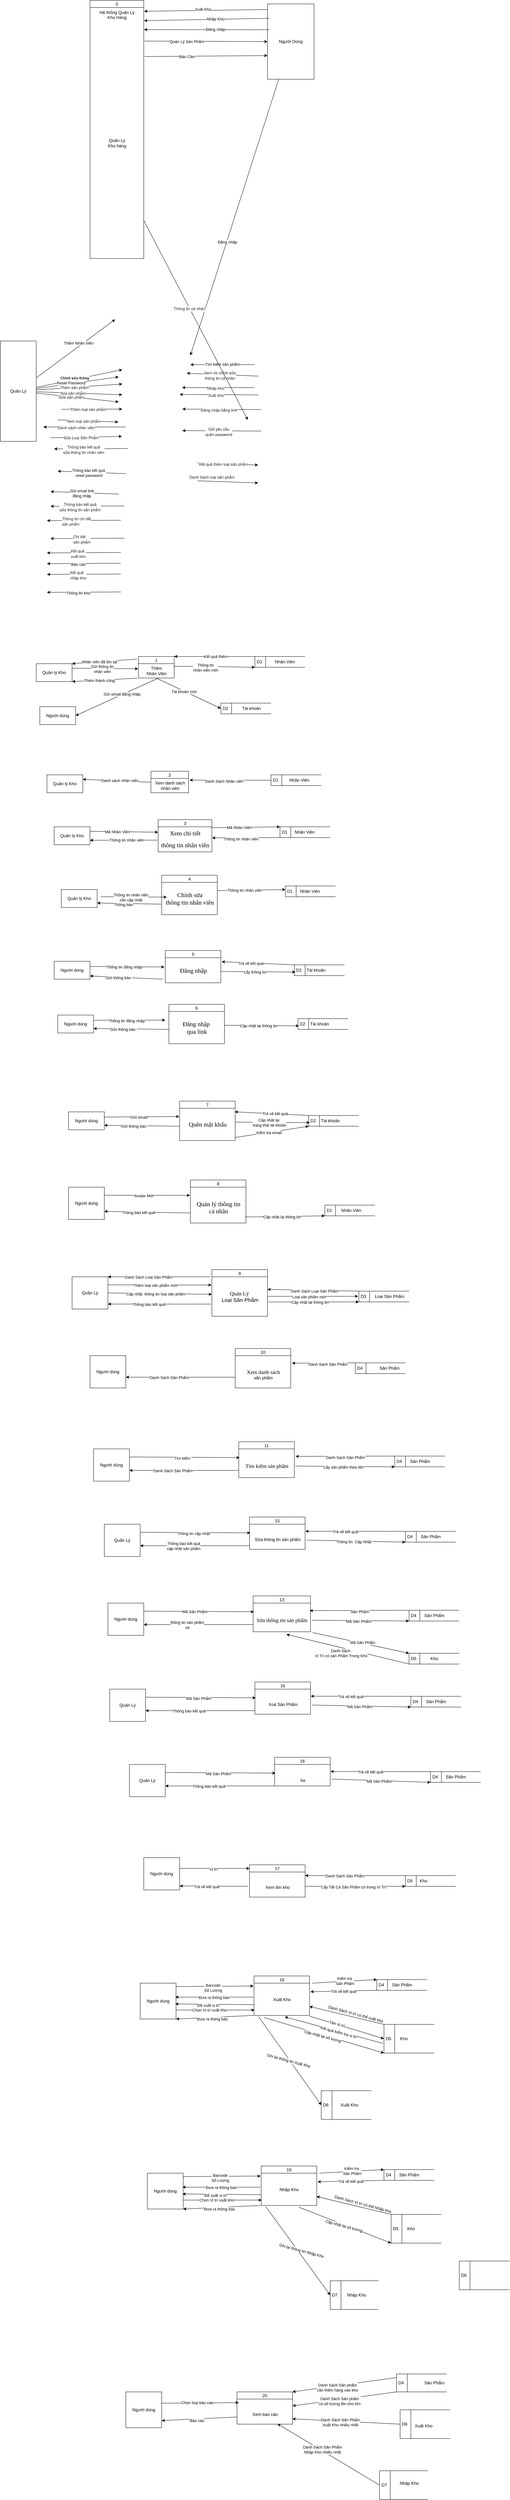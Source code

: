 <mxfile version="22.1.5" type="github">
  <diagram name="Page-1" id="eWzb5CSK_ELcqtGUCEbZ">
    <mxGraphModel dx="1919" dy="2213" grid="1" gridSize="10" guides="1" tooltips="1" connect="1" arrows="1" fold="1" page="1" pageScale="1" pageWidth="850" pageHeight="1100" math="0" shadow="0">
      <root>
        <mxCell id="0" />
        <mxCell id="1" parent="0" />
        <mxCell id="-vmsMyEjaZf6Jt63UmZb-7" value="0" style="swimlane;fontStyle=0;childLayout=stackLayout;horizontal=1;startSize=20;fillColor=#ffffff;horizontalStack=0;resizeParent=1;resizeParentMax=0;resizeLast=0;collapsible=0;marginBottom=0;swimlaneFillColor=#ffffff;" parent="1" vertex="1">
          <mxGeometry x="290" y="-680" width="150" height="720" as="geometry" />
        </mxCell>
        <mxCell id="-vmsMyEjaZf6Jt63UmZb-562" value="Hệ thống Quản Lý &lt;br&gt;Kho Hàng&lt;br&gt;&lt;br&gt;&lt;br&gt;&lt;br&gt;&lt;br&gt;&lt;br&gt;&lt;br&gt;&lt;br&gt;&lt;br&gt;&lt;br&gt;&lt;br&gt;&lt;br&gt;" style="text;html=1;align=center;verticalAlign=middle;resizable=0;points=[];autosize=1;strokeColor=none;fillColor=none;" vertex="1" parent="-vmsMyEjaZf6Jt63UmZb-7">
          <mxGeometry y="20" width="150" height="200" as="geometry" />
        </mxCell>
        <mxCell id="-vmsMyEjaZf6Jt63UmZb-8" value="&lt;br&gt;&lt;br&gt;&lt;br&gt;&lt;br&gt;&lt;br&gt;&lt;br&gt;&lt;br&gt;&lt;br&gt;&lt;br&gt;&lt;br&gt;&lt;br&gt;Quản Lý&lt;br&gt;Kho hàng&lt;br&gt;&lt;br&gt;&lt;br&gt;&lt;br&gt;&lt;br&gt;&lt;br&gt;&lt;br&gt;&lt;br&gt;&lt;br&gt;&lt;br&gt;&lt;br&gt;&lt;br&gt;&lt;br&gt;&lt;br&gt;&lt;br&gt;&lt;br&gt;&lt;br&gt;&lt;br&gt;&lt;br&gt;&lt;br&gt;&lt;br&gt;&lt;br&gt;" style="text;html=1;align=center;verticalAlign=middle;resizable=0;points=[];autosize=1;strokeColor=none;fillColor=none;" parent="-vmsMyEjaZf6Jt63UmZb-7" vertex="1">
          <mxGeometry y="220" width="150" height="500" as="geometry" />
        </mxCell>
        <mxCell id="-vmsMyEjaZf6Jt63UmZb-10" value="Người Dùng" style="html=1;dashed=0;whiteSpace=wrap;direction=south;" parent="1" vertex="1">
          <mxGeometry x="785" y="-670" width="130" height="210" as="geometry" />
        </mxCell>
        <mxCell id="-vmsMyEjaZf6Jt63UmZb-24" value="" style="endArrow=classic;html=1;rounded=0;" parent="1" source="-vmsMyEjaZf6Jt63UmZb-11" edge="1">
          <mxGeometry width="50" height="50" relative="1" as="geometry">
            <mxPoint x="120" y="210" as="sourcePoint" />
            <mxPoint x="360" y="210" as="targetPoint" />
          </mxGeometry>
        </mxCell>
        <mxCell id="-vmsMyEjaZf6Jt63UmZb-25" value="Thêm Nhân Viên" style="edgeLabel;html=1;align=center;verticalAlign=middle;resizable=0;points=[];" parent="-vmsMyEjaZf6Jt63UmZb-24" vertex="1" connectable="0">
          <mxGeometry x="0.189" relative="1" as="geometry">
            <mxPoint x="-13" as="offset" />
          </mxGeometry>
        </mxCell>
        <mxCell id="-vmsMyEjaZf6Jt63UmZb-11" value="Quản Lý" style="html=1;dashed=0;whiteSpace=wrap;" parent="1" vertex="1">
          <mxGeometry x="40" y="270" width="100" height="280" as="geometry" />
        </mxCell>
        <mxCell id="-vmsMyEjaZf6Jt63UmZb-26" value="" style="endArrow=classic;html=1;rounded=0;" parent="1" source="-vmsMyEjaZf6Jt63UmZb-10" edge="1">
          <mxGeometry width="50" height="50" relative="1" as="geometry">
            <mxPoint x="740" y="310" as="sourcePoint" />
            <mxPoint x="570" y="310" as="targetPoint" />
          </mxGeometry>
        </mxCell>
        <mxCell id="-vmsMyEjaZf6Jt63UmZb-27" value="Đăng nhập" style="edgeLabel;html=1;align=center;verticalAlign=middle;resizable=0;points=[];" parent="-vmsMyEjaZf6Jt63UmZb-26" vertex="1" connectable="0">
          <mxGeometry x="0.178" y="1" relative="1" as="geometry">
            <mxPoint as="offset" />
          </mxGeometry>
        </mxCell>
        <mxCell id="-vmsMyEjaZf6Jt63UmZb-30" value="" style="endArrow=classic;html=1;rounded=0;" parent="1" source="-vmsMyEjaZf6Jt63UmZb-11" edge="1">
          <mxGeometry width="50" height="50" relative="1" as="geometry">
            <mxPoint x="130" y="350" as="sourcePoint" />
            <mxPoint x="380" y="350" as="targetPoint" />
          </mxGeometry>
        </mxCell>
        <mxCell id="-vmsMyEjaZf6Jt63UmZb-44" value="&lt;div style=&quot;text-align: left; font-size: 10px;&quot;&gt;&lt;font style=&quot;font-size: 10px;&quot; face=&quot;Google Sans, Helvetica Neue, sans-serif&quot; color=&quot;#1f1f1f&quot;&gt;&lt;b&gt;Chỉnh sửa thông&lt;/b&gt;&lt;/font&gt;&lt;/div&gt;&lt;div style=&quot;text-align: left; font-size: 10px;&quot;&gt;&lt;font style=&quot;font-size: 10px;&quot; face=&quot;Google Sans, Helvetica Neue, sans-serif&quot; color=&quot;#1f1f1f&quot;&gt;&lt;b&gt;tin nhân viên&lt;/b&gt;&lt;/font&gt;&lt;/div&gt;" style="edgeLabel;html=1;align=center;verticalAlign=middle;resizable=0;points=[];" parent="-vmsMyEjaZf6Jt63UmZb-30" vertex="1" connectable="0">
          <mxGeometry x="-0.112" y="-1" relative="1" as="geometry">
            <mxPoint as="offset" />
          </mxGeometry>
        </mxCell>
        <mxCell id="-vmsMyEjaZf6Jt63UmZb-31" value="" style="endArrow=classic;html=1;rounded=0;" parent="1" source="-vmsMyEjaZf6Jt63UmZb-11" edge="1">
          <mxGeometry width="50" height="50" relative="1" as="geometry">
            <mxPoint x="120" y="370" as="sourcePoint" />
            <mxPoint x="370" y="370" as="targetPoint" />
          </mxGeometry>
        </mxCell>
        <mxCell id="-vmsMyEjaZf6Jt63UmZb-45" value="Reset Password" style="edgeLabel;html=1;align=center;verticalAlign=middle;resizable=0;points=[];" parent="-vmsMyEjaZf6Jt63UmZb-31" vertex="1" connectable="0">
          <mxGeometry x="-0.153" y="2" relative="1" as="geometry">
            <mxPoint as="offset" />
          </mxGeometry>
        </mxCell>
        <mxCell id="-vmsMyEjaZf6Jt63UmZb-32" value="" style="endArrow=classic;html=1;rounded=0;" parent="1" source="-vmsMyEjaZf6Jt63UmZb-11" edge="1">
          <mxGeometry width="50" height="50" relative="1" as="geometry">
            <mxPoint x="130" y="400" as="sourcePoint" />
            <mxPoint x="380" y="390" as="targetPoint" />
          </mxGeometry>
        </mxCell>
        <mxCell id="-vmsMyEjaZf6Jt63UmZb-46" value="&lt;span style=&quot;color: rgb(31, 31, 31); font-family: &amp;quot;Google Sans&amp;quot;, &amp;quot;Helvetica Neue&amp;quot;, sans-serif; text-align: left;&quot;&gt;Thêm sản phẩm&lt;/span&gt;" style="edgeLabel;html=1;align=center;verticalAlign=middle;resizable=0;points=[];" parent="-vmsMyEjaZf6Jt63UmZb-32" vertex="1" connectable="0">
          <mxGeometry x="-0.117" relative="1" as="geometry">
            <mxPoint as="offset" />
          </mxGeometry>
        </mxCell>
        <mxCell id="-vmsMyEjaZf6Jt63UmZb-37" value="" style="endArrow=classic;html=1;rounded=0;" parent="1" edge="1">
          <mxGeometry width="50" height="50" relative="1" as="geometry">
            <mxPoint x="750" y="336" as="sourcePoint" />
            <mxPoint x="570" y="336" as="targetPoint" />
          </mxGeometry>
        </mxCell>
        <mxCell id="-vmsMyEjaZf6Jt63UmZb-41" value="Tìm kiếm sản phẩm" style="edgeLabel;html=1;align=center;verticalAlign=middle;resizable=0;points=[];" parent="-vmsMyEjaZf6Jt63UmZb-37" vertex="1" connectable="0">
          <mxGeometry x="0.016" y="-1" relative="1" as="geometry">
            <mxPoint as="offset" />
          </mxGeometry>
        </mxCell>
        <mxCell id="-vmsMyEjaZf6Jt63UmZb-47" value="" style="endArrow=classic;html=1;rounded=0;" parent="1" source="-vmsMyEjaZf6Jt63UmZb-11" edge="1">
          <mxGeometry width="50" height="50" relative="1" as="geometry">
            <mxPoint x="130" y="440" as="sourcePoint" />
            <mxPoint x="380" y="420" as="targetPoint" />
          </mxGeometry>
        </mxCell>
        <mxCell id="-vmsMyEjaZf6Jt63UmZb-48" value="&lt;span style=&quot;color: rgb(31, 31, 31); font-family: &amp;quot;Google Sans&amp;quot;, &amp;quot;Helvetica Neue&amp;quot;, sans-serif; text-align: left;&quot;&gt;Xóa sản phẩm&lt;/span&gt;" style="edgeLabel;html=1;align=center;verticalAlign=middle;resizable=0;points=[];" parent="-vmsMyEjaZf6Jt63UmZb-47" vertex="1" connectable="0">
          <mxGeometry x="-0.152" y="-1" relative="1" as="geometry">
            <mxPoint as="offset" />
          </mxGeometry>
        </mxCell>
        <mxCell id="-vmsMyEjaZf6Jt63UmZb-56" value="" style="endArrow=classic;html=1;rounded=0;exitX=0.5;exitY=1;exitDx=0;exitDy=0;" parent="1" edge="1">
          <mxGeometry width="50" height="50" relative="1" as="geometry">
            <mxPoint x="760" y="368" as="sourcePoint" />
            <mxPoint x="560" y="360" as="targetPoint" />
          </mxGeometry>
        </mxCell>
        <mxCell id="-vmsMyEjaZf6Jt63UmZb-57" value="&lt;span style=&quot;color: rgb(31, 31, 31); font-family: &amp;quot;Google Sans&amp;quot;, &amp;quot;Helvetica Neue&amp;quot;, sans-serif; text-align: left;&quot;&gt;Xem và chỉnh sửa &lt;br&gt;thông tin cá nhân&lt;/span&gt;" style="edgeLabel;html=1;align=center;verticalAlign=middle;resizable=0;points=[];" parent="-vmsMyEjaZf6Jt63UmZb-56" vertex="1" connectable="0">
          <mxGeometry x="0.081" y="2" relative="1" as="geometry">
            <mxPoint as="offset" />
          </mxGeometry>
        </mxCell>
        <mxCell id="-vmsMyEjaZf6Jt63UmZb-58" value="" style="endArrow=classic;html=1;rounded=0;exitX=0.647;exitY=0.992;exitDx=0;exitDy=0;exitPerimeter=0;" parent="1" edge="1">
          <mxGeometry width="50" height="50" relative="1" as="geometry">
            <mxPoint x="748.02" y="399.995" as="sourcePoint" />
            <mxPoint x="546.98" y="400" as="targetPoint" />
          </mxGeometry>
        </mxCell>
        <mxCell id="-vmsMyEjaZf6Jt63UmZb-59" value="&lt;span style=&quot;color: rgb(31, 31, 31); font-family: &amp;quot;Google Sans&amp;quot;, &amp;quot;Helvetica Neue&amp;quot;, sans-serif; text-align: left;&quot;&gt;&lt;font style=&quot;font-size: 11px;&quot;&gt;Nhập kho&lt;/font&gt;&lt;/span&gt;" style="edgeLabel;html=1;align=center;verticalAlign=middle;resizable=0;points=[];" parent="-vmsMyEjaZf6Jt63UmZb-58" vertex="1" connectable="0">
          <mxGeometry x="0.081" y="2" relative="1" as="geometry">
            <mxPoint as="offset" />
          </mxGeometry>
        </mxCell>
        <mxCell id="-vmsMyEjaZf6Jt63UmZb-60" value="" style="endArrow=classic;html=1;rounded=0;exitX=0.75;exitY=1;exitDx=0;exitDy=0;entryX=1.013;entryY=0.232;entryDx=0;entryDy=0;entryPerimeter=0;" parent="1" edge="1">
          <mxGeometry width="50" height="50" relative="1" as="geometry">
            <mxPoint x="760" y="420.42" as="sourcePoint" />
            <mxPoint x="540" y="419.17" as="targetPoint" />
          </mxGeometry>
        </mxCell>
        <mxCell id="-vmsMyEjaZf6Jt63UmZb-61" value="&lt;span style=&quot;color: rgb(31, 31, 31); font-family: &amp;quot;Google Sans&amp;quot;, &amp;quot;Helvetica Neue&amp;quot;, sans-serif;&quot;&gt;Xuất kho&lt;/span&gt;" style="edgeLabel;html=1;align=center;verticalAlign=middle;resizable=0;points=[];" parent="-vmsMyEjaZf6Jt63UmZb-60" vertex="1" connectable="0">
          <mxGeometry x="0.081" y="2" relative="1" as="geometry">
            <mxPoint as="offset" />
          </mxGeometry>
        </mxCell>
        <mxCell id="-vmsMyEjaZf6Jt63UmZb-64" value="" style="endArrow=classic;html=1;rounded=0;" parent="1" source="-vmsMyEjaZf6Jt63UmZb-11" edge="1">
          <mxGeometry width="50" height="50" relative="1" as="geometry">
            <mxPoint x="130" y="460" as="sourcePoint" />
            <mxPoint x="370" y="440" as="targetPoint" />
          </mxGeometry>
        </mxCell>
        <mxCell id="-vmsMyEjaZf6Jt63UmZb-65" value="&lt;span style=&quot;color: rgb(31, 31, 31); font-family: &amp;quot;Google Sans&amp;quot;, &amp;quot;Helvetica Neue&amp;quot;, sans-serif; text-align: left;&quot;&gt;Sửa sản phẩm&lt;/span&gt;" style="edgeLabel;html=1;align=center;verticalAlign=middle;resizable=0;points=[];" parent="-vmsMyEjaZf6Jt63UmZb-64" vertex="1" connectable="0">
          <mxGeometry x="-0.152" y="-1" relative="1" as="geometry">
            <mxPoint as="offset" />
          </mxGeometry>
        </mxCell>
        <mxCell id="-vmsMyEjaZf6Jt63UmZb-66" value="" style="endArrow=classic;html=1;rounded=0;exitX=1;exitY=0.454;exitDx=0;exitDy=0;exitPerimeter=0;" parent="1" edge="1">
          <mxGeometry width="50" height="50" relative="1" as="geometry">
            <mxPoint x="210" y="460.48" as="sourcePoint" />
            <mxPoint x="380" y="460" as="targetPoint" />
          </mxGeometry>
        </mxCell>
        <mxCell id="-vmsMyEjaZf6Jt63UmZb-67" value="&lt;span style=&quot;color: rgb(31, 31, 31); font-family: &amp;quot;Google Sans&amp;quot;, &amp;quot;Helvetica Neue&amp;quot;, sans-serif; text-align: left;&quot;&gt;Thêm loại sản phẩm&lt;/span&gt;" style="edgeLabel;html=1;align=center;verticalAlign=middle;resizable=0;points=[];" parent="-vmsMyEjaZf6Jt63UmZb-66" vertex="1" connectable="0">
          <mxGeometry x="-0.117" relative="1" as="geometry">
            <mxPoint as="offset" />
          </mxGeometry>
        </mxCell>
        <mxCell id="-vmsMyEjaZf6Jt63UmZb-68" value="" style="endArrow=classic;html=1;rounded=0;exitX=1.01;exitY=0.65;exitDx=0;exitDy=0;exitPerimeter=0;" parent="1" edge="1">
          <mxGeometry width="50" height="50" relative="1" as="geometry">
            <mxPoint x="200" y="490" as="sourcePoint" />
            <mxPoint x="369" y="496" as="targetPoint" />
          </mxGeometry>
        </mxCell>
        <mxCell id="-vmsMyEjaZf6Jt63UmZb-69" value="&lt;span style=&quot;color: rgb(31, 31, 31); font-family: &amp;quot;Google Sans&amp;quot;, &amp;quot;Helvetica Neue&amp;quot;, sans-serif; text-align: left;&quot;&gt;Xem loại sản phẩm&lt;/span&gt;" style="edgeLabel;html=1;align=center;verticalAlign=middle;resizable=0;points=[];" parent="-vmsMyEjaZf6Jt63UmZb-68" vertex="1" connectable="0">
          <mxGeometry x="-0.152" y="-1" relative="1" as="geometry">
            <mxPoint as="offset" />
          </mxGeometry>
        </mxCell>
        <mxCell id="-vmsMyEjaZf6Jt63UmZb-70" value="" style="endArrow=classic;html=1;rounded=0;exitX=0.75;exitY=1;exitDx=0;exitDy=0;entryX=1.013;entryY=0.232;entryDx=0;entryDy=0;entryPerimeter=0;" parent="1" edge="1">
          <mxGeometry width="50" height="50" relative="1" as="geometry">
            <mxPoint x="767.5" y="461.25" as="sourcePoint" />
            <mxPoint x="547.5" y="460" as="targetPoint" />
          </mxGeometry>
        </mxCell>
        <mxCell id="-vmsMyEjaZf6Jt63UmZb-71" value="&lt;font face=&quot;Google Sans, Helvetica Neue, sans-serif&quot; color=&quot;#1f1f1f&quot;&gt;Đăng nhập bằng link&lt;/font&gt;" style="edgeLabel;html=1;align=center;verticalAlign=middle;resizable=0;points=[];" parent="-vmsMyEjaZf6Jt63UmZb-70" vertex="1" connectable="0">
          <mxGeometry x="0.081" y="2" relative="1" as="geometry">
            <mxPoint as="offset" />
          </mxGeometry>
        </mxCell>
        <mxCell id="-vmsMyEjaZf6Jt63UmZb-72" value="" style="endArrow=classic;html=1;rounded=0;" parent="1" edge="1">
          <mxGeometry width="50" height="50" relative="1" as="geometry">
            <mxPoint x="390" y="510" as="sourcePoint" />
            <mxPoint x="160" y="510" as="targetPoint" />
          </mxGeometry>
        </mxCell>
        <mxCell id="-vmsMyEjaZf6Jt63UmZb-73" value="&lt;span style=&quot;color: rgb(31, 31, 31); font-family: &amp;quot;Google Sans&amp;quot;, &amp;quot;Helvetica Neue&amp;quot;, sans-serif; text-align: left;&quot;&gt;Danh sách nhân viên&lt;/span&gt;" style="edgeLabel;html=1;align=center;verticalAlign=middle;resizable=0;points=[];" parent="-vmsMyEjaZf6Jt63UmZb-72" vertex="1" connectable="0">
          <mxGeometry x="0.21" y="2" relative="1" as="geometry">
            <mxPoint as="offset" />
          </mxGeometry>
        </mxCell>
        <mxCell id="-vmsMyEjaZf6Jt63UmZb-74" value="" style="endArrow=classic;html=1;rounded=0;" parent="1" source="-vmsMyEjaZf6Jt63UmZb-8" edge="1">
          <mxGeometry width="50" height="50" relative="1" as="geometry">
            <mxPoint x="590" y="500" as="sourcePoint" />
            <mxPoint x="730" y="490" as="targetPoint" />
          </mxGeometry>
        </mxCell>
        <mxCell id="-vmsMyEjaZf6Jt63UmZb-75" value="&lt;span style=&quot;color: rgb(31, 31, 31); font-family: &amp;quot;Google Sans&amp;quot;, &amp;quot;Helvetica Neue&amp;quot;, sans-serif;&quot;&gt;&lt;font style=&quot;font-size: 11px;&quot;&gt;Thông tin cá nhân&lt;/font&gt;&lt;/span&gt;" style="edgeLabel;html=1;align=center;verticalAlign=middle;resizable=0;points=[];" parent="-vmsMyEjaZf6Jt63UmZb-74" vertex="1" connectable="0">
          <mxGeometry x="-0.119" y="-1" relative="1" as="geometry">
            <mxPoint as="offset" />
          </mxGeometry>
        </mxCell>
        <mxCell id="-vmsMyEjaZf6Jt63UmZb-76" value="" style="endArrow=classic;html=1;rounded=0;exitX=-0.012;exitY=0.419;exitDx=0;exitDy=0;exitPerimeter=0;" edge="1" parent="1">
          <mxGeometry width="50" height="50" relative="1" as="geometry">
            <mxPoint x="396" y="570" as="sourcePoint" />
            <mxPoint x="190" y="571" as="targetPoint" />
          </mxGeometry>
        </mxCell>
        <mxCell id="-vmsMyEjaZf6Jt63UmZb-77" value="&lt;span style=&quot;color: rgb(31, 31, 31); font-family: &amp;quot;Google Sans&amp;quot;, &amp;quot;Helvetica Neue&amp;quot;, sans-serif; text-align: left;&quot;&gt;Thông báo kết quả &lt;br&gt;sửa thông tin nhân viên&lt;/span&gt;" style="edgeLabel;html=1;align=center;verticalAlign=middle;resizable=0;points=[];" connectable="0" vertex="1" parent="-vmsMyEjaZf6Jt63UmZb-76">
          <mxGeometry x="0.21" y="2" relative="1" as="geometry">
            <mxPoint as="offset" />
          </mxGeometry>
        </mxCell>
        <mxCell id="-vmsMyEjaZf6Jt63UmZb-79" value="" style="endArrow=classic;html=1;rounded=0;" edge="1" parent="1">
          <mxGeometry width="50" height="50" relative="1" as="geometry">
            <mxPoint x="390" y="640" as="sourcePoint" />
            <mxPoint x="200" y="633" as="targetPoint" />
          </mxGeometry>
        </mxCell>
        <mxCell id="-vmsMyEjaZf6Jt63UmZb-80" value="Thông báo kết quả&amp;nbsp;&lt;br&gt;reset password" style="edgeLabel;html=1;align=center;verticalAlign=middle;resizable=0;points=[];" connectable="0" vertex="1" parent="-vmsMyEjaZf6Jt63UmZb-79">
          <mxGeometry x="0.085" y="2" relative="1" as="geometry">
            <mxPoint as="offset" />
          </mxGeometry>
        </mxCell>
        <mxCell id="-vmsMyEjaZf6Jt63UmZb-84" value="" style="endArrow=classic;html=1;rounded=0;" edge="1" parent="1">
          <mxGeometry width="50" height="50" relative="1" as="geometry">
            <mxPoint x="370" y="697" as="sourcePoint" />
            <mxPoint x="180" y="690" as="targetPoint" />
          </mxGeometry>
        </mxCell>
        <mxCell id="-vmsMyEjaZf6Jt63UmZb-85" value="Gửi email link&lt;br&gt;đăng nhập" style="edgeLabel;html=1;align=center;verticalAlign=middle;resizable=0;points=[];" connectable="0" vertex="1" parent="-vmsMyEjaZf6Jt63UmZb-84">
          <mxGeometry x="0.085" y="2" relative="1" as="geometry">
            <mxPoint as="offset" />
          </mxGeometry>
        </mxCell>
        <mxCell id="-vmsMyEjaZf6Jt63UmZb-81" value="" style="endArrow=classic;html=1;rounded=0;exitX=0.75;exitY=1;exitDx=0;exitDy=0;entryX=1.013;entryY=0.232;entryDx=0;entryDy=0;entryPerimeter=0;" parent="1" edge="1">
          <mxGeometry width="50" height="50" relative="1" as="geometry">
            <mxPoint x="767.5" y="521.25" as="sourcePoint" />
            <mxPoint x="547.5" y="520" as="targetPoint" />
          </mxGeometry>
        </mxCell>
        <mxCell id="-vmsMyEjaZf6Jt63UmZb-82" value="&lt;font face=&quot;Google Sans, Helvetica Neue, sans-serif&quot; color=&quot;#1f1f1f&quot;&gt;Gửi yêu cầu &lt;br&gt;quên password&lt;/font&gt;" style="edgeLabel;html=1;align=center;verticalAlign=middle;resizable=0;points=[];" parent="-vmsMyEjaZf6Jt63UmZb-81" vertex="1" connectable="0">
          <mxGeometry x="0.081" y="2" relative="1" as="geometry">
            <mxPoint as="offset" />
          </mxGeometry>
        </mxCell>
        <mxCell id="-vmsMyEjaZf6Jt63UmZb-86" value="" style="endArrow=classic;html=1;rounded=0;exitX=-0.012;exitY=0.419;exitDx=0;exitDy=0;exitPerimeter=0;" edge="1" parent="1">
          <mxGeometry width="50" height="50" relative="1" as="geometry">
            <mxPoint x="386" y="730" as="sourcePoint" />
            <mxPoint x="180" y="731" as="targetPoint" />
          </mxGeometry>
        </mxCell>
        <mxCell id="-vmsMyEjaZf6Jt63UmZb-87" value="&lt;span style=&quot;color: rgb(31, 31, 31); font-family: &amp;quot;Google Sans&amp;quot;, &amp;quot;Helvetica Neue&amp;quot;, sans-serif; text-align: left;&quot;&gt;Thông báo kết quả &lt;br&gt;sửa thông tin sản phẩm&lt;/span&gt;" style="edgeLabel;html=1;align=center;verticalAlign=middle;resizable=0;points=[];" connectable="0" vertex="1" parent="-vmsMyEjaZf6Jt63UmZb-86">
          <mxGeometry x="0.21" y="2" relative="1" as="geometry">
            <mxPoint as="offset" />
          </mxGeometry>
        </mxCell>
        <mxCell id="-vmsMyEjaZf6Jt63UmZb-93" value="" style="endArrow=classic;html=1;rounded=0;exitX=-0.012;exitY=0.419;exitDx=0;exitDy=0;exitPerimeter=0;" parent="1" edge="1">
          <mxGeometry width="50" height="50" relative="1" as="geometry">
            <mxPoint x="376" y="890" as="sourcePoint" />
            <mxPoint x="170" y="891" as="targetPoint" />
          </mxGeometry>
        </mxCell>
        <mxCell id="-vmsMyEjaZf6Jt63UmZb-94" value="&lt;div style=&quot;text-align: left;&quot;&gt;Báo cáo&lt;br&gt;&lt;/div&gt;" style="edgeLabel;html=1;align=center;verticalAlign=middle;resizable=0;points=[];" parent="-vmsMyEjaZf6Jt63UmZb-93" vertex="1" connectable="0">
          <mxGeometry x="0.21" y="2" relative="1" as="geometry">
            <mxPoint x="5" as="offset" />
          </mxGeometry>
        </mxCell>
        <mxCell id="-vmsMyEjaZf6Jt63UmZb-88" value="" style="endArrow=classic;html=1;rounded=0;exitX=-0.012;exitY=0.419;exitDx=0;exitDy=0;exitPerimeter=0;" edge="1" parent="1">
          <mxGeometry width="50" height="50" relative="1" as="geometry">
            <mxPoint x="376" y="770" as="sourcePoint" />
            <mxPoint x="170" y="771" as="targetPoint" />
          </mxGeometry>
        </mxCell>
        <mxCell id="-vmsMyEjaZf6Jt63UmZb-89" value="&lt;div style=&quot;text-align: left;&quot;&gt;&lt;font face=&quot;Google Sans, Helvetica Neue, sans-serif&quot; color=&quot;#1f1f1f&quot;&gt;Thông tin chi tiết&lt;/font&gt;&lt;/div&gt;&lt;div style=&quot;text-align: left;&quot;&gt;&lt;font face=&quot;Google Sans, Helvetica Neue, sans-serif&quot; color=&quot;#1f1f1f&quot;&gt;sản phẩm&lt;/font&gt;&lt;/div&gt;" style="edgeLabel;html=1;align=center;verticalAlign=middle;resizable=0;points=[];" connectable="0" vertex="1" parent="-vmsMyEjaZf6Jt63UmZb-88">
          <mxGeometry x="0.21" y="2" relative="1" as="geometry">
            <mxPoint as="offset" />
          </mxGeometry>
        </mxCell>
        <mxCell id="-vmsMyEjaZf6Jt63UmZb-95" value="" style="endArrow=classic;html=1;rounded=0;exitX=-0.012;exitY=0.419;exitDx=0;exitDy=0;exitPerimeter=0;" parent="1" edge="1">
          <mxGeometry width="50" height="50" relative="1" as="geometry">
            <mxPoint x="376" y="970" as="sourcePoint" />
            <mxPoint x="170" y="971" as="targetPoint" />
          </mxGeometry>
        </mxCell>
        <mxCell id="-vmsMyEjaZf6Jt63UmZb-96" value="&lt;div style=&quot;text-align: left;&quot;&gt;Thông tin kho&lt;br&gt;&lt;/div&gt;" style="edgeLabel;html=1;align=center;verticalAlign=middle;resizable=0;points=[];" parent="-vmsMyEjaZf6Jt63UmZb-95" vertex="1" connectable="0">
          <mxGeometry x="0.21" y="2" relative="1" as="geometry">
            <mxPoint x="5" as="offset" />
          </mxGeometry>
        </mxCell>
        <mxCell id="-vmsMyEjaZf6Jt63UmZb-91" value="" style="endArrow=classic;html=1;rounded=0;exitX=-0.012;exitY=0.419;exitDx=0;exitDy=0;exitPerimeter=0;" parent="1" edge="1">
          <mxGeometry width="50" height="50" relative="1" as="geometry">
            <mxPoint x="386" y="820" as="sourcePoint" />
            <mxPoint x="180" y="821" as="targetPoint" />
          </mxGeometry>
        </mxCell>
        <mxCell id="-vmsMyEjaZf6Jt63UmZb-92" value="&lt;div style=&quot;text-align: left;&quot;&gt;&lt;font face=&quot;Google Sans, Helvetica Neue, sans-serif&quot; color=&quot;#1f1f1f&quot;&gt;Chi tiết&lt;/font&gt;&lt;/div&gt;&lt;div style=&quot;text-align: left;&quot;&gt;&lt;font face=&quot;Google Sans, Helvetica Neue, sans-serif&quot; color=&quot;#1f1f1f&quot;&gt;sản phẩm&lt;/font&gt;&lt;/div&gt;" style="edgeLabel;html=1;align=center;verticalAlign=middle;resizable=0;points=[];" parent="-vmsMyEjaZf6Jt63UmZb-91" vertex="1" connectable="0">
          <mxGeometry x="0.21" y="2" relative="1" as="geometry">
            <mxPoint x="5" as="offset" />
          </mxGeometry>
        </mxCell>
        <mxCell id="-vmsMyEjaZf6Jt63UmZb-98" value="" style="endArrow=classic;html=1;rounded=0;exitX=-0.012;exitY=0.419;exitDx=0;exitDy=0;exitPerimeter=0;" parent="1" edge="1">
          <mxGeometry width="50" height="50" relative="1" as="geometry">
            <mxPoint x="376" y="860" as="sourcePoint" />
            <mxPoint x="170" y="861" as="targetPoint" />
          </mxGeometry>
        </mxCell>
        <mxCell id="-vmsMyEjaZf6Jt63UmZb-99" value="&lt;div style=&quot;text-align: left;&quot;&gt;&lt;font face=&quot;Google Sans, Helvetica Neue, sans-serif&quot; color=&quot;#1f1f1f&quot;&gt;Kết quả&lt;/font&gt;&lt;/div&gt;&lt;div style=&quot;text-align: left;&quot;&gt;&lt;font face=&quot;Google Sans, Helvetica Neue, sans-serif&quot; color=&quot;#1f1f1f&quot;&gt;xuất kho&lt;/font&gt;&lt;/div&gt;" style="edgeLabel;html=1;align=center;verticalAlign=middle;resizable=0;points=[];" parent="-vmsMyEjaZf6Jt63UmZb-98" vertex="1" connectable="0">
          <mxGeometry x="0.21" y="2" relative="1" as="geometry">
            <mxPoint x="5" as="offset" />
          </mxGeometry>
        </mxCell>
        <mxCell id="-vmsMyEjaZf6Jt63UmZb-100" value="" style="endArrow=classic;html=1;rounded=0;exitX=-0.012;exitY=0.419;exitDx=0;exitDy=0;exitPerimeter=0;" parent="1" edge="1">
          <mxGeometry width="50" height="50" relative="1" as="geometry">
            <mxPoint x="376" y="920" as="sourcePoint" />
            <mxPoint x="170" y="921" as="targetPoint" />
          </mxGeometry>
        </mxCell>
        <mxCell id="-vmsMyEjaZf6Jt63UmZb-101" value="&lt;div style=&quot;text-align: left;&quot;&gt;&lt;font face=&quot;Google Sans, Helvetica Neue, sans-serif&quot; color=&quot;#1f1f1f&quot;&gt;Kết quả&amp;nbsp;&lt;/font&gt;&lt;/div&gt;&lt;div style=&quot;text-align: left;&quot;&gt;&lt;font face=&quot;Google Sans, Helvetica Neue, sans-serif&quot; color=&quot;#1f1f1f&quot;&gt;nhập kho&lt;/font&gt;&lt;/div&gt;" style="edgeLabel;html=1;align=center;verticalAlign=middle;resizable=0;points=[];" parent="-vmsMyEjaZf6Jt63UmZb-100" vertex="1" connectable="0">
          <mxGeometry x="0.21" y="2" relative="1" as="geometry">
            <mxPoint x="5" as="offset" />
          </mxGeometry>
        </mxCell>
        <mxCell id="-vmsMyEjaZf6Jt63UmZb-105" value="" style="endArrow=classic;html=1;rounded=0;" parent="1" edge="1">
          <mxGeometry width="50" height="50" relative="1" as="geometry">
            <mxPoint x="180" y="540" as="sourcePoint" />
            <mxPoint x="379" y="536" as="targetPoint" />
          </mxGeometry>
        </mxCell>
        <mxCell id="-vmsMyEjaZf6Jt63UmZb-106" value="&lt;div style=&quot;text-align: left;&quot;&gt;&lt;font face=&quot;Google Sans, Helvetica Neue, sans-serif&quot; color=&quot;#1f1f1f&quot;&gt;Sửa Loại Sản Phẩm&lt;/font&gt;&lt;/div&gt;" style="edgeLabel;html=1;align=center;verticalAlign=middle;resizable=0;points=[];" parent="-vmsMyEjaZf6Jt63UmZb-105" vertex="1" connectable="0">
          <mxGeometry x="-0.152" y="-1" relative="1" as="geometry">
            <mxPoint as="offset" />
          </mxGeometry>
        </mxCell>
        <mxCell id="-vmsMyEjaZf6Jt63UmZb-107" value="" style="endArrow=classic;html=1;rounded=0;exitX=1.01;exitY=0.65;exitDx=0;exitDy=0;exitPerimeter=0;" edge="1" parent="1">
          <mxGeometry width="50" height="50" relative="1" as="geometry">
            <mxPoint x="590" y="610" as="sourcePoint" />
            <mxPoint x="759" y="616" as="targetPoint" />
          </mxGeometry>
        </mxCell>
        <mxCell id="-vmsMyEjaZf6Jt63UmZb-108" value="&lt;div style=&quot;text-align: left;&quot;&gt;&lt;font face=&quot;Google Sans, Helvetica Neue, sans-serif&quot; color=&quot;#1f1f1f&quot;&gt;Kết quả thêm loại sản phẩm&lt;/font&gt;&lt;/div&gt;" style="edgeLabel;html=1;align=center;verticalAlign=middle;resizable=0;points=[];" connectable="0" vertex="1" parent="-vmsMyEjaZf6Jt63UmZb-107">
          <mxGeometry x="-0.152" y="-1" relative="1" as="geometry">
            <mxPoint as="offset" />
          </mxGeometry>
        </mxCell>
        <mxCell id="-vmsMyEjaZf6Jt63UmZb-112" value="" style="endArrow=classic;html=1;rounded=0;exitX=1.01;exitY=0.65;exitDx=0;exitDy=0;exitPerimeter=0;" edge="1" parent="1">
          <mxGeometry width="50" height="50" relative="1" as="geometry">
            <mxPoint x="590" y="660" as="sourcePoint" />
            <mxPoint x="759" y="666" as="targetPoint" />
          </mxGeometry>
        </mxCell>
        <mxCell id="-vmsMyEjaZf6Jt63UmZb-113" value="&lt;div style=&quot;text-align: left;&quot;&gt;&lt;font face=&quot;Google Sans, Helvetica Neue, sans-serif&quot; color=&quot;#1f1f1f&quot;&gt;Danh Sách loại sản phẩm&lt;/font&gt;&lt;/div&gt;" style="edgeLabel;html=1;align=center;verticalAlign=middle;resizable=0;points=[];" connectable="0" vertex="1" parent="-vmsMyEjaZf6Jt63UmZb-112">
          <mxGeometry x="-0.152" y="-1" relative="1" as="geometry">
            <mxPoint x="-32" y="-14" as="offset" />
          </mxGeometry>
        </mxCell>
        <mxCell id="-vmsMyEjaZf6Jt63UmZb-116" value="1" style="swimlane;fontStyle=0;childLayout=stackLayout;horizontal=1;startSize=20;fillColor=#ffffff;horizontalStack=0;resizeParent=1;resizeParentMax=0;resizeLast=0;collapsible=0;marginBottom=0;swimlaneFillColor=#ffffff;" parent="1" vertex="1">
          <mxGeometry x="425" y="1150" width="100" height="60" as="geometry" />
        </mxCell>
        <mxCell id="-vmsMyEjaZf6Jt63UmZb-117" value="Thêm&lt;br&gt;Nhân Viên&lt;br&gt;" style="text;html=1;align=center;verticalAlign=middle;resizable=0;points=[];autosize=1;strokeColor=none;fillColor=none;" parent="-vmsMyEjaZf6Jt63UmZb-116" vertex="1">
          <mxGeometry y="20" width="100" height="40" as="geometry" />
        </mxCell>
        <mxCell id="-vmsMyEjaZf6Jt63UmZb-115" value="Quản lý Kho" style="html=1;dashed=0;whiteSpace=wrap;" parent="1" vertex="1">
          <mxGeometry x="140" y="1170" width="100" height="50" as="geometry" />
        </mxCell>
        <mxCell id="-vmsMyEjaZf6Jt63UmZb-118" value="" style="endArrow=classic;html=1;rounded=0;exitX=1;exitY=0.25;exitDx=0;exitDy=0;entryX=-0.008;entryY=0.356;entryDx=0;entryDy=0;entryPerimeter=0;" parent="1" source="-vmsMyEjaZf6Jt63UmZb-115" target="-vmsMyEjaZf6Jt63UmZb-117" edge="1">
          <mxGeometry width="50" height="50" relative="1" as="geometry">
            <mxPoint x="340" y="1170" as="sourcePoint" />
            <mxPoint x="390" y="1120" as="targetPoint" />
          </mxGeometry>
        </mxCell>
        <mxCell id="-vmsMyEjaZf6Jt63UmZb-119" value="Gửi thông tin&lt;br&gt;nhân viên" style="edgeLabel;html=1;align=center;verticalAlign=middle;resizable=0;points=[];" parent="-vmsMyEjaZf6Jt63UmZb-118" vertex="1" connectable="0">
          <mxGeometry x="-0.086" y="-1" relative="1" as="geometry">
            <mxPoint as="offset" />
          </mxGeometry>
        </mxCell>
        <mxCell id="-vmsMyEjaZf6Jt63UmZb-120" value="D1" style="html=1;dashed=0;whiteSpace=wrap;shape=mxgraph.dfd.dataStoreID;align=left;spacingLeft=3;points=[[0,0],[0.5,0],[1,0],[0,0.5],[1,0.5],[0,1],[0.5,1],[1,1]];" parent="1" vertex="1">
          <mxGeometry x="750" y="1150" width="140" height="30" as="geometry" />
        </mxCell>
        <mxCell id="-vmsMyEjaZf6Jt63UmZb-121" value="Nhân Viên&amp;nbsp;" style="text;html=1;align=center;verticalAlign=middle;resizable=0;points=[];autosize=1;strokeColor=none;fillColor=none;" parent="1" vertex="1">
          <mxGeometry x="795" y="1150" width="80" height="30" as="geometry" />
        </mxCell>
        <mxCell id="-vmsMyEjaZf6Jt63UmZb-122" value="" style="endArrow=classic;html=1;rounded=0;exitX=-0.041;exitY=0.122;exitDx=0;exitDy=0;exitPerimeter=0;entryX=1;entryY=0;entryDx=0;entryDy=0;" parent="1" source="-vmsMyEjaZf6Jt63UmZb-116" target="-vmsMyEjaZf6Jt63UmZb-115" edge="1">
          <mxGeometry width="50" height="50" relative="1" as="geometry">
            <mxPoint x="512.94" y="1130" as="sourcePoint" />
            <mxPoint x="290.0" y="1131.23" as="targetPoint" />
          </mxGeometry>
        </mxCell>
        <mxCell id="-vmsMyEjaZf6Jt63UmZb-123" value="Nhân viên đã tồn tại" style="edgeLabel;html=1;align=center;verticalAlign=middle;resizable=0;points=[];" parent="-vmsMyEjaZf6Jt63UmZb-122" vertex="1" connectable="0">
          <mxGeometry x="0.163" y="1" relative="1" as="geometry">
            <mxPoint y="-1" as="offset" />
          </mxGeometry>
        </mxCell>
        <mxCell id="-vmsMyEjaZf6Jt63UmZb-125" value="" style="endArrow=classic;html=1;rounded=0;exitX=0.982;exitY=0.183;exitDx=0;exitDy=0;exitPerimeter=0;entryX=0;entryY=1;entryDx=0;entryDy=0;" parent="1" source="-vmsMyEjaZf6Jt63UmZb-117" target="-vmsMyEjaZf6Jt63UmZb-120" edge="1">
          <mxGeometry width="50" height="50" relative="1" as="geometry">
            <mxPoint x="527.58" y="1177.91" as="sourcePoint" />
            <mxPoint x="750.0" y="1170.0" as="targetPoint" />
            <Array as="points">
              <mxPoint x="603.58" y="1177.59" />
            </Array>
          </mxGeometry>
        </mxCell>
        <mxCell id="-vmsMyEjaZf6Jt63UmZb-126" value="Thông tin &lt;br&gt;nhân viên mới" style="edgeLabel;html=1;align=center;verticalAlign=middle;resizable=0;points=[];" parent="-vmsMyEjaZf6Jt63UmZb-125" vertex="1" connectable="0">
          <mxGeometry x="-0.217" y="-3" relative="1" as="geometry">
            <mxPoint as="offset" />
          </mxGeometry>
        </mxCell>
        <mxCell id="-vmsMyEjaZf6Jt63UmZb-127" value="" style="endArrow=classic;html=1;rounded=0;entryX=1;entryY=1;entryDx=0;entryDy=0;exitX=-0.033;exitY=1.009;exitDx=0;exitDy=0;exitPerimeter=0;" parent="1" source="-vmsMyEjaZf6Jt63UmZb-117" target="-vmsMyEjaZf6Jt63UmZb-115" edge="1">
          <mxGeometry width="50" height="50" relative="1" as="geometry">
            <mxPoint x="808" y="1250.25" as="sourcePoint" />
            <mxPoint x="250" y="1220.0" as="targetPoint" />
          </mxGeometry>
        </mxCell>
        <mxCell id="-vmsMyEjaZf6Jt63UmZb-128" value="Thêm thành công" style="edgeLabel;html=1;align=center;verticalAlign=middle;resizable=0;points=[];" parent="-vmsMyEjaZf6Jt63UmZb-127" vertex="1" connectable="0">
          <mxGeometry x="0.163" y="1" relative="1" as="geometry">
            <mxPoint as="offset" />
          </mxGeometry>
        </mxCell>
        <mxCell id="-vmsMyEjaZf6Jt63UmZb-130" value="" style="endArrow=classic;html=1;rounded=0;exitX=0;exitY=0;exitDx=0;exitDy=0;entryX=1;entryY=0;entryDx=0;entryDy=0;" parent="1" source="-vmsMyEjaZf6Jt63UmZb-120" target="-vmsMyEjaZf6Jt63UmZb-116" edge="1">
          <mxGeometry width="50" height="50" relative="1" as="geometry">
            <mxPoint x="533" y="1130" as="sourcePoint" />
            <mxPoint x="760" y="1133" as="targetPoint" />
            <Array as="points" />
          </mxGeometry>
        </mxCell>
        <mxCell id="-vmsMyEjaZf6Jt63UmZb-131" value="Kết quả thêm" style="edgeLabel;html=1;align=center;verticalAlign=middle;resizable=0;points=[];" parent="-vmsMyEjaZf6Jt63UmZb-130" vertex="1" connectable="0">
          <mxGeometry x="-0.217" y="-3" relative="1" as="geometry">
            <mxPoint x="-22" y="3" as="offset" />
          </mxGeometry>
        </mxCell>
        <mxCell id="-vmsMyEjaZf6Jt63UmZb-134" value="Người dùng" style="html=1;dashed=0;whiteSpace=wrap;" parent="1" vertex="1">
          <mxGeometry x="150" y="1290" width="100" height="50" as="geometry" />
        </mxCell>
        <mxCell id="-vmsMyEjaZf6Jt63UmZb-135" value="D2" style="html=1;dashed=0;whiteSpace=wrap;shape=mxgraph.dfd.dataStoreID;align=left;spacingLeft=3;points=[[0,0],[0.5,0],[1,0],[0,0.5],[1,0.5],[0,1],[0.5,1],[1,1]];" parent="1" vertex="1">
          <mxGeometry x="655" y="1280" width="140" height="30" as="geometry" />
        </mxCell>
        <mxCell id="-vmsMyEjaZf6Jt63UmZb-136" value="Tài khoản" style="text;html=1;align=center;verticalAlign=middle;resizable=0;points=[];autosize=1;strokeColor=none;fillColor=none;" parent="1" vertex="1">
          <mxGeometry x="700" y="1280" width="80" height="30" as="geometry" />
        </mxCell>
        <mxCell id="-vmsMyEjaZf6Jt63UmZb-137" value="" style="endArrow=classic;html=1;rounded=0;exitX=0.497;exitY=1.001;exitDx=0;exitDy=0;exitPerimeter=0;entryX=0;entryY=0.5;entryDx=0;entryDy=0;" parent="1" edge="1">
          <mxGeometry width="50" height="50" relative="1" as="geometry">
            <mxPoint x="474.7" y="1210" as="sourcePoint" />
            <mxPoint x="655" y="1294.96" as="targetPoint" />
          </mxGeometry>
        </mxCell>
        <mxCell id="-vmsMyEjaZf6Jt63UmZb-138" value="Tài khoản mới" style="edgeLabel;html=1;align=center;verticalAlign=middle;resizable=0;points=[];" parent="-vmsMyEjaZf6Jt63UmZb-137" vertex="1" connectable="0">
          <mxGeometry x="-0.135" y="-1" relative="1" as="geometry">
            <mxPoint as="offset" />
          </mxGeometry>
        </mxCell>
        <mxCell id="-vmsMyEjaZf6Jt63UmZb-139" value="" style="endArrow=classic;html=1;rounded=0;exitX=0.533;exitY=1.031;exitDx=0;exitDy=0;exitPerimeter=0;entryX=1;entryY=0.5;entryDx=0;entryDy=0;" parent="1" source="-vmsMyEjaZf6Jt63UmZb-117" target="-vmsMyEjaZf6Jt63UmZb-134" edge="1">
          <mxGeometry width="50" height="50" relative="1" as="geometry">
            <mxPoint x="384.85" y="1272.52" as="sourcePoint" />
            <mxPoint x="565.15" y="1357.48" as="targetPoint" />
          </mxGeometry>
        </mxCell>
        <mxCell id="-vmsMyEjaZf6Jt63UmZb-140" value="Gửi email đăng nhập" style="edgeLabel;html=1;align=center;verticalAlign=middle;resizable=0;points=[];" parent="-vmsMyEjaZf6Jt63UmZb-139" vertex="1" connectable="0">
          <mxGeometry x="-0.135" y="-1" relative="1" as="geometry">
            <mxPoint as="offset" />
          </mxGeometry>
        </mxCell>
        <mxCell id="-vmsMyEjaZf6Jt63UmZb-141" value="Quản lý Kho" style="html=1;dashed=0;whiteSpace=wrap;" parent="1" vertex="1">
          <mxGeometry x="170" y="1480" width="100" height="50" as="geometry" />
        </mxCell>
        <mxCell id="-vmsMyEjaZf6Jt63UmZb-142" value="2" style="swimlane;fontStyle=0;childLayout=stackLayout;horizontal=1;startSize=20;fillColor=#ffffff;horizontalStack=0;resizeParent=1;resizeParentMax=0;resizeLast=0;collapsible=0;marginBottom=0;swimlaneFillColor=#ffffff;" parent="1" vertex="1">
          <mxGeometry x="460" y="1470" width="105" height="60" as="geometry" />
        </mxCell>
        <mxCell id="-vmsMyEjaZf6Jt63UmZb-143" value="Xem danh sách &lt;br&gt;nhân viên" style="text;html=1;align=center;verticalAlign=middle;resizable=0;points=[];autosize=1;strokeColor=none;fillColor=none;" parent="-vmsMyEjaZf6Jt63UmZb-142" vertex="1">
          <mxGeometry y="20" width="105" height="40" as="geometry" />
        </mxCell>
        <mxCell id="-vmsMyEjaZf6Jt63UmZb-144" value="" style="endArrow=classic;html=1;rounded=0;exitX=0;exitY=0.27;exitDx=0;exitDy=0;entryX=1;entryY=0.25;entryDx=0;entryDy=0;exitPerimeter=0;" parent="1" source="-vmsMyEjaZf6Jt63UmZb-143" target="-vmsMyEjaZf6Jt63UmZb-141" edge="1">
          <mxGeometry width="50" height="50" relative="1" as="geometry">
            <mxPoint x="270" y="1430" as="sourcePoint" />
            <mxPoint x="454" y="1431" as="targetPoint" />
          </mxGeometry>
        </mxCell>
        <mxCell id="-vmsMyEjaZf6Jt63UmZb-145" value="Danh sách nhân viên" style="edgeLabel;html=1;align=center;verticalAlign=middle;resizable=0;points=[];" parent="-vmsMyEjaZf6Jt63UmZb-144" vertex="1" connectable="0">
          <mxGeometry x="-0.086" y="-1" relative="1" as="geometry">
            <mxPoint as="offset" />
          </mxGeometry>
        </mxCell>
        <mxCell id="-vmsMyEjaZf6Jt63UmZb-147" value="D1" style="html=1;dashed=0;whiteSpace=wrap;shape=mxgraph.dfd.dataStoreID;align=left;spacingLeft=3;points=[[0,0],[0.5,0],[1,0],[0,0.5],[1,0.5],[0,1],[0.5,1],[1,1]];" parent="1" vertex="1">
          <mxGeometry x="795" y="1480" width="140" height="30" as="geometry" />
        </mxCell>
        <mxCell id="-vmsMyEjaZf6Jt63UmZb-148" value="Nhân Viên&amp;nbsp;" style="text;html=1;align=center;verticalAlign=middle;resizable=0;points=[];autosize=1;strokeColor=none;fillColor=none;" parent="1" vertex="1">
          <mxGeometry x="835" y="1480" width="80" height="30" as="geometry" />
        </mxCell>
        <mxCell id="-vmsMyEjaZf6Jt63UmZb-149" value="" style="endArrow=classic;html=1;rounded=0;exitX=0;exitY=0.5;exitDx=0;exitDy=0;entryX=1.027;entryY=0.117;entryDx=0;entryDy=0;entryPerimeter=0;" parent="1" source="-vmsMyEjaZf6Jt63UmZb-147" target="-vmsMyEjaZf6Jt63UmZb-143" edge="1">
          <mxGeometry width="50" height="50" relative="1" as="geometry">
            <mxPoint x="490" y="1290" as="sourcePoint" />
            <mxPoint x="540" y="1240" as="targetPoint" />
          </mxGeometry>
        </mxCell>
        <mxCell id="-vmsMyEjaZf6Jt63UmZb-150" value="Danh Sách Nhân viên" style="edgeLabel;html=1;align=center;verticalAlign=middle;resizable=0;points=[];" parent="-vmsMyEjaZf6Jt63UmZb-149" vertex="1" connectable="0">
          <mxGeometry x="0.153" y="3" relative="1" as="geometry">
            <mxPoint as="offset" />
          </mxGeometry>
        </mxCell>
        <mxCell id="-vmsMyEjaZf6Jt63UmZb-151" value="Quản lý Kho" style="html=1;dashed=0;whiteSpace=wrap;" parent="1" vertex="1">
          <mxGeometry x="190" y="1625" width="100" height="50" as="geometry" />
        </mxCell>
        <mxCell id="-vmsMyEjaZf6Jt63UmZb-152" value="3" style="swimlane;fontStyle=0;childLayout=stackLayout;horizontal=1;startSize=20;fillColor=#ffffff;horizontalStack=0;resizeParent=1;resizeParentMax=0;resizeLast=0;collapsible=0;marginBottom=0;swimlaneFillColor=#ffffff;" parent="1" vertex="1">
          <mxGeometry x="480" y="1605" width="150" height="90" as="geometry" />
        </mxCell>
        <mxCell id="-vmsMyEjaZf6Jt63UmZb-153" value="&lt;p style=&quot;line-height:1.2;margin-top:0pt;margin-bottom:0pt;&quot; dir=&quot;ltr&quot;&gt;&lt;/p&gt;&lt;div&gt;&lt;/div&gt;&lt;span style=&quot;font-size: 13pt; font-family: &amp;quot;Times New Roman&amp;quot;, serif; background-color: transparent; font-variant-numeric: normal; font-variant-east-asian: normal; font-variant-alternates: normal; font-variant-position: normal; vertical-align: baseline;&quot;&gt;&amp;nbsp;Xem chi tiết&amp;nbsp;&lt;/span&gt;&lt;p&gt;&lt;/p&gt;&lt;p style=&quot;line-height:1.2;margin-top:0pt;margin-bottom:0pt;&quot; dir=&quot;ltr&quot;&gt;&lt;span style=&quot;font-size: 13pt; font-family: &amp;quot;Times New Roman&amp;quot;, serif; background-color: transparent; font-variant-numeric: normal; font-variant-east-asian: normal; font-variant-alternates: normal; font-variant-position: normal; vertical-align: baseline;&quot;&gt;thông tin nhân viên&lt;/span&gt;&lt;/p&gt;&lt;span id=&quot;docs-internal-guid-b1ccbd1b-7fff-38b1-d4ea-b032301d8693&quot;&gt;&lt;/span&gt;" style="text;html=1;align=center;verticalAlign=middle;resizable=0;points=[];autosize=1;strokeColor=none;fillColor=none;" parent="-vmsMyEjaZf6Jt63UmZb-152" vertex="1">
          <mxGeometry y="20" width="150" height="70" as="geometry" />
        </mxCell>
        <mxCell id="-vmsMyEjaZf6Jt63UmZb-154" value="" style="endArrow=classic;html=1;rounded=0;exitX=-0.014;exitY=0.53;exitDx=0;exitDy=0;entryX=1;entryY=0.75;entryDx=0;entryDy=0;exitPerimeter=0;" parent="1" source="-vmsMyEjaZf6Jt63UmZb-153" target="-vmsMyEjaZf6Jt63UmZb-151" edge="1">
          <mxGeometry width="50" height="50" relative="1" as="geometry">
            <mxPoint x="290" y="1570" as="sourcePoint" />
            <mxPoint x="474" y="1571" as="targetPoint" />
          </mxGeometry>
        </mxCell>
        <mxCell id="-vmsMyEjaZf6Jt63UmZb-155" value="Thông tin nhân viên" style="edgeLabel;html=1;align=center;verticalAlign=middle;resizable=0;points=[];" parent="-vmsMyEjaZf6Jt63UmZb-154" vertex="1" connectable="0">
          <mxGeometry x="-0.086" y="-1" relative="1" as="geometry">
            <mxPoint as="offset" />
          </mxGeometry>
        </mxCell>
        <mxCell id="-vmsMyEjaZf6Jt63UmZb-156" value="D1" style="html=1;dashed=0;whiteSpace=wrap;shape=mxgraph.dfd.dataStoreID;align=left;spacingLeft=3;points=[[0,0],[0.5,0],[1,0],[0,0.5],[1,0.5],[0,1],[0.5,1],[1,1]];" parent="1" vertex="1">
          <mxGeometry x="820" y="1625" width="140" height="30" as="geometry" />
        </mxCell>
        <mxCell id="-vmsMyEjaZf6Jt63UmZb-157" value="Nhân Viên&amp;nbsp;" style="text;html=1;align=center;verticalAlign=middle;resizable=0;points=[];autosize=1;strokeColor=none;fillColor=none;" parent="1" vertex="1">
          <mxGeometry x="850" y="1625" width="80" height="30" as="geometry" />
        </mxCell>
        <mxCell id="-vmsMyEjaZf6Jt63UmZb-158" value="" style="endArrow=classic;html=1;rounded=0;entryX=1.004;entryY=0.442;entryDx=0;entryDy=0;entryPerimeter=0;exitX=0;exitY=1;exitDx=0;exitDy=0;" parent="1" source="-vmsMyEjaZf6Jt63UmZb-156" target="-vmsMyEjaZf6Jt63UmZb-153" edge="1">
          <mxGeometry width="50" height="50" relative="1" as="geometry">
            <mxPoint x="800" y="1645" as="sourcePoint" />
            <mxPoint x="560" y="1380" as="targetPoint" />
          </mxGeometry>
        </mxCell>
        <mxCell id="-vmsMyEjaZf6Jt63UmZb-159" value="Thông tin nhân viên" style="edgeLabel;html=1;align=center;verticalAlign=middle;resizable=0;points=[];" parent="-vmsMyEjaZf6Jt63UmZb-158" vertex="1" connectable="0">
          <mxGeometry x="0.153" y="3" relative="1" as="geometry">
            <mxPoint as="offset" />
          </mxGeometry>
        </mxCell>
        <mxCell id="-vmsMyEjaZf6Jt63UmZb-161" value="" style="endArrow=classic;html=1;rounded=0;exitX=1;exitY=0.25;exitDx=0;exitDy=0;entryX=0;entryY=0.214;entryDx=0;entryDy=0;entryPerimeter=0;" parent="1" source="-vmsMyEjaZf6Jt63UmZb-151" target="-vmsMyEjaZf6Jt63UmZb-153" edge="1">
          <mxGeometry width="50" height="50" relative="1" as="geometry">
            <mxPoint x="500" y="1420" as="sourcePoint" />
            <mxPoint x="550" y="1370" as="targetPoint" />
          </mxGeometry>
        </mxCell>
        <mxCell id="-vmsMyEjaZf6Jt63UmZb-162" value="Mã Nhân Viên" style="edgeLabel;html=1;align=center;verticalAlign=middle;resizable=0;points=[];" parent="-vmsMyEjaZf6Jt63UmZb-161" vertex="1" connectable="0">
          <mxGeometry x="-0.201" relative="1" as="geometry">
            <mxPoint as="offset" />
          </mxGeometry>
        </mxCell>
        <mxCell id="-vmsMyEjaZf6Jt63UmZb-165" value="" style="endArrow=classic;html=1;rounded=0;exitX=1;exitY=0.25;exitDx=0;exitDy=0;entryX=0;entryY=0;entryDx=0;entryDy=0;" parent="1" source="-vmsMyEjaZf6Jt63UmZb-152" target="-vmsMyEjaZf6Jt63UmZb-156" edge="1">
          <mxGeometry width="50" height="50" relative="1" as="geometry">
            <mxPoint x="610" y="1610" as="sourcePoint" />
            <mxPoint x="800" y="1612" as="targetPoint" />
          </mxGeometry>
        </mxCell>
        <mxCell id="-vmsMyEjaZf6Jt63UmZb-166" value="Mã Nhân Viên" style="edgeLabel;html=1;align=center;verticalAlign=middle;resizable=0;points=[];" parent="-vmsMyEjaZf6Jt63UmZb-165" vertex="1" connectable="0">
          <mxGeometry x="-0.201" relative="1" as="geometry">
            <mxPoint as="offset" />
          </mxGeometry>
        </mxCell>
        <mxCell id="-vmsMyEjaZf6Jt63UmZb-167" value="4" style="swimlane;fontStyle=0;childLayout=stackLayout;horizontal=1;startSize=20;fillColor=#ffffff;horizontalStack=0;resizeParent=1;resizeParentMax=0;resizeLast=0;collapsible=0;marginBottom=0;swimlaneFillColor=#ffffff;" parent="1" vertex="1">
          <mxGeometry x="490" y="1760" width="155" height="110" as="geometry" />
        </mxCell>
        <mxCell id="-vmsMyEjaZf6Jt63UmZb-168" value="&lt;p style=&quot;line-height:1.2;margin-top:0pt;margin-bottom:0pt;&quot; dir=&quot;ltr&quot;&gt;&lt;/p&gt;&lt;div&gt;&lt;/div&gt;&lt;span style=&quot;font-size: 13pt; font-family: &amp;quot;Times New Roman&amp;quot;, serif; background-color: transparent; font-variant-numeric: normal; font-variant-east-asian: normal; font-variant-alternates: normal; font-variant-position: normal; vertical-align: baseline;&quot;&gt;&amp;nbsp;&lt;p style=&quot;line-height:1.2;margin-top:0pt;margin-bottom:0pt;&quot; dir=&quot;ltr&quot;&gt;&lt;/p&gt;&lt;div&gt;&lt;/div&gt;&lt;span style=&quot;font-size: 13pt; background-color: transparent; font-variant-numeric: normal; font-variant-east-asian: normal; font-variant-alternates: normal; font-variant-position: normal; vertical-align: baseline;&quot;&gt;Chỉnh sửa &lt;br&gt;thông tin nhân viên&lt;/span&gt;&lt;p&gt;&lt;/p&gt;&lt;span id=&quot;docs-internal-guid-4040c02e-7fff-d115-5d6a-f6341a86ea60&quot;&gt;&lt;/span&gt;&lt;/span&gt;&lt;span id=&quot;docs-internal-guid-b1ccbd1b-7fff-38b1-d4ea-b032301d8693&quot;&gt;&lt;/span&gt;" style="text;html=1;align=center;verticalAlign=middle;resizable=0;points=[];autosize=1;strokeColor=none;fillColor=none;" parent="-vmsMyEjaZf6Jt63UmZb-167" vertex="1">
          <mxGeometry y="20" width="155" height="90" as="geometry" />
        </mxCell>
        <mxCell id="-vmsMyEjaZf6Jt63UmZb-169" value="Quản lý Kho" style="html=1;dashed=0;whiteSpace=wrap;" parent="1" vertex="1">
          <mxGeometry x="210" y="1800" width="100" height="50" as="geometry" />
        </mxCell>
        <mxCell id="-vmsMyEjaZf6Jt63UmZb-170" value="D1" style="html=1;dashed=0;whiteSpace=wrap;shape=mxgraph.dfd.dataStoreID;align=left;spacingLeft=3;points=[[0,0],[0.5,0],[1,0],[0,0.5],[1,0.5],[0,1],[0.5,1],[1,1]];" parent="1" vertex="1">
          <mxGeometry x="835" y="1790" width="140" height="30" as="geometry" />
        </mxCell>
        <mxCell id="-vmsMyEjaZf6Jt63UmZb-171" value="Nhân Viên&amp;nbsp;" style="text;html=1;align=center;verticalAlign=middle;resizable=0;points=[];autosize=1;strokeColor=none;fillColor=none;" parent="1" vertex="1">
          <mxGeometry x="865" y="1790" width="80" height="30" as="geometry" />
        </mxCell>
        <mxCell id="-vmsMyEjaZf6Jt63UmZb-173" value="" style="endArrow=classic;html=1;rounded=0;exitX=1;exitY=0.25;exitDx=0;exitDy=0;entryX=-0.016;entryY=0.371;entryDx=0;entryDy=0;entryPerimeter=0;" parent="1" target="-vmsMyEjaZf6Jt63UmZb-182" edge="1">
          <mxGeometry width="50" height="50" relative="1" as="geometry">
            <mxPoint x="290" y="2014.47" as="sourcePoint" />
            <mxPoint x="474" y="2015.47" as="targetPoint" />
          </mxGeometry>
        </mxCell>
        <mxCell id="-vmsMyEjaZf6Jt63UmZb-174" value="Thổng tin đăng nhập" style="edgeLabel;html=1;align=center;verticalAlign=middle;resizable=0;points=[];" parent="-vmsMyEjaZf6Jt63UmZb-173" vertex="1" connectable="0">
          <mxGeometry x="-0.086" y="-1" relative="1" as="geometry">
            <mxPoint as="offset" />
          </mxGeometry>
        </mxCell>
        <mxCell id="-vmsMyEjaZf6Jt63UmZb-175" value="" style="endArrow=classic;html=1;rounded=0;exitX=-0.008;exitY=0.675;exitDx=0;exitDy=0;exitPerimeter=0;entryX=1;entryY=0.75;entryDx=0;entryDy=0;" parent="1" source="-vmsMyEjaZf6Jt63UmZb-168" target="-vmsMyEjaZf6Jt63UmZb-169" edge="1">
          <mxGeometry width="50" height="50" relative="1" as="geometry">
            <mxPoint x="560" y="1420" as="sourcePoint" />
            <mxPoint x="610" y="1370" as="targetPoint" />
          </mxGeometry>
        </mxCell>
        <mxCell id="-vmsMyEjaZf6Jt63UmZb-176" value="Thông báo" style="edgeLabel;html=1;align=center;verticalAlign=middle;resizable=0;points=[];" parent="-vmsMyEjaZf6Jt63UmZb-175" vertex="1" connectable="0">
          <mxGeometry x="0.187" y="3" relative="1" as="geometry">
            <mxPoint as="offset" />
          </mxGeometry>
        </mxCell>
        <mxCell id="-vmsMyEjaZf6Jt63UmZb-177" value="" style="endArrow=classic;html=1;rounded=0;exitX=1;exitY=0.25;exitDx=0;exitDy=0;entryX=0;entryY=0;entryDx=0;entryDy=0;" parent="1" edge="1">
          <mxGeometry width="50" height="50" relative="1" as="geometry">
            <mxPoint x="645" y="1803" as="sourcePoint" />
            <mxPoint x="835" y="1800" as="targetPoint" />
          </mxGeometry>
        </mxCell>
        <mxCell id="-vmsMyEjaZf6Jt63UmZb-178" value="Thông tin nhân viên" style="edgeLabel;html=1;align=center;verticalAlign=middle;resizable=0;points=[];" parent="-vmsMyEjaZf6Jt63UmZb-177" vertex="1" connectable="0">
          <mxGeometry x="-0.201" relative="1" as="geometry">
            <mxPoint as="offset" />
          </mxGeometry>
        </mxCell>
        <mxCell id="-vmsMyEjaZf6Jt63UmZb-179" value="Người dùng" style="html=1;dashed=0;whiteSpace=wrap;" parent="1" vertex="1">
          <mxGeometry x="190" y="2000" width="100" height="50" as="geometry" />
        </mxCell>
        <mxCell id="-vmsMyEjaZf6Jt63UmZb-181" value="5" style="swimlane;fontStyle=0;childLayout=stackLayout;horizontal=1;startSize=20;fillColor=#ffffff;horizontalStack=0;resizeParent=1;resizeParentMax=0;resizeLast=0;collapsible=0;marginBottom=0;swimlaneFillColor=#ffffff;" parent="1" vertex="1">
          <mxGeometry x="500" y="1970" width="155" height="90" as="geometry" />
        </mxCell>
        <mxCell id="-vmsMyEjaZf6Jt63UmZb-182" value="&lt;p style=&quot;line-height:1.2;margin-top:0pt;margin-bottom:0pt;&quot; dir=&quot;ltr&quot;&gt;&lt;/p&gt;&lt;div&gt;&lt;/div&gt;&lt;span style=&quot;font-size: 13pt; font-family: &amp;quot;Times New Roman&amp;quot;, serif; background-color: transparent; font-variant-numeric: normal; font-variant-east-asian: normal; font-variant-alternates: normal; font-variant-position: normal; vertical-align: baseline;&quot;&gt;&amp;nbsp;&lt;p style=&quot;line-height:1.2;margin-top:0pt;margin-bottom:0pt;&quot; dir=&quot;ltr&quot;&gt;&lt;/p&gt;&lt;div&gt;&lt;/div&gt;Đăng nhập&lt;br&gt;&lt;p&gt;&lt;/p&gt;&lt;span id=&quot;docs-internal-guid-4040c02e-7fff-d115-5d6a-f6341a86ea60&quot;&gt;&lt;/span&gt;&lt;/span&gt;&lt;span id=&quot;docs-internal-guid-b1ccbd1b-7fff-38b1-d4ea-b032301d8693&quot;&gt;&lt;/span&gt;" style="text;html=1;align=center;verticalAlign=middle;resizable=0;points=[];autosize=1;strokeColor=none;fillColor=none;" parent="-vmsMyEjaZf6Jt63UmZb-181" vertex="1">
          <mxGeometry y="20" width="155" height="70" as="geometry" />
        </mxCell>
        <mxCell id="-vmsMyEjaZf6Jt63UmZb-185" value="D2" style="html=1;dashed=0;whiteSpace=wrap;shape=mxgraph.dfd.dataStoreID;align=left;spacingLeft=3;points=[[0,0],[0.5,0],[1,0],[0,0.5],[1,0.5],[0,1],[0.5,1],[1,1]];" parent="1" vertex="1">
          <mxGeometry x="860" y="2010" width="140" height="30" as="geometry" />
        </mxCell>
        <mxCell id="-vmsMyEjaZf6Jt63UmZb-186" value="Tài khoản" style="text;html=1;align=center;verticalAlign=middle;resizable=0;points=[];autosize=1;strokeColor=none;fillColor=none;" parent="1" vertex="1">
          <mxGeometry x="880" y="2010" width="80" height="30" as="geometry" />
        </mxCell>
        <mxCell id="-vmsMyEjaZf6Jt63UmZb-188" value="" style="endArrow=classic;html=1;rounded=0;exitX=1;exitY=0.25;exitDx=0;exitDy=0;entryX=-0.008;entryY=0.356;entryDx=0;entryDy=0;entryPerimeter=0;" parent="1" edge="1">
          <mxGeometry width="50" height="50" relative="1" as="geometry">
            <mxPoint x="320" y="1820" as="sourcePoint" />
            <mxPoint x="504" y="1821" as="targetPoint" />
          </mxGeometry>
        </mxCell>
        <mxCell id="-vmsMyEjaZf6Jt63UmZb-189" value="Thông tin nhân viên&lt;br&gt;cần cập nhật" style="edgeLabel;html=1;align=center;verticalAlign=middle;resizable=0;points=[];" parent="-vmsMyEjaZf6Jt63UmZb-188" vertex="1" connectable="0">
          <mxGeometry x="-0.086" y="-1" relative="1" as="geometry">
            <mxPoint as="offset" />
          </mxGeometry>
        </mxCell>
        <mxCell id="-vmsMyEjaZf6Jt63UmZb-190" value="" style="endArrow=classic;html=1;rounded=0;exitX=1;exitY=0.25;exitDx=0;exitDy=0;entryX=-0.016;entryY=0.371;entryDx=0;entryDy=0;entryPerimeter=0;" parent="1" edge="1">
          <mxGeometry width="50" height="50" relative="1" as="geometry">
            <mxPoint x="655" y="2028.47" as="sourcePoint" />
            <mxPoint x="863" y="2030" as="targetPoint" />
          </mxGeometry>
        </mxCell>
        <mxCell id="-vmsMyEjaZf6Jt63UmZb-191" value="Lấy thông tin" style="edgeLabel;html=1;align=center;verticalAlign=middle;resizable=0;points=[];" parent="-vmsMyEjaZf6Jt63UmZb-190" vertex="1" connectable="0">
          <mxGeometry x="-0.086" y="-1" relative="1" as="geometry">
            <mxPoint as="offset" />
          </mxGeometry>
        </mxCell>
        <mxCell id="-vmsMyEjaZf6Jt63UmZb-192" value="" style="endArrow=classic;html=1;rounded=0;exitX=0;exitY=0;exitDx=0;exitDy=0;entryX=1.016;entryY=0.16;entryDx=0;entryDy=0;entryPerimeter=0;" parent="1" source="-vmsMyEjaZf6Jt63UmZb-185" target="-vmsMyEjaZf6Jt63UmZb-182" edge="1">
          <mxGeometry width="50" height="50" relative="1" as="geometry">
            <mxPoint x="570" y="1740" as="sourcePoint" />
            <mxPoint x="620" y="1690" as="targetPoint" />
          </mxGeometry>
        </mxCell>
        <mxCell id="-vmsMyEjaZf6Jt63UmZb-193" value="Trả về kết quả" style="edgeLabel;html=1;align=center;verticalAlign=middle;resizable=0;points=[];" parent="-vmsMyEjaZf6Jt63UmZb-192" vertex="1" connectable="0">
          <mxGeometry x="0.209" y="1" relative="1" as="geometry">
            <mxPoint as="offset" />
          </mxGeometry>
        </mxCell>
        <mxCell id="-vmsMyEjaZf6Jt63UmZb-194" value="" style="endArrow=classic;html=1;rounded=0;exitX=0;exitY=0;exitDx=0;exitDy=0;entryX=1.016;entryY=0.16;entryDx=0;entryDy=0;entryPerimeter=0;" parent="1" edge="1">
          <mxGeometry width="50" height="50" relative="1" as="geometry">
            <mxPoint x="493" y="2050" as="sourcePoint" />
            <mxPoint x="290" y="2041" as="targetPoint" />
          </mxGeometry>
        </mxCell>
        <mxCell id="-vmsMyEjaZf6Jt63UmZb-195" value="Gửi thông báo&amp;nbsp;" style="edgeLabel;html=1;align=center;verticalAlign=middle;resizable=0;points=[];" parent="-vmsMyEjaZf6Jt63UmZb-194" vertex="1" connectable="0">
          <mxGeometry x="0.209" y="1" relative="1" as="geometry">
            <mxPoint as="offset" />
          </mxGeometry>
        </mxCell>
        <mxCell id="-vmsMyEjaZf6Jt63UmZb-197" value="" style="endArrow=classic;html=1;rounded=0;exitX=1;exitY=0.25;exitDx=0;exitDy=0;" parent="1" edge="1">
          <mxGeometry width="50" height="50" relative="1" as="geometry">
            <mxPoint x="300" y="2164.47" as="sourcePoint" />
            <mxPoint x="500" y="2164" as="targetPoint" />
          </mxGeometry>
        </mxCell>
        <mxCell id="-vmsMyEjaZf6Jt63UmZb-198" value="Thổng tin đăng nhập" style="edgeLabel;html=1;align=center;verticalAlign=middle;resizable=0;points=[];" parent="-vmsMyEjaZf6Jt63UmZb-197" vertex="1" connectable="0">
          <mxGeometry x="-0.086" y="-1" relative="1" as="geometry">
            <mxPoint as="offset" />
          </mxGeometry>
        </mxCell>
        <mxCell id="-vmsMyEjaZf6Jt63UmZb-199" value="Người dùng" style="html=1;dashed=0;whiteSpace=wrap;" parent="1" vertex="1">
          <mxGeometry x="200" y="2150" width="100" height="50" as="geometry" />
        </mxCell>
        <mxCell id="-vmsMyEjaZf6Jt63UmZb-200" value="6" style="swimlane;fontStyle=0;childLayout=stackLayout;horizontal=1;startSize=20;fillColor=#ffffff;horizontalStack=0;resizeParent=1;resizeParentMax=0;resizeLast=0;collapsible=0;marginBottom=0;swimlaneFillColor=#ffffff;" parent="1" vertex="1">
          <mxGeometry x="510" y="2120" width="155" height="110" as="geometry" />
        </mxCell>
        <mxCell id="-vmsMyEjaZf6Jt63UmZb-201" value="&lt;p style=&quot;line-height:1.2;margin-top:0pt;margin-bottom:0pt;&quot; dir=&quot;ltr&quot;&gt;&lt;/p&gt;&lt;div&gt;&lt;/div&gt;&lt;span style=&quot;font-size: 13pt; font-family: &amp;quot;Times New Roman&amp;quot;, serif; background-color: transparent; font-variant-numeric: normal; font-variant-east-asian: normal; font-variant-alternates: normal; font-variant-position: normal; vertical-align: baseline;&quot;&gt;&amp;nbsp;&lt;p style=&quot;line-height:1.2;margin-top:0pt;margin-bottom:0pt;&quot; dir=&quot;ltr&quot;&gt;&lt;/p&gt;&lt;div&gt;&lt;/div&gt;Đăng nhập&amp;nbsp;&lt;br&gt;qua link&lt;br&gt;&lt;p&gt;&lt;/p&gt;&lt;span id=&quot;docs-internal-guid-4040c02e-7fff-d115-5d6a-f6341a86ea60&quot;&gt;&lt;/span&gt;&lt;/span&gt;&lt;span id=&quot;docs-internal-guid-b1ccbd1b-7fff-38b1-d4ea-b032301d8693&quot;&gt;&lt;/span&gt;" style="text;html=1;align=center;verticalAlign=middle;resizable=0;points=[];autosize=1;strokeColor=none;fillColor=none;" parent="-vmsMyEjaZf6Jt63UmZb-200" vertex="1">
          <mxGeometry y="20" width="155" height="90" as="geometry" />
        </mxCell>
        <mxCell id="-vmsMyEjaZf6Jt63UmZb-202" value="D2" style="html=1;dashed=0;whiteSpace=wrap;shape=mxgraph.dfd.dataStoreID;align=left;spacingLeft=3;points=[[0,0],[0.5,0],[1,0],[0,0.5],[1,0.5],[0,1],[0.5,1],[1,1]];" parent="1" vertex="1">
          <mxGeometry x="870" y="2160" width="140" height="30" as="geometry" />
        </mxCell>
        <mxCell id="-vmsMyEjaZf6Jt63UmZb-203" value="Tài khoản" style="text;html=1;align=center;verticalAlign=middle;resizable=0;points=[];autosize=1;strokeColor=none;fillColor=none;" parent="1" vertex="1">
          <mxGeometry x="890" y="2160" width="80" height="30" as="geometry" />
        </mxCell>
        <mxCell id="-vmsMyEjaZf6Jt63UmZb-204" value="" style="endArrow=classic;html=1;rounded=0;exitX=1;exitY=0.25;exitDx=0;exitDy=0;entryX=-0.016;entryY=0.371;entryDx=0;entryDy=0;entryPerimeter=0;" parent="1" edge="1">
          <mxGeometry width="50" height="50" relative="1" as="geometry">
            <mxPoint x="665" y="2178.47" as="sourcePoint" />
            <mxPoint x="873" y="2180" as="targetPoint" />
          </mxGeometry>
        </mxCell>
        <mxCell id="-vmsMyEjaZf6Jt63UmZb-205" value="Cập nhật lại thông tin" style="edgeLabel;html=1;align=center;verticalAlign=middle;resizable=0;points=[];" parent="-vmsMyEjaZf6Jt63UmZb-204" vertex="1" connectable="0">
          <mxGeometry x="-0.086" y="-1" relative="1" as="geometry">
            <mxPoint as="offset" />
          </mxGeometry>
        </mxCell>
        <mxCell id="-vmsMyEjaZf6Jt63UmZb-208" value="" style="endArrow=classic;html=1;rounded=0;exitX=0;exitY=0;exitDx=0;exitDy=0;entryX=1;entryY=0.75;entryDx=0;entryDy=0;" parent="1" target="-vmsMyEjaZf6Jt63UmZb-199" edge="1">
          <mxGeometry width="50" height="50" relative="1" as="geometry">
            <mxPoint x="510" y="2190" as="sourcePoint" />
            <mxPoint x="307" y="2181" as="targetPoint" />
          </mxGeometry>
        </mxCell>
        <mxCell id="-vmsMyEjaZf6Jt63UmZb-209" value="Gửi thông báo&amp;nbsp;" style="edgeLabel;html=1;align=center;verticalAlign=middle;resizable=0;points=[];" parent="-vmsMyEjaZf6Jt63UmZb-208" vertex="1" connectable="0">
          <mxGeometry x="0.209" y="1" relative="1" as="geometry">
            <mxPoint as="offset" />
          </mxGeometry>
        </mxCell>
        <mxCell id="-vmsMyEjaZf6Jt63UmZb-210" value="" style="endArrow=classic;html=1;rounded=0;exitX=1;exitY=0.25;exitDx=0;exitDy=0;entryX=-0.006;entryY=0.765;entryDx=0;entryDy=0;entryPerimeter=0;" parent="1" target="-vmsMyEjaZf6Jt63UmZb-214" edge="1">
          <mxGeometry width="50" height="50" relative="1" as="geometry">
            <mxPoint x="330" y="2434.47" as="sourcePoint" />
            <mxPoint x="530" y="2434" as="targetPoint" />
          </mxGeometry>
        </mxCell>
        <mxCell id="-vmsMyEjaZf6Jt63UmZb-211" value="Gửi email" style="edgeLabel;html=1;align=center;verticalAlign=middle;resizable=0;points=[];" parent="-vmsMyEjaZf6Jt63UmZb-210" vertex="1" connectable="0">
          <mxGeometry x="-0.086" y="-1" relative="1" as="geometry">
            <mxPoint as="offset" />
          </mxGeometry>
        </mxCell>
        <mxCell id="-vmsMyEjaZf6Jt63UmZb-212" value="Người dùng" style="html=1;dashed=0;whiteSpace=wrap;" parent="1" vertex="1">
          <mxGeometry x="230" y="2420" width="100" height="50" as="geometry" />
        </mxCell>
        <mxCell id="-vmsMyEjaZf6Jt63UmZb-213" value="7" style="swimlane;fontStyle=0;childLayout=stackLayout;horizontal=1;startSize=20;fillColor=#ffffff;horizontalStack=0;resizeParent=1;resizeParentMax=0;resizeLast=0;collapsible=0;marginBottom=0;swimlaneFillColor=#ffffff;" parent="1" vertex="1">
          <mxGeometry x="540" y="2390" width="155" height="110" as="geometry" />
        </mxCell>
        <mxCell id="-vmsMyEjaZf6Jt63UmZb-214" value="&lt;p style=&quot;line-height:1.2;margin-top:0pt;margin-bottom:0pt;&quot; dir=&quot;ltr&quot;&gt;&lt;/p&gt;&lt;div&gt;&lt;/div&gt;&lt;br&gt;&lt;span id=&quot;docs-internal-guid-b1ccbd1b-7fff-38b1-d4ea-b032301d8693&quot;&gt;&lt;/span&gt;" style="text;html=1;align=center;verticalAlign=middle;resizable=0;points=[];autosize=1;strokeColor=none;fillColor=none;" parent="-vmsMyEjaZf6Jt63UmZb-213" vertex="1">
          <mxGeometry y="20" width="155" height="30" as="geometry" />
        </mxCell>
        <mxCell id="-vmsMyEjaZf6Jt63UmZb-221" value="&lt;p style=&quot;line-height:1.2;margin-top:0pt;margin-bottom:0pt;&quot; dir=&quot;ltr&quot;&gt;&lt;/p&gt;&lt;div&gt;&lt;/div&gt;&lt;font face=&quot;Times New Roman, serif&quot;&gt;&lt;span style=&quot;font-size: 17.333px;&quot;&gt;Quên mật khẩu&lt;br&gt;&lt;/span&gt;&lt;/font&gt;&lt;br&gt;&lt;br&gt;&lt;span id=&quot;docs-internal-guid-b1ccbd1b-7fff-38b1-d4ea-b032301d8693&quot;&gt;&lt;/span&gt;" style="text;html=1;align=center;verticalAlign=middle;resizable=0;points=[];autosize=1;strokeColor=none;fillColor=none;" parent="-vmsMyEjaZf6Jt63UmZb-213" vertex="1">
          <mxGeometry y="50" width="155" height="60" as="geometry" />
        </mxCell>
        <mxCell id="-vmsMyEjaZf6Jt63UmZb-215" value="D2" style="html=1;dashed=0;whiteSpace=wrap;shape=mxgraph.dfd.dataStoreID;align=left;spacingLeft=3;points=[[0,0],[0.5,0],[1,0],[0,0.5],[1,0.5],[0,1],[0.5,1],[1,1]];" parent="1" vertex="1">
          <mxGeometry x="900" y="2430" width="140" height="30" as="geometry" />
        </mxCell>
        <mxCell id="-vmsMyEjaZf6Jt63UmZb-216" value="Tài khoản" style="text;html=1;align=center;verticalAlign=middle;resizable=0;points=[];autosize=1;strokeColor=none;fillColor=none;" parent="1" vertex="1">
          <mxGeometry x="920" y="2430" width="80" height="30" as="geometry" />
        </mxCell>
        <mxCell id="-vmsMyEjaZf6Jt63UmZb-217" value="" style="endArrow=classic;html=1;rounded=0;exitX=1;exitY=0.25;exitDx=0;exitDy=0;entryX=-0.016;entryY=0.371;entryDx=0;entryDy=0;entryPerimeter=0;" parent="1" edge="1">
          <mxGeometry width="50" height="50" relative="1" as="geometry">
            <mxPoint x="695" y="2448.47" as="sourcePoint" />
            <mxPoint x="903" y="2450" as="targetPoint" />
          </mxGeometry>
        </mxCell>
        <mxCell id="-vmsMyEjaZf6Jt63UmZb-218" value="Cập nhật lại&amp;nbsp;&lt;br&gt;trạng thái tài khoản" style="edgeLabel;html=1;align=center;verticalAlign=middle;resizable=0;points=[];" parent="-vmsMyEjaZf6Jt63UmZb-217" vertex="1" connectable="0">
          <mxGeometry x="-0.086" y="-1" relative="1" as="geometry">
            <mxPoint as="offset" />
          </mxGeometry>
        </mxCell>
        <mxCell id="-vmsMyEjaZf6Jt63UmZb-219" value="" style="endArrow=classic;html=1;rounded=0;exitX=0;exitY=0;exitDx=0;exitDy=0;entryX=1;entryY=0.75;entryDx=0;entryDy=0;" parent="1" target="-vmsMyEjaZf6Jt63UmZb-212" edge="1">
          <mxGeometry width="50" height="50" relative="1" as="geometry">
            <mxPoint x="540" y="2460" as="sourcePoint" />
            <mxPoint x="337" y="2451" as="targetPoint" />
          </mxGeometry>
        </mxCell>
        <mxCell id="-vmsMyEjaZf6Jt63UmZb-220" value="Gửi thông báo&amp;nbsp;" style="edgeLabel;html=1;align=center;verticalAlign=middle;resizable=0;points=[];" parent="-vmsMyEjaZf6Jt63UmZb-219" vertex="1" connectable="0">
          <mxGeometry x="0.209" y="1" relative="1" as="geometry">
            <mxPoint as="offset" />
          </mxGeometry>
        </mxCell>
        <mxCell id="-vmsMyEjaZf6Jt63UmZb-223" value="" style="endArrow=classic;html=1;rounded=0;exitX=1;exitY=0.25;exitDx=0;exitDy=0;entryX=0;entryY=1;entryDx=0;entryDy=0;" parent="1" target="-vmsMyEjaZf6Jt63UmZb-215" edge="1">
          <mxGeometry width="50" height="50" relative="1" as="geometry">
            <mxPoint x="695" y="2491.47" as="sourcePoint" />
            <mxPoint x="904" y="2490" as="targetPoint" />
          </mxGeometry>
        </mxCell>
        <mxCell id="-vmsMyEjaZf6Jt63UmZb-224" value="Kiểm tra email" style="edgeLabel;html=1;align=center;verticalAlign=middle;resizable=0;points=[];" parent="-vmsMyEjaZf6Jt63UmZb-223" vertex="1" connectable="0">
          <mxGeometry x="-0.086" y="-1" relative="1" as="geometry">
            <mxPoint as="offset" />
          </mxGeometry>
        </mxCell>
        <mxCell id="-vmsMyEjaZf6Jt63UmZb-225" value="" style="endArrow=classic;html=1;rounded=0;exitX=0;exitY=0;exitDx=0;exitDy=0;entryX=0.993;entryY=0.33;entryDx=0;entryDy=0;entryPerimeter=0;" parent="1" source="-vmsMyEjaZf6Jt63UmZb-215" target="-vmsMyEjaZf6Jt63UmZb-214" edge="1">
          <mxGeometry width="50" height="50" relative="1" as="geometry">
            <mxPoint x="705" y="2501.47" as="sourcePoint" />
            <mxPoint x="910" y="2470" as="targetPoint" />
          </mxGeometry>
        </mxCell>
        <mxCell id="-vmsMyEjaZf6Jt63UmZb-226" value="Trả về kết quả" style="edgeLabel;html=1;align=center;verticalAlign=middle;resizable=0;points=[];" parent="-vmsMyEjaZf6Jt63UmZb-225" vertex="1" connectable="0">
          <mxGeometry x="-0.086" y="-1" relative="1" as="geometry">
            <mxPoint as="offset" />
          </mxGeometry>
        </mxCell>
        <mxCell id="-vmsMyEjaZf6Jt63UmZb-227" value="" style="endArrow=classic;html=1;rounded=0;exitX=1;exitY=0.25;exitDx=0;exitDy=0;entryX=-0.006;entryY=0.765;entryDx=0;entryDy=0;entryPerimeter=0;" parent="1" source="-vmsMyEjaZf6Jt63UmZb-229" target="-vmsMyEjaZf6Jt63UmZb-231" edge="1">
          <mxGeometry width="50" height="50" relative="1" as="geometry">
            <mxPoint x="360" y="2654.47" as="sourcePoint" />
            <mxPoint x="560" y="2654" as="targetPoint" />
          </mxGeometry>
        </mxCell>
        <mxCell id="-vmsMyEjaZf6Jt63UmZb-228" value="Avatar Mới" style="edgeLabel;html=1;align=center;verticalAlign=middle;resizable=0;points=[];" parent="-vmsMyEjaZf6Jt63UmZb-227" vertex="1" connectable="0">
          <mxGeometry x="-0.086" y="-1" relative="1" as="geometry">
            <mxPoint as="offset" />
          </mxGeometry>
        </mxCell>
        <mxCell id="-vmsMyEjaZf6Jt63UmZb-229" value="Người dùng" style="html=1;dashed=0;whiteSpace=wrap;" parent="1" vertex="1">
          <mxGeometry x="230" y="2630" width="100" height="90" as="geometry" />
        </mxCell>
        <mxCell id="-vmsMyEjaZf6Jt63UmZb-230" value="8" style="swimlane;fontStyle=0;childLayout=stackLayout;horizontal=1;startSize=20;fillColor=#ffffff;horizontalStack=0;resizeParent=1;resizeParentMax=0;resizeLast=0;collapsible=0;marginBottom=0;swimlaneFillColor=#ffffff;" parent="1" vertex="1">
          <mxGeometry x="570" y="2610" width="155" height="120" as="geometry" />
        </mxCell>
        <mxCell id="-vmsMyEjaZf6Jt63UmZb-231" value="&lt;p style=&quot;line-height:1.2;margin-top:0pt;margin-bottom:0pt;&quot; dir=&quot;ltr&quot;&gt;&lt;/p&gt;&lt;div&gt;&lt;/div&gt;&lt;br&gt;&lt;span id=&quot;docs-internal-guid-b1ccbd1b-7fff-38b1-d4ea-b032301d8693&quot;&gt;&lt;/span&gt;" style="text;html=1;align=center;verticalAlign=middle;resizable=0;points=[];autosize=1;strokeColor=none;fillColor=none;" parent="-vmsMyEjaZf6Jt63UmZb-230" vertex="1">
          <mxGeometry y="20" width="155" height="30" as="geometry" />
        </mxCell>
        <mxCell id="-vmsMyEjaZf6Jt63UmZb-232" value="&lt;p style=&quot;line-height:1.2;margin-top:0pt;margin-bottom:0pt;&quot; dir=&quot;ltr&quot;&gt;&lt;/p&gt;&lt;div&gt;&lt;/div&gt;&lt;font face=&quot;Times New Roman, serif&quot;&gt;&lt;span style=&quot;font-size: 17.333px;&quot;&gt;Quản lý thông tin &lt;br&gt;cá nhân&lt;br&gt;&lt;/span&gt;&lt;/font&gt;&lt;br&gt;&lt;span id=&quot;docs-internal-guid-b1ccbd1b-7fff-38b1-d4ea-b032301d8693&quot;&gt;&lt;/span&gt;" style="text;html=1;align=center;verticalAlign=middle;resizable=0;points=[];autosize=1;strokeColor=none;fillColor=none;" parent="-vmsMyEjaZf6Jt63UmZb-230" vertex="1">
          <mxGeometry y="50" width="155" height="70" as="geometry" />
        </mxCell>
        <mxCell id="-vmsMyEjaZf6Jt63UmZb-244" value="D1" style="html=1;dashed=0;whiteSpace=wrap;shape=mxgraph.dfd.dataStoreID;align=left;spacingLeft=3;points=[[0,0],[0.5,0],[1,0],[0,0.5],[1,0.5],[0,1],[0.5,1],[1,1]];" parent="1" vertex="1">
          <mxGeometry x="945" y="2680" width="140" height="30" as="geometry" />
        </mxCell>
        <mxCell id="-vmsMyEjaZf6Jt63UmZb-245" value="Nhân Viên&amp;nbsp;" style="text;html=1;align=center;verticalAlign=middle;resizable=0;points=[];autosize=1;strokeColor=none;fillColor=none;" parent="1" vertex="1">
          <mxGeometry x="980" y="2680" width="80" height="30" as="geometry" />
        </mxCell>
        <mxCell id="-vmsMyEjaZf6Jt63UmZb-248" value="" style="endArrow=classic;html=1;rounded=0;exitX=0;exitY=0;exitDx=0;exitDy=0;entryX=1;entryY=0.75;entryDx=0;entryDy=0;" parent="1" target="-vmsMyEjaZf6Jt63UmZb-229" edge="1">
          <mxGeometry width="50" height="50" relative="1" as="geometry">
            <mxPoint x="570" y="2702" as="sourcePoint" />
            <mxPoint x="360" y="2700" as="targetPoint" />
          </mxGeometry>
        </mxCell>
        <mxCell id="-vmsMyEjaZf6Jt63UmZb-249" value="Thông báo kết quả" style="edgeLabel;html=1;align=center;verticalAlign=middle;resizable=0;points=[];" parent="-vmsMyEjaZf6Jt63UmZb-248" vertex="1" connectable="0">
          <mxGeometry x="0.209" y="1" relative="1" as="geometry">
            <mxPoint as="offset" />
          </mxGeometry>
        </mxCell>
        <mxCell id="-vmsMyEjaZf6Jt63UmZb-254" value="" style="endArrow=classic;html=1;rounded=0;exitX=0.988;exitY=0.761;exitDx=0;exitDy=0;entryX=0;entryY=1;entryDx=0;entryDy=0;exitPerimeter=0;" parent="1" source="-vmsMyEjaZf6Jt63UmZb-232" target="-vmsMyEjaZf6Jt63UmZb-244" edge="1">
          <mxGeometry width="50" height="50" relative="1" as="geometry">
            <mxPoint x="731" y="2708.47" as="sourcePoint" />
            <mxPoint x="939" y="2710" as="targetPoint" />
          </mxGeometry>
        </mxCell>
        <mxCell id="-vmsMyEjaZf6Jt63UmZb-255" value="Cập nhật lại thông tin" style="edgeLabel;html=1;align=center;verticalAlign=middle;resizable=0;points=[];" parent="-vmsMyEjaZf6Jt63UmZb-254" vertex="1" connectable="0">
          <mxGeometry x="-0.086" y="-1" relative="1" as="geometry">
            <mxPoint as="offset" />
          </mxGeometry>
        </mxCell>
        <mxCell id="-vmsMyEjaZf6Jt63UmZb-258" value="" style="endArrow=classic;html=1;rounded=0;exitX=1;exitY=0.25;exitDx=0;exitDy=0;entryX=-0.006;entryY=0.765;entryDx=0;entryDy=0;entryPerimeter=0;" parent="1" source="-vmsMyEjaZf6Jt63UmZb-260" target="-vmsMyEjaZf6Jt63UmZb-262" edge="1">
          <mxGeometry width="50" height="50" relative="1" as="geometry">
            <mxPoint x="380" y="2904.47" as="sourcePoint" />
            <mxPoint x="580" y="2904" as="targetPoint" />
          </mxGeometry>
        </mxCell>
        <mxCell id="-vmsMyEjaZf6Jt63UmZb-259" value="Thêm loại sản phẩm mới" style="edgeLabel;html=1;align=center;verticalAlign=middle;resizable=0;points=[];" parent="-vmsMyEjaZf6Jt63UmZb-258" vertex="1" connectable="0">
          <mxGeometry x="-0.086" y="-1" relative="1" as="geometry">
            <mxPoint as="offset" />
          </mxGeometry>
        </mxCell>
        <mxCell id="-vmsMyEjaZf6Jt63UmZb-260" value="Quản Lý" style="html=1;dashed=0;whiteSpace=wrap;" parent="1" vertex="1">
          <mxGeometry x="240" y="2880" width="100" height="90" as="geometry" />
        </mxCell>
        <mxCell id="-vmsMyEjaZf6Jt63UmZb-261" value="9" style="swimlane;fontStyle=0;childLayout=stackLayout;horizontal=1;startSize=20;fillColor=#ffffff;horizontalStack=0;resizeParent=1;resizeParentMax=0;resizeLast=0;collapsible=0;marginBottom=0;swimlaneFillColor=#ffffff;" parent="1" vertex="1">
          <mxGeometry x="630" y="2860" width="155" height="130" as="geometry" />
        </mxCell>
        <mxCell id="-vmsMyEjaZf6Jt63UmZb-262" value="&lt;p style=&quot;line-height:1.2;margin-top:0pt;margin-bottom:0pt;&quot; dir=&quot;ltr&quot;&gt;&lt;/p&gt;&lt;div&gt;&lt;/div&gt;&lt;br&gt;&lt;span id=&quot;docs-internal-guid-b1ccbd1b-7fff-38b1-d4ea-b032301d8693&quot;&gt;&lt;/span&gt;" style="text;html=1;align=center;verticalAlign=middle;resizable=0;points=[];autosize=1;strokeColor=none;fillColor=none;" parent="-vmsMyEjaZf6Jt63UmZb-261" vertex="1">
          <mxGeometry y="20" width="155" height="30" as="geometry" />
        </mxCell>
        <mxCell id="-vmsMyEjaZf6Jt63UmZb-263" value="&lt;p style=&quot;line-height:1.2;margin-top:0pt;margin-bottom:0pt;&quot; dir=&quot;ltr&quot;&gt;&lt;/p&gt;&lt;div&gt;&lt;/div&gt;&lt;font style=&quot;font-size: 15px;&quot;&gt;&lt;font style=&quot;font-size: 15px;&quot; face=&quot;Times New Roman, serif&quot;&gt;Quản Lý&amp;nbsp;&lt;br&gt;&lt;/font&gt;Loại Sản Phẩm&lt;br&gt;&lt;/font&gt;&lt;span id=&quot;docs-internal-guid-b1ccbd1b-7fff-38b1-d4ea-b032301d8693&quot;&gt;&lt;br&gt;&lt;br&gt;&lt;/span&gt;" style="text;html=1;align=center;verticalAlign=middle;resizable=0;points=[];autosize=1;strokeColor=none;fillColor=none;" parent="-vmsMyEjaZf6Jt63UmZb-261" vertex="1">
          <mxGeometry y="50" width="155" height="80" as="geometry" />
        </mxCell>
        <mxCell id="-vmsMyEjaZf6Jt63UmZb-264" value="D3" style="html=1;dashed=0;whiteSpace=wrap;shape=mxgraph.dfd.dataStoreID;align=left;spacingLeft=3;points=[[0,0],[0.5,0],[1,0],[0,0.5],[1,0.5],[0,1],[0.5,1],[1,1]];" parent="1" vertex="1">
          <mxGeometry x="1040" y="2920" width="140" height="30" as="geometry" />
        </mxCell>
        <mxCell id="-vmsMyEjaZf6Jt63UmZb-265" value="Loại Sản Phẩm" style="text;html=1;align=center;verticalAlign=middle;resizable=0;points=[];autosize=1;strokeColor=none;fillColor=none;" parent="1" vertex="1">
          <mxGeometry x="1070" y="2920" width="110" height="30" as="geometry" />
        </mxCell>
        <mxCell id="-vmsMyEjaZf6Jt63UmZb-266" value="" style="endArrow=classic;html=1;rounded=0;exitX=-0.016;exitY=0.577;exitDx=0;exitDy=0;exitPerimeter=0;" parent="1" source="-vmsMyEjaZf6Jt63UmZb-263" edge="1">
          <mxGeometry width="50" height="50" relative="1" as="geometry">
            <mxPoint x="590" y="2952" as="sourcePoint" />
            <mxPoint x="340" y="2956" as="targetPoint" />
          </mxGeometry>
        </mxCell>
        <mxCell id="-vmsMyEjaZf6Jt63UmZb-267" value="Thông báo kết quả" style="edgeLabel;html=1;align=center;verticalAlign=middle;resizable=0;points=[];" parent="-vmsMyEjaZf6Jt63UmZb-266" vertex="1" connectable="0">
          <mxGeometry x="0.209" y="1" relative="1" as="geometry">
            <mxPoint as="offset" />
          </mxGeometry>
        </mxCell>
        <mxCell id="-vmsMyEjaZf6Jt63UmZb-270" value="" style="endArrow=classic;html=1;rounded=0;exitX=1;exitY=0.5;exitDx=0;exitDy=0;entryX=-0.006;entryY=0.765;entryDx=0;entryDy=0;entryPerimeter=0;" parent="1" source="-vmsMyEjaZf6Jt63UmZb-260" edge="1">
          <mxGeometry width="50" height="50" relative="1" as="geometry">
            <mxPoint x="351" y="2928.82" as="sourcePoint" />
            <mxPoint x="630" y="2928.82" as="targetPoint" />
          </mxGeometry>
        </mxCell>
        <mxCell id="-vmsMyEjaZf6Jt63UmZb-271" value="Cập nhật&amp;nbsp; thông tin loại sản phẩm" style="edgeLabel;html=1;align=center;verticalAlign=middle;resizable=0;points=[];" parent="-vmsMyEjaZf6Jt63UmZb-270" vertex="1" connectable="0">
          <mxGeometry x="-0.086" y="-1" relative="1" as="geometry">
            <mxPoint as="offset" />
          </mxGeometry>
        </mxCell>
        <mxCell id="-vmsMyEjaZf6Jt63UmZb-272" value="" style="endArrow=classic;html=1;rounded=0;exitX=-0.016;exitY=0.577;exitDx=0;exitDy=0;entryX=1;entryY=0;entryDx=0;entryDy=0;exitPerimeter=0;" parent="1" target="-vmsMyEjaZf6Jt63UmZb-260" edge="1">
          <mxGeometry width="50" height="50" relative="1" as="geometry">
            <mxPoint x="625" y="2880" as="sourcePoint" />
            <mxPoint x="350" y="2881" as="targetPoint" />
          </mxGeometry>
        </mxCell>
        <mxCell id="-vmsMyEjaZf6Jt63UmZb-273" value="Danh Sách Loại Sản Phẩm" style="edgeLabel;html=1;align=center;verticalAlign=middle;resizable=0;points=[];" parent="-vmsMyEjaZf6Jt63UmZb-272" vertex="1" connectable="0">
          <mxGeometry x="0.209" y="1" relative="1" as="geometry">
            <mxPoint as="offset" />
          </mxGeometry>
        </mxCell>
        <mxCell id="-vmsMyEjaZf6Jt63UmZb-274" value="" style="endArrow=classic;html=1;rounded=0;exitX=1.016;exitY=0.504;exitDx=0;exitDy=0;entryX=0;entryY=1;entryDx=0;entryDy=0;exitPerimeter=0;" parent="1" source="-vmsMyEjaZf6Jt63UmZb-263" target="-vmsMyEjaZf6Jt63UmZb-264" edge="1">
          <mxGeometry width="50" height="50" relative="1" as="geometry">
            <mxPoint x="800" y="2946.5" as="sourcePoint" />
            <mxPoint x="1022" y="2943.5" as="targetPoint" />
          </mxGeometry>
        </mxCell>
        <mxCell id="-vmsMyEjaZf6Jt63UmZb-275" value="Cập nhật lại thông tin" style="edgeLabel;html=1;align=center;verticalAlign=middle;resizable=0;points=[];" parent="-vmsMyEjaZf6Jt63UmZb-274" vertex="1" connectable="0">
          <mxGeometry x="-0.086" y="-1" relative="1" as="geometry">
            <mxPoint as="offset" />
          </mxGeometry>
        </mxCell>
        <mxCell id="-vmsMyEjaZf6Jt63UmZb-277" value="" style="endArrow=classic;html=1;rounded=0;exitX=1.016;exitY=0.504;exitDx=0;exitDy=0;entryX=0;entryY=1;entryDx=0;entryDy=0;exitPerimeter=0;" parent="1" edge="1">
          <mxGeometry width="50" height="50" relative="1" as="geometry">
            <mxPoint x="785" y="2934.41" as="sourcePoint" />
            <mxPoint x="1038" y="2934.41" as="targetPoint" />
          </mxGeometry>
        </mxCell>
        <mxCell id="-vmsMyEjaZf6Jt63UmZb-278" value="Loại sản phẩm mới" style="edgeLabel;html=1;align=center;verticalAlign=middle;resizable=0;points=[];" parent="-vmsMyEjaZf6Jt63UmZb-277" vertex="1" connectable="0">
          <mxGeometry x="-0.086" y="-1" relative="1" as="geometry">
            <mxPoint as="offset" />
          </mxGeometry>
        </mxCell>
        <mxCell id="-vmsMyEjaZf6Jt63UmZb-279" value="" style="endArrow=classic;html=1;rounded=0;exitX=0;exitY=0;exitDx=0;exitDy=0;entryX=1.001;entryY=0.063;entryDx=0;entryDy=0;entryPerimeter=0;" parent="1" source="-vmsMyEjaZf6Jt63UmZb-264" target="-vmsMyEjaZf6Jt63UmZb-263" edge="1">
          <mxGeometry width="50" height="50" relative="1" as="geometry">
            <mxPoint x="900" y="3090" as="sourcePoint" />
            <mxPoint x="950" y="3040" as="targetPoint" />
          </mxGeometry>
        </mxCell>
        <mxCell id="-vmsMyEjaZf6Jt63UmZb-280" value="Danh Sách Loại Sản Phẩm" style="edgeLabel;html=1;align=center;verticalAlign=middle;resizable=0;points=[];" parent="-vmsMyEjaZf6Jt63UmZb-279" vertex="1" connectable="0">
          <mxGeometry x="0.206" y="-1" relative="1" as="geometry">
            <mxPoint x="29" y="4" as="offset" />
          </mxGeometry>
        </mxCell>
        <mxCell id="-vmsMyEjaZf6Jt63UmZb-281" value="D4" style="html=1;dashed=0;whiteSpace=wrap;shape=mxgraph.dfd.dataStoreID;align=left;spacingLeft=3;points=[[0,0],[0.5,0],[1,0],[0,0.5],[1,0.5],[0,1],[0.5,1],[1,1]];" parent="1" vertex="1">
          <mxGeometry x="1030" y="3120" width="140" height="30" as="geometry" />
        </mxCell>
        <mxCell id="-vmsMyEjaZf6Jt63UmZb-282" value="Sản Phẩm" style="text;html=1;align=center;verticalAlign=middle;resizable=0;points=[];autosize=1;strokeColor=none;fillColor=none;" parent="1" vertex="1">
          <mxGeometry x="1085" y="3120" width="80" height="30" as="geometry" />
        </mxCell>
        <mxCell id="-vmsMyEjaZf6Jt63UmZb-283" value="10" style="swimlane;fontStyle=0;childLayout=stackLayout;horizontal=1;startSize=20;fillColor=#ffffff;horizontalStack=0;resizeParent=1;resizeParentMax=0;resizeLast=0;collapsible=0;marginBottom=0;swimlaneFillColor=#ffffff;" parent="1" vertex="1">
          <mxGeometry x="695" y="3080" width="155" height="110" as="geometry" />
        </mxCell>
        <mxCell id="-vmsMyEjaZf6Jt63UmZb-284" value="&lt;p style=&quot;line-height:1.2;margin-top:0pt;margin-bottom:0pt;&quot; dir=&quot;ltr&quot;&gt;&lt;/p&gt;&lt;div&gt;&lt;/div&gt;&lt;br&gt;&lt;span id=&quot;docs-internal-guid-b1ccbd1b-7fff-38b1-d4ea-b032301d8693&quot;&gt;&lt;/span&gt;" style="text;html=1;align=center;verticalAlign=middle;resizable=0;points=[];autosize=1;strokeColor=none;fillColor=none;" parent="-vmsMyEjaZf6Jt63UmZb-283" vertex="1">
          <mxGeometry y="20" width="155" height="30" as="geometry" />
        </mxCell>
        <mxCell id="-vmsMyEjaZf6Jt63UmZb-285" value="&lt;p style=&quot;line-height:1.2;margin-top:0pt;margin-bottom:0pt;&quot; dir=&quot;ltr&quot;&gt;&lt;/p&gt;&lt;div&gt;&lt;/div&gt;&lt;span id=&quot;docs-internal-guid-b1ccbd1b-7fff-38b1-d4ea-b032301d8693&quot;&gt;&lt;font face=&quot;Times New Roman, serif&quot;&gt;&lt;span style=&quot;font-size: 15px;&quot;&gt;Xem danh sách&lt;br&gt;&lt;/span&gt;&lt;/font&gt;sẩn phẩm&lt;br&gt;&lt;br&gt;&lt;/span&gt;" style="text;html=1;align=center;verticalAlign=middle;resizable=0;points=[];autosize=1;strokeColor=none;fillColor=none;" parent="-vmsMyEjaZf6Jt63UmZb-283" vertex="1">
          <mxGeometry y="50" width="155" height="60" as="geometry" />
        </mxCell>
        <mxCell id="-vmsMyEjaZf6Jt63UmZb-287" value="Người dùng" style="html=1;dashed=0;whiteSpace=wrap;" parent="1" vertex="1">
          <mxGeometry x="290" y="3100" width="100" height="90" as="geometry" />
        </mxCell>
        <mxCell id="-vmsMyEjaZf6Jt63UmZb-288" value="" style="endArrow=classic;html=1;rounded=0;exitX=-0.016;exitY=0.577;exitDx=0;exitDy=0;exitPerimeter=0;" parent="1" edge="1">
          <mxGeometry width="50" height="50" relative="1" as="geometry">
            <mxPoint x="695" y="3160" as="sourcePoint" />
            <mxPoint x="390" y="3160" as="targetPoint" />
          </mxGeometry>
        </mxCell>
        <mxCell id="-vmsMyEjaZf6Jt63UmZb-289" value="Danh Sách Sản Phẩm" style="edgeLabel;html=1;align=center;verticalAlign=middle;resizable=0;points=[];" parent="-vmsMyEjaZf6Jt63UmZb-288" vertex="1" connectable="0">
          <mxGeometry x="0.209" y="1" relative="1" as="geometry">
            <mxPoint as="offset" />
          </mxGeometry>
        </mxCell>
        <mxCell id="-vmsMyEjaZf6Jt63UmZb-296" value="" style="endArrow=classic;html=1;rounded=0;entryX=1.022;entryY=0.696;entryDx=0;entryDy=0;entryPerimeter=0;exitX=0;exitY=0;exitDx=0;exitDy=0;" parent="1" source="-vmsMyEjaZf6Jt63UmZb-281" target="-vmsMyEjaZf6Jt63UmZb-284" edge="1">
          <mxGeometry width="50" height="50" relative="1" as="geometry">
            <mxPoint x="1050" y="3180" as="sourcePoint" />
            <mxPoint x="805" y="2935" as="targetPoint" />
          </mxGeometry>
        </mxCell>
        <mxCell id="-vmsMyEjaZf6Jt63UmZb-297" value="Danh Sách Sản Phẩm" style="edgeLabel;html=1;align=center;verticalAlign=middle;resizable=0;points=[];" parent="-vmsMyEjaZf6Jt63UmZb-296" vertex="1" connectable="0">
          <mxGeometry x="0.206" y="-1" relative="1" as="geometry">
            <mxPoint x="29" y="4" as="offset" />
          </mxGeometry>
        </mxCell>
        <mxCell id="-vmsMyEjaZf6Jt63UmZb-298" value="D4" style="html=1;dashed=0;whiteSpace=wrap;shape=mxgraph.dfd.dataStoreID;align=left;spacingLeft=3;points=[[0,0],[0.5,0],[1,0],[0,0.5],[1,0.5],[0,1],[0.5,1],[1,1]];" parent="1" vertex="1">
          <mxGeometry x="1140" y="3380" width="140" height="30" as="geometry" />
        </mxCell>
        <mxCell id="-vmsMyEjaZf6Jt63UmZb-299" value="Sản Phẩm" style="text;html=1;align=center;verticalAlign=middle;resizable=0;points=[];autosize=1;strokeColor=none;fillColor=none;" parent="1" vertex="1">
          <mxGeometry x="1170" y="3380" width="80" height="30" as="geometry" />
        </mxCell>
        <mxCell id="-vmsMyEjaZf6Jt63UmZb-300" value="11" style="swimlane;fontStyle=0;childLayout=stackLayout;horizontal=1;startSize=20;fillColor=#ffffff;horizontalStack=0;resizeParent=1;resizeParentMax=0;resizeLast=0;collapsible=0;marginBottom=0;swimlaneFillColor=#ffffff;" parent="1" vertex="1">
          <mxGeometry x="705" y="3340" width="155" height="100" as="geometry" />
        </mxCell>
        <mxCell id="-vmsMyEjaZf6Jt63UmZb-301" value="&lt;p style=&quot;line-height:1.2;margin-top:0pt;margin-bottom:0pt;&quot; dir=&quot;ltr&quot;&gt;&lt;/p&gt;&lt;div&gt;&lt;/div&gt;&lt;br&gt;&lt;span id=&quot;docs-internal-guid-b1ccbd1b-7fff-38b1-d4ea-b032301d8693&quot;&gt;&lt;/span&gt;" style="text;html=1;align=center;verticalAlign=middle;resizable=0;points=[];autosize=1;strokeColor=none;fillColor=none;" parent="-vmsMyEjaZf6Jt63UmZb-300" vertex="1">
          <mxGeometry y="20" width="155" height="30" as="geometry" />
        </mxCell>
        <mxCell id="-vmsMyEjaZf6Jt63UmZb-302" value="&lt;p style=&quot;line-height:1.2;margin-top:0pt;margin-bottom:0pt;&quot; dir=&quot;ltr&quot;&gt;&lt;/p&gt;&lt;div&gt;&lt;/div&gt;&lt;span id=&quot;docs-internal-guid-b1ccbd1b-7fff-38b1-d4ea-b032301d8693&quot;&gt;&lt;font face=&quot;Times New Roman, serif&quot;&gt;&lt;span style=&quot;font-size: 15px;&quot;&gt;Tìm kiếm sản phẩm&lt;br&gt;&lt;/span&gt;&lt;/font&gt;&lt;br&gt;&lt;/span&gt;" style="text;html=1;align=center;verticalAlign=middle;resizable=0;points=[];autosize=1;strokeColor=none;fillColor=none;" parent="-vmsMyEjaZf6Jt63UmZb-300" vertex="1">
          <mxGeometry y="50" width="155" height="50" as="geometry" />
        </mxCell>
        <mxCell id="-vmsMyEjaZf6Jt63UmZb-303" value="Người dùng" style="html=1;dashed=0;whiteSpace=wrap;" parent="1" vertex="1">
          <mxGeometry x="300" y="3360" width="100" height="90" as="geometry" />
        </mxCell>
        <mxCell id="-vmsMyEjaZf6Jt63UmZb-304" value="" style="endArrow=classic;html=1;rounded=0;exitX=-0.016;exitY=0.577;exitDx=0;exitDy=0;exitPerimeter=0;" parent="1" edge="1">
          <mxGeometry width="50" height="50" relative="1" as="geometry">
            <mxPoint x="705" y="3420" as="sourcePoint" />
            <mxPoint x="400" y="3420" as="targetPoint" />
          </mxGeometry>
        </mxCell>
        <mxCell id="-vmsMyEjaZf6Jt63UmZb-305" value="Danh Sách Sản Phẩm" style="edgeLabel;html=1;align=center;verticalAlign=middle;resizable=0;points=[];" parent="-vmsMyEjaZf6Jt63UmZb-304" vertex="1" connectable="0">
          <mxGeometry x="0.209" y="1" relative="1" as="geometry">
            <mxPoint as="offset" />
          </mxGeometry>
        </mxCell>
        <mxCell id="-vmsMyEjaZf6Jt63UmZb-306" value="" style="endArrow=classic;html=1;rounded=0;entryX=1.022;entryY=0.696;entryDx=0;entryDy=0;entryPerimeter=0;exitX=0;exitY=0;exitDx=0;exitDy=0;" parent="1" source="-vmsMyEjaZf6Jt63UmZb-298" target="-vmsMyEjaZf6Jt63UmZb-301" edge="1">
          <mxGeometry width="50" height="50" relative="1" as="geometry">
            <mxPoint x="1060" y="3440" as="sourcePoint" />
            <mxPoint x="815" y="3195" as="targetPoint" />
          </mxGeometry>
        </mxCell>
        <mxCell id="-vmsMyEjaZf6Jt63UmZb-307" value="Danh Sách Sản Phẩm" style="edgeLabel;html=1;align=center;verticalAlign=middle;resizable=0;points=[];" parent="-vmsMyEjaZf6Jt63UmZb-306" vertex="1" connectable="0">
          <mxGeometry x="0.206" y="-1" relative="1" as="geometry">
            <mxPoint x="29" y="4" as="offset" />
          </mxGeometry>
        </mxCell>
        <mxCell id="-vmsMyEjaZf6Jt63UmZb-308" value="" style="endArrow=classic;html=1;rounded=0;exitX=1;exitY=0.25;exitDx=0;exitDy=0;entryX=0.015;entryY=0.805;entryDx=0;entryDy=0;entryPerimeter=0;" parent="1" source="-vmsMyEjaZf6Jt63UmZb-303" target="-vmsMyEjaZf6Jt63UmZb-301" edge="1">
          <mxGeometry width="50" height="50" relative="1" as="geometry">
            <mxPoint x="525" y="3310" as="sourcePoint" />
            <mxPoint x="575" y="3260" as="targetPoint" />
          </mxGeometry>
        </mxCell>
        <mxCell id="-vmsMyEjaZf6Jt63UmZb-309" value="Tìm kiếm&amp;nbsp;" style="edgeLabel;html=1;align=center;verticalAlign=middle;resizable=0;points=[];" parent="-vmsMyEjaZf6Jt63UmZb-308" vertex="1" connectable="0">
          <mxGeometry x="-0.041" y="-2" relative="1" as="geometry">
            <mxPoint as="offset" />
          </mxGeometry>
        </mxCell>
        <mxCell id="-vmsMyEjaZf6Jt63UmZb-310" value="" style="endArrow=classic;html=1;rounded=0;exitX=1.025;exitY=0.358;exitDx=0;exitDy=0;entryX=0;entryY=1;entryDx=0;entryDy=0;exitPerimeter=0;" parent="1" source="-vmsMyEjaZf6Jt63UmZb-302" target="-vmsMyEjaZf6Jt63UmZb-298" edge="1">
          <mxGeometry width="50" height="50" relative="1" as="geometry">
            <mxPoint x="910" y="3440" as="sourcePoint" />
            <mxPoint x="1217" y="3441" as="targetPoint" />
          </mxGeometry>
        </mxCell>
        <mxCell id="-vmsMyEjaZf6Jt63UmZb-311" value="Lấy sản phẩm theo tên" style="edgeLabel;html=1;align=center;verticalAlign=middle;resizable=0;points=[];" parent="-vmsMyEjaZf6Jt63UmZb-310" vertex="1" connectable="0">
          <mxGeometry x="-0.041" y="-2" relative="1" as="geometry">
            <mxPoint as="offset" />
          </mxGeometry>
        </mxCell>
        <mxCell id="-vmsMyEjaZf6Jt63UmZb-312" value="D4" style="html=1;dashed=0;whiteSpace=wrap;shape=mxgraph.dfd.dataStoreID;align=left;spacingLeft=3;points=[[0,0],[0.5,0],[1,0],[0,0.5],[1,0.5],[0,1],[0.5,1],[1,1]];" parent="1" vertex="1">
          <mxGeometry x="1170" y="3590" width="140" height="30" as="geometry" />
        </mxCell>
        <mxCell id="-vmsMyEjaZf6Jt63UmZb-313" value="Sản Phẩm" style="text;html=1;align=center;verticalAlign=middle;resizable=0;points=[];autosize=1;strokeColor=none;fillColor=none;" parent="1" vertex="1">
          <mxGeometry x="1200" y="3590" width="80" height="30" as="geometry" />
        </mxCell>
        <mxCell id="-vmsMyEjaZf6Jt63UmZb-314" value="15" style="swimlane;fontStyle=0;childLayout=stackLayout;horizontal=1;startSize=20;fillColor=#ffffff;horizontalStack=0;resizeParent=1;resizeParentMax=0;resizeLast=0;collapsible=0;marginBottom=0;swimlaneFillColor=#ffffff;" parent="1" vertex="1">
          <mxGeometry x="735" y="3550" width="155" height="90" as="geometry" />
        </mxCell>
        <mxCell id="-vmsMyEjaZf6Jt63UmZb-315" value="&lt;p style=&quot;line-height:1.2;margin-top:0pt;margin-bottom:0pt;&quot; dir=&quot;ltr&quot;&gt;&lt;/p&gt;&lt;div&gt;&lt;/div&gt;&lt;br&gt;&lt;span id=&quot;docs-internal-guid-b1ccbd1b-7fff-38b1-d4ea-b032301d8693&quot;&gt;&lt;/span&gt;" style="text;html=1;align=center;verticalAlign=middle;resizable=0;points=[];autosize=1;strokeColor=none;fillColor=none;" parent="-vmsMyEjaZf6Jt63UmZb-314" vertex="1">
          <mxGeometry y="20" width="155" height="30" as="geometry" />
        </mxCell>
        <mxCell id="-vmsMyEjaZf6Jt63UmZb-316" value="&lt;p style=&quot;line-height:1.2;margin-top:0pt;margin-bottom:0pt;&quot; dir=&quot;ltr&quot;&gt;&lt;/p&gt;&lt;div&gt;&lt;/div&gt;&lt;span id=&quot;docs-internal-guid-b1ccbd1b-7fff-38b1-d4ea-b032301d8693&quot;&gt;Sửa thông tin sản phẩm&lt;br&gt;&lt;br style=&quot;border-color: var(--border-color); font-family: &amp;quot;Times New Roman&amp;quot;, serif; font-size: 15px;&quot;&gt;&lt;/span&gt;" style="text;html=1;align=center;verticalAlign=middle;resizable=0;points=[];autosize=1;strokeColor=none;fillColor=none;" parent="-vmsMyEjaZf6Jt63UmZb-314" vertex="1">
          <mxGeometry y="50" width="155" height="40" as="geometry" />
        </mxCell>
        <mxCell id="-vmsMyEjaZf6Jt63UmZb-317" value="Quản Lý" style="html=1;dashed=0;whiteSpace=wrap;" parent="1" vertex="1">
          <mxGeometry x="330" y="3570" width="100" height="90" as="geometry" />
        </mxCell>
        <mxCell id="-vmsMyEjaZf6Jt63UmZb-318" value="" style="endArrow=classic;html=1;rounded=0;exitX=-0.016;exitY=0.577;exitDx=0;exitDy=0;exitPerimeter=0;" parent="1" edge="1">
          <mxGeometry width="50" height="50" relative="1" as="geometry">
            <mxPoint x="735" y="3630" as="sourcePoint" />
            <mxPoint x="430" y="3630" as="targetPoint" />
          </mxGeometry>
        </mxCell>
        <mxCell id="-vmsMyEjaZf6Jt63UmZb-319" value="Thông báo kết quả&lt;br&gt;cập nhât sản phẩm" style="edgeLabel;html=1;align=center;verticalAlign=middle;resizable=0;points=[];" parent="-vmsMyEjaZf6Jt63UmZb-318" vertex="1" connectable="0">
          <mxGeometry x="0.209" y="1" relative="1" as="geometry">
            <mxPoint as="offset" />
          </mxGeometry>
        </mxCell>
        <mxCell id="-vmsMyEjaZf6Jt63UmZb-322" value="" style="endArrow=classic;html=1;rounded=0;exitX=1;exitY=0.25;exitDx=0;exitDy=0;entryX=0.015;entryY=0.805;entryDx=0;entryDy=0;entryPerimeter=0;" parent="1" source="-vmsMyEjaZf6Jt63UmZb-317" target="-vmsMyEjaZf6Jt63UmZb-315" edge="1">
          <mxGeometry width="50" height="50" relative="1" as="geometry">
            <mxPoint x="555" y="3520" as="sourcePoint" />
            <mxPoint x="605" y="3470" as="targetPoint" />
          </mxGeometry>
        </mxCell>
        <mxCell id="-vmsMyEjaZf6Jt63UmZb-323" value="Thông tin cập nhật" style="edgeLabel;html=1;align=center;verticalAlign=middle;resizable=0;points=[];" parent="-vmsMyEjaZf6Jt63UmZb-322" vertex="1" connectable="0">
          <mxGeometry x="-0.041" y="-2" relative="1" as="geometry">
            <mxPoint as="offset" />
          </mxGeometry>
        </mxCell>
        <mxCell id="-vmsMyEjaZf6Jt63UmZb-324" value="" style="endArrow=classic;html=1;rounded=0;exitX=1.025;exitY=0.358;exitDx=0;exitDy=0;entryX=0;entryY=1;entryDx=0;entryDy=0;exitPerimeter=0;" parent="1" source="-vmsMyEjaZf6Jt63UmZb-316" target="-vmsMyEjaZf6Jt63UmZb-312" edge="1">
          <mxGeometry width="50" height="50" relative="1" as="geometry">
            <mxPoint x="940" y="3650" as="sourcePoint" />
            <mxPoint x="1247" y="3651" as="targetPoint" />
          </mxGeometry>
        </mxCell>
        <mxCell id="-vmsMyEjaZf6Jt63UmZb-325" value="Thông tin&amp;nbsp; Cập Nhật&amp;nbsp;" style="edgeLabel;html=1;align=center;verticalAlign=middle;resizable=0;points=[];" parent="-vmsMyEjaZf6Jt63UmZb-324" vertex="1" connectable="0">
          <mxGeometry x="-0.041" y="-2" relative="1" as="geometry">
            <mxPoint as="offset" />
          </mxGeometry>
        </mxCell>
        <mxCell id="-vmsMyEjaZf6Jt63UmZb-327" value="D4" style="html=1;dashed=0;whiteSpace=wrap;shape=mxgraph.dfd.dataStoreID;align=left;spacingLeft=3;points=[[0,0],[0.5,0],[1,0],[0,0.5],[1,0.5],[0,1],[0.5,1],[1,1]];" parent="1" vertex="1">
          <mxGeometry x="1180" y="3810" width="140" height="30" as="geometry" />
        </mxCell>
        <mxCell id="-vmsMyEjaZf6Jt63UmZb-328" value="Sản Phẩm" style="text;html=1;align=center;verticalAlign=middle;resizable=0;points=[];autosize=1;strokeColor=none;fillColor=none;" parent="1" vertex="1">
          <mxGeometry x="1210" y="3810" width="80" height="30" as="geometry" />
        </mxCell>
        <mxCell id="-vmsMyEjaZf6Jt63UmZb-329" value="13" style="swimlane;fontStyle=0;childLayout=stackLayout;horizontal=1;startSize=20;fillColor=#ffffff;horizontalStack=0;resizeParent=1;resizeParentMax=0;resizeLast=0;collapsible=0;marginBottom=0;swimlaneFillColor=#ffffff;" parent="1" vertex="1">
          <mxGeometry x="745" y="3770" width="160" height="100" as="geometry" />
        </mxCell>
        <mxCell id="-vmsMyEjaZf6Jt63UmZb-330" value="&lt;p style=&quot;line-height:1.2;margin-top:0pt;margin-bottom:0pt;&quot; dir=&quot;ltr&quot;&gt;&lt;/p&gt;&lt;div&gt;&lt;/div&gt;&lt;br&gt;&lt;span id=&quot;docs-internal-guid-b1ccbd1b-7fff-38b1-d4ea-b032301d8693&quot;&gt;&lt;/span&gt;" style="text;html=1;align=center;verticalAlign=middle;resizable=0;points=[];autosize=1;strokeColor=none;fillColor=none;" parent="-vmsMyEjaZf6Jt63UmZb-329" vertex="1">
          <mxGeometry y="20" width="160" height="30" as="geometry" />
        </mxCell>
        <mxCell id="-vmsMyEjaZf6Jt63UmZb-331" value="&lt;p style=&quot;line-height:1.2;margin-top:0pt;margin-bottom:0pt;&quot; dir=&quot;ltr&quot;&gt;&lt;/p&gt;&lt;div&gt;&lt;/div&gt;&lt;span id=&quot;docs-internal-guid-b1ccbd1b-7fff-38b1-d4ea-b032301d8693&quot;&gt;&lt;font face=&quot;Times New Roman, serif&quot;&gt;&lt;span style=&quot;font-size: 15px;&quot;&gt;Sửa thông tin sản phẩm&lt;br&gt;&lt;/span&gt;&lt;/font&gt;&lt;br&gt;&lt;/span&gt;" style="text;html=1;align=center;verticalAlign=middle;resizable=0;points=[];autosize=1;strokeColor=none;fillColor=none;" parent="-vmsMyEjaZf6Jt63UmZb-329" vertex="1">
          <mxGeometry y="50" width="160" height="50" as="geometry" />
        </mxCell>
        <mxCell id="-vmsMyEjaZf6Jt63UmZb-332" value="Người dùng" style="html=1;dashed=0;whiteSpace=wrap;" parent="1" vertex="1">
          <mxGeometry x="340" y="3790" width="100" height="90" as="geometry" />
        </mxCell>
        <mxCell id="-vmsMyEjaZf6Jt63UmZb-333" value="" style="endArrow=classic;html=1;rounded=0;exitX=-0.016;exitY=0.577;exitDx=0;exitDy=0;exitPerimeter=0;" parent="1" edge="1">
          <mxGeometry width="50" height="50" relative="1" as="geometry">
            <mxPoint x="745" y="3850" as="sourcePoint" />
            <mxPoint x="440" y="3850" as="targetPoint" />
          </mxGeometry>
        </mxCell>
        <mxCell id="-vmsMyEjaZf6Jt63UmZb-334" value="thông tin sản phẩm&lt;br&gt;và" style="edgeLabel;html=1;align=center;verticalAlign=middle;resizable=0;points=[];" parent="-vmsMyEjaZf6Jt63UmZb-333" vertex="1" connectable="0">
          <mxGeometry x="0.209" y="1" relative="1" as="geometry">
            <mxPoint as="offset" />
          </mxGeometry>
        </mxCell>
        <mxCell id="-vmsMyEjaZf6Jt63UmZb-335" value="" style="endArrow=classic;html=1;rounded=0;exitX=1;exitY=0.25;exitDx=0;exitDy=0;entryX=0.015;entryY=0.805;entryDx=0;entryDy=0;entryPerimeter=0;" parent="1" source="-vmsMyEjaZf6Jt63UmZb-332" target="-vmsMyEjaZf6Jt63UmZb-330" edge="1">
          <mxGeometry width="50" height="50" relative="1" as="geometry">
            <mxPoint x="565" y="3740" as="sourcePoint" />
            <mxPoint x="615" y="3690" as="targetPoint" />
          </mxGeometry>
        </mxCell>
        <mxCell id="-vmsMyEjaZf6Jt63UmZb-340" value="Mã Sản Phẩm" style="edgeLabel;html=1;align=center;verticalAlign=middle;resizable=0;points=[];" parent="-vmsMyEjaZf6Jt63UmZb-335" vertex="1" connectable="0">
          <mxGeometry x="-0.078" relative="1" as="geometry">
            <mxPoint as="offset" />
          </mxGeometry>
        </mxCell>
        <mxCell id="-vmsMyEjaZf6Jt63UmZb-338" value="" style="endArrow=classic;html=1;rounded=0;exitX=1.025;exitY=0.358;exitDx=0;exitDy=0;entryX=0;entryY=1;entryDx=0;entryDy=0;exitPerimeter=0;" parent="1" source="-vmsMyEjaZf6Jt63UmZb-331" target="-vmsMyEjaZf6Jt63UmZb-327" edge="1">
          <mxGeometry width="50" height="50" relative="1" as="geometry">
            <mxPoint x="950" y="3870" as="sourcePoint" />
            <mxPoint x="1257" y="3871" as="targetPoint" />
          </mxGeometry>
        </mxCell>
        <mxCell id="-vmsMyEjaZf6Jt63UmZb-339" value="Mã Sản Phẩm" style="edgeLabel;html=1;align=center;verticalAlign=middle;resizable=0;points=[];" parent="-vmsMyEjaZf6Jt63UmZb-338" vertex="1" connectable="0">
          <mxGeometry x="-0.041" y="-2" relative="1" as="geometry">
            <mxPoint as="offset" />
          </mxGeometry>
        </mxCell>
        <mxCell id="-vmsMyEjaZf6Jt63UmZb-341" value="D5" style="html=1;dashed=0;whiteSpace=wrap;shape=mxgraph.dfd.dataStoreID;align=left;spacingLeft=3;points=[[0,0],[0.5,0],[1,0],[0,0.5],[1,0.5],[0,1],[0.5,1],[1,1]];" parent="1" vertex="1">
          <mxGeometry x="1180" y="3930" width="140" height="30" as="geometry" />
        </mxCell>
        <mxCell id="-vmsMyEjaZf6Jt63UmZb-342" value="Kho" style="text;html=1;align=center;verticalAlign=middle;resizable=0;points=[];autosize=1;strokeColor=none;fillColor=none;" parent="1" vertex="1">
          <mxGeometry x="1230" y="3930" width="40" height="30" as="geometry" />
        </mxCell>
        <mxCell id="-vmsMyEjaZf6Jt63UmZb-343" value="" style="endArrow=classic;html=1;rounded=0;entryX=1.022;entryY=0.696;entryDx=0;entryDy=0;entryPerimeter=0;exitX=0;exitY=0;exitDx=0;exitDy=0;" parent="1" edge="1">
          <mxGeometry width="50" height="50" relative="1" as="geometry">
            <mxPoint x="1180" y="3810" as="sourcePoint" />
            <mxPoint x="903" y="3811" as="targetPoint" />
          </mxGeometry>
        </mxCell>
        <mxCell id="-vmsMyEjaZf6Jt63UmZb-344" value="Sản Phẩm" style="edgeLabel;html=1;align=center;verticalAlign=middle;resizable=0;points=[];" parent="-vmsMyEjaZf6Jt63UmZb-343" vertex="1" connectable="0">
          <mxGeometry x="0.206" y="-1" relative="1" as="geometry">
            <mxPoint x="29" y="4" as="offset" />
          </mxGeometry>
        </mxCell>
        <mxCell id="-vmsMyEjaZf6Jt63UmZb-345" value="" style="endArrow=classic;html=1;rounded=0;exitX=1.036;exitY=1.045;exitDx=0;exitDy=0;entryX=0;entryY=0;entryDx=0;entryDy=0;exitPerimeter=0;" parent="1" source="-vmsMyEjaZf6Jt63UmZb-331" target="-vmsMyEjaZf6Jt63UmZb-341" edge="1">
          <mxGeometry width="50" height="50" relative="1" as="geometry">
            <mxPoint x="918" y="3848" as="sourcePoint" />
            <mxPoint x="1190" y="3850" as="targetPoint" />
          </mxGeometry>
        </mxCell>
        <mxCell id="-vmsMyEjaZf6Jt63UmZb-346" value="Mã Sản Phẩm" style="edgeLabel;html=1;align=center;verticalAlign=middle;resizable=0;points=[];" parent="-vmsMyEjaZf6Jt63UmZb-345" vertex="1" connectable="0">
          <mxGeometry x="-0.041" y="-2" relative="1" as="geometry">
            <mxPoint x="10" y="-2" as="offset" />
          </mxGeometry>
        </mxCell>
        <mxCell id="-vmsMyEjaZf6Jt63UmZb-347" value="" style="endArrow=classic;html=1;rounded=0;entryX=0.58;entryY=1.145;entryDx=0;entryDy=0;entryPerimeter=0;exitX=0;exitY=1;exitDx=0;exitDy=0;" parent="1" source="-vmsMyEjaZf6Jt63UmZb-341" target="-vmsMyEjaZf6Jt63UmZb-331" edge="1">
          <mxGeometry width="50" height="50" relative="1" as="geometry">
            <mxPoint x="1137" y="3980" as="sourcePoint" />
            <mxPoint x="860" y="3981" as="targetPoint" />
          </mxGeometry>
        </mxCell>
        <mxCell id="-vmsMyEjaZf6Jt63UmZb-348" value="Danh Sách&amp;nbsp;&lt;br&gt;Vị Trí có sản Phẩm Trong Kho" style="edgeLabel;html=1;align=center;verticalAlign=middle;resizable=0;points=[];" parent="-vmsMyEjaZf6Jt63UmZb-347" vertex="1" connectable="0">
          <mxGeometry x="0.206" y="-1" relative="1" as="geometry">
            <mxPoint x="16" y="21" as="offset" />
          </mxGeometry>
        </mxCell>
        <mxCell id="-vmsMyEjaZf6Jt63UmZb-350" value="" style="endArrow=classic;html=1;rounded=0;exitX=0;exitY=0;exitDx=0;exitDy=0;entryX=1.006;entryY=0.658;entryDx=0;entryDy=0;entryPerimeter=0;" parent="1" source="-vmsMyEjaZf6Jt63UmZb-312" target="-vmsMyEjaZf6Jt63UmZb-315" edge="1">
          <mxGeometry width="50" height="50" relative="1" as="geometry">
            <mxPoint x="1195" y="3560" as="sourcePoint" />
            <mxPoint x="890" y="3560" as="targetPoint" />
          </mxGeometry>
        </mxCell>
        <mxCell id="-vmsMyEjaZf6Jt63UmZb-351" value="Trả về kết quả" style="edgeLabel;html=1;align=center;verticalAlign=middle;resizable=0;points=[];" parent="-vmsMyEjaZf6Jt63UmZb-350" vertex="1" connectable="0">
          <mxGeometry x="0.209" y="1" relative="1" as="geometry">
            <mxPoint as="offset" />
          </mxGeometry>
        </mxCell>
        <mxCell id="-vmsMyEjaZf6Jt63UmZb-366" value="D4" style="html=1;dashed=0;whiteSpace=wrap;shape=mxgraph.dfd.dataStoreID;align=left;spacingLeft=3;points=[[0,0],[0.5,0],[1,0],[0,0.5],[1,0.5],[0,1],[0.5,1],[1,1]];" parent="1" vertex="1">
          <mxGeometry x="1185" y="4050" width="140" height="30" as="geometry" />
        </mxCell>
        <mxCell id="-vmsMyEjaZf6Jt63UmZb-367" value="Sản Phẩm" style="text;html=1;align=center;verticalAlign=middle;resizable=0;points=[];autosize=1;strokeColor=none;fillColor=none;" parent="1" vertex="1">
          <mxGeometry x="1215" y="4050" width="80" height="30" as="geometry" />
        </mxCell>
        <mxCell id="-vmsMyEjaZf6Jt63UmZb-368" value="16" style="swimlane;fontStyle=0;childLayout=stackLayout;horizontal=1;startSize=20;fillColor=#ffffff;horizontalStack=0;resizeParent=1;resizeParentMax=0;resizeLast=0;collapsible=0;marginBottom=0;swimlaneFillColor=#ffffff;" parent="1" vertex="1">
          <mxGeometry x="750" y="4010" width="155" height="90" as="geometry" />
        </mxCell>
        <mxCell id="-vmsMyEjaZf6Jt63UmZb-369" value="&lt;p style=&quot;line-height:1.2;margin-top:0pt;margin-bottom:0pt;&quot; dir=&quot;ltr&quot;&gt;&lt;/p&gt;&lt;div&gt;&lt;/div&gt;&lt;br&gt;&lt;span id=&quot;docs-internal-guid-b1ccbd1b-7fff-38b1-d4ea-b032301d8693&quot;&gt;&lt;/span&gt;" style="text;html=1;align=center;verticalAlign=middle;resizable=0;points=[];autosize=1;strokeColor=none;fillColor=none;" parent="-vmsMyEjaZf6Jt63UmZb-368" vertex="1">
          <mxGeometry y="20" width="155" height="30" as="geometry" />
        </mxCell>
        <mxCell id="-vmsMyEjaZf6Jt63UmZb-370" value="&lt;p style=&quot;line-height:1.2;margin-top:0pt;margin-bottom:0pt;&quot; dir=&quot;ltr&quot;&gt;&lt;/p&gt;&lt;div&gt;&lt;/div&gt;&lt;span id=&quot;docs-internal-guid-b1ccbd1b-7fff-38b1-d4ea-b032301d8693&quot;&gt;Xoá Sản Phẩm&lt;br&gt;&lt;br style=&quot;border-color: var(--border-color); font-family: &amp;quot;Times New Roman&amp;quot;, serif; font-size: 15px;&quot;&gt;&lt;/span&gt;" style="text;html=1;align=center;verticalAlign=middle;resizable=0;points=[];autosize=1;strokeColor=none;fillColor=none;" parent="-vmsMyEjaZf6Jt63UmZb-368" vertex="1">
          <mxGeometry y="50" width="155" height="40" as="geometry" />
        </mxCell>
        <mxCell id="-vmsMyEjaZf6Jt63UmZb-371" value="Quản Lý" style="html=1;dashed=0;whiteSpace=wrap;" parent="1" vertex="1">
          <mxGeometry x="345" y="4030" width="100" height="90" as="geometry" />
        </mxCell>
        <mxCell id="-vmsMyEjaZf6Jt63UmZb-372" value="" style="endArrow=classic;html=1;rounded=0;exitX=-0.016;exitY=0.577;exitDx=0;exitDy=0;exitPerimeter=0;" parent="1" edge="1">
          <mxGeometry width="50" height="50" relative="1" as="geometry">
            <mxPoint x="750" y="4090" as="sourcePoint" />
            <mxPoint x="445" y="4090" as="targetPoint" />
          </mxGeometry>
        </mxCell>
        <mxCell id="-vmsMyEjaZf6Jt63UmZb-373" value="Thông báo kết quả&lt;br&gt;" style="edgeLabel;html=1;align=center;verticalAlign=middle;resizable=0;points=[];" parent="-vmsMyEjaZf6Jt63UmZb-372" vertex="1" connectable="0">
          <mxGeometry x="0.209" y="1" relative="1" as="geometry">
            <mxPoint as="offset" />
          </mxGeometry>
        </mxCell>
        <mxCell id="-vmsMyEjaZf6Jt63UmZb-374" value="" style="endArrow=classic;html=1;rounded=0;exitX=1;exitY=0.25;exitDx=0;exitDy=0;entryX=0.015;entryY=0.805;entryDx=0;entryDy=0;entryPerimeter=0;" parent="1" source="-vmsMyEjaZf6Jt63UmZb-371" target="-vmsMyEjaZf6Jt63UmZb-369" edge="1">
          <mxGeometry width="50" height="50" relative="1" as="geometry">
            <mxPoint x="570" y="3980" as="sourcePoint" />
            <mxPoint x="620" y="3930" as="targetPoint" />
          </mxGeometry>
        </mxCell>
        <mxCell id="-vmsMyEjaZf6Jt63UmZb-375" value="Mã Sản Phẩm" style="edgeLabel;html=1;align=center;verticalAlign=middle;resizable=0;points=[];" parent="-vmsMyEjaZf6Jt63UmZb-374" vertex="1" connectable="0">
          <mxGeometry x="-0.041" y="-2" relative="1" as="geometry">
            <mxPoint as="offset" />
          </mxGeometry>
        </mxCell>
        <mxCell id="-vmsMyEjaZf6Jt63UmZb-376" value="" style="endArrow=classic;html=1;rounded=0;exitX=1.025;exitY=0.358;exitDx=0;exitDy=0;entryX=0;entryY=1;entryDx=0;entryDy=0;exitPerimeter=0;" parent="1" source="-vmsMyEjaZf6Jt63UmZb-370" target="-vmsMyEjaZf6Jt63UmZb-366" edge="1">
          <mxGeometry width="50" height="50" relative="1" as="geometry">
            <mxPoint x="955" y="4110" as="sourcePoint" />
            <mxPoint x="1262" y="4111" as="targetPoint" />
          </mxGeometry>
        </mxCell>
        <mxCell id="-vmsMyEjaZf6Jt63UmZb-377" value="Mã Sản Phẩm" style="edgeLabel;html=1;align=center;verticalAlign=middle;resizable=0;points=[];" parent="-vmsMyEjaZf6Jt63UmZb-376" vertex="1" connectable="0">
          <mxGeometry x="-0.041" y="-2" relative="1" as="geometry">
            <mxPoint as="offset" />
          </mxGeometry>
        </mxCell>
        <mxCell id="-vmsMyEjaZf6Jt63UmZb-378" value="" style="endArrow=classic;html=1;rounded=0;exitX=0;exitY=0;exitDx=0;exitDy=0;entryX=1.006;entryY=0.658;entryDx=0;entryDy=0;entryPerimeter=0;" parent="1" source="-vmsMyEjaZf6Jt63UmZb-366" target="-vmsMyEjaZf6Jt63UmZb-369" edge="1">
          <mxGeometry width="50" height="50" relative="1" as="geometry">
            <mxPoint x="1210" y="4020" as="sourcePoint" />
            <mxPoint x="905" y="4020" as="targetPoint" />
          </mxGeometry>
        </mxCell>
        <mxCell id="-vmsMyEjaZf6Jt63UmZb-379" value="Trả về kết quả" style="edgeLabel;html=1;align=center;verticalAlign=middle;resizable=0;points=[];" parent="-vmsMyEjaZf6Jt63UmZb-378" vertex="1" connectable="0">
          <mxGeometry x="0.209" y="1" relative="1" as="geometry">
            <mxPoint as="offset" />
          </mxGeometry>
        </mxCell>
        <mxCell id="-vmsMyEjaZf6Jt63UmZb-396" value="D4" style="html=1;dashed=0;whiteSpace=wrap;shape=mxgraph.dfd.dataStoreID;align=left;spacingLeft=3;points=[[0,0],[0.5,0],[1,0],[0,0.5],[1,0.5],[0,1],[0.5,1],[1,1]];" parent="1" vertex="1">
          <mxGeometry x="1240" y="4260" width="140" height="30" as="geometry" />
        </mxCell>
        <mxCell id="-vmsMyEjaZf6Jt63UmZb-397" value="Sản Phẩm" style="text;html=1;align=center;verticalAlign=middle;resizable=0;points=[];autosize=1;strokeColor=none;fillColor=none;" parent="1" vertex="1">
          <mxGeometry x="1270" y="4260" width="80" height="30" as="geometry" />
        </mxCell>
        <mxCell id="-vmsMyEjaZf6Jt63UmZb-398" value="16" style="swimlane;fontStyle=0;childLayout=stackLayout;horizontal=1;startSize=20;fillColor=#ffffff;horizontalStack=0;resizeParent=1;resizeParentMax=0;resizeLast=0;collapsible=0;marginBottom=0;swimlaneFillColor=#ffffff;" parent="1" vertex="1">
          <mxGeometry x="805" y="4220" width="155" height="80" as="geometry" />
        </mxCell>
        <mxCell id="-vmsMyEjaZf6Jt63UmZb-399" value="&lt;p style=&quot;line-height:1.2;margin-top:0pt;margin-bottom:0pt;&quot; dir=&quot;ltr&quot;&gt;&lt;/p&gt;&lt;div&gt;&lt;/div&gt;&lt;br&gt;&lt;span id=&quot;docs-internal-guid-b1ccbd1b-7fff-38b1-d4ea-b032301d8693&quot;&gt;&lt;/span&gt;" style="text;html=1;align=center;verticalAlign=middle;resizable=0;points=[];autosize=1;strokeColor=none;fillColor=none;" parent="-vmsMyEjaZf6Jt63UmZb-398" vertex="1">
          <mxGeometry y="20" width="155" height="30" as="geometry" />
        </mxCell>
        <mxCell id="-vmsMyEjaZf6Jt63UmZb-400" value="&lt;p style=&quot;line-height:1.2;margin-top:0pt;margin-bottom:0pt;&quot; dir=&quot;ltr&quot;&gt;&lt;/p&gt;&lt;div&gt;&lt;/div&gt;&lt;span id=&quot;docs-internal-guid-b1ccbd1b-7fff-38b1-d4ea-b032301d8693&quot;&gt;Xe&lt;br style=&quot;border-color: var(--border-color); font-family: &amp;quot;Times New Roman&amp;quot;, serif; font-size: 15px;&quot;&gt;&lt;/span&gt;" style="text;html=1;align=center;verticalAlign=middle;resizable=0;points=[];autosize=1;strokeColor=none;fillColor=none;" parent="-vmsMyEjaZf6Jt63UmZb-398" vertex="1">
          <mxGeometry y="50" width="155" height="30" as="geometry" />
        </mxCell>
        <mxCell id="-vmsMyEjaZf6Jt63UmZb-401" value="Quản Lý" style="html=1;dashed=0;whiteSpace=wrap;" parent="1" vertex="1">
          <mxGeometry x="400" y="4240" width="100" height="90" as="geometry" />
        </mxCell>
        <mxCell id="-vmsMyEjaZf6Jt63UmZb-402" value="" style="endArrow=classic;html=1;rounded=0;exitX=-0.016;exitY=0.577;exitDx=0;exitDy=0;exitPerimeter=0;" parent="1" edge="1">
          <mxGeometry width="50" height="50" relative="1" as="geometry">
            <mxPoint x="805" y="4300" as="sourcePoint" />
            <mxPoint x="500" y="4300" as="targetPoint" />
          </mxGeometry>
        </mxCell>
        <mxCell id="-vmsMyEjaZf6Jt63UmZb-403" value="Thông báo kết quả&lt;br&gt;" style="edgeLabel;html=1;align=center;verticalAlign=middle;resizable=0;points=[];" parent="-vmsMyEjaZf6Jt63UmZb-402" vertex="1" connectable="0">
          <mxGeometry x="0.209" y="1" relative="1" as="geometry">
            <mxPoint as="offset" />
          </mxGeometry>
        </mxCell>
        <mxCell id="-vmsMyEjaZf6Jt63UmZb-404" value="" style="endArrow=classic;html=1;rounded=0;exitX=1;exitY=0.25;exitDx=0;exitDy=0;entryX=0.015;entryY=0.805;entryDx=0;entryDy=0;entryPerimeter=0;" parent="1" source="-vmsMyEjaZf6Jt63UmZb-401" target="-vmsMyEjaZf6Jt63UmZb-399" edge="1">
          <mxGeometry width="50" height="50" relative="1" as="geometry">
            <mxPoint x="625" y="4190" as="sourcePoint" />
            <mxPoint x="675" y="4140" as="targetPoint" />
          </mxGeometry>
        </mxCell>
        <mxCell id="-vmsMyEjaZf6Jt63UmZb-405" value="Mã Sản Phẩm" style="edgeLabel;html=1;align=center;verticalAlign=middle;resizable=0;points=[];" parent="-vmsMyEjaZf6Jt63UmZb-404" vertex="1" connectable="0">
          <mxGeometry x="-0.041" y="-2" relative="1" as="geometry">
            <mxPoint as="offset" />
          </mxGeometry>
        </mxCell>
        <mxCell id="-vmsMyEjaZf6Jt63UmZb-407" value="" style="endArrow=classic;html=1;rounded=0;exitX=1.025;exitY=0.358;exitDx=0;exitDy=0;entryX=0;entryY=1;entryDx=0;entryDy=0;exitPerimeter=0;" parent="1" source="-vmsMyEjaZf6Jt63UmZb-400" target="-vmsMyEjaZf6Jt63UmZb-396" edge="1">
          <mxGeometry width="50" height="50" relative="1" as="geometry">
            <mxPoint x="1010" y="4320" as="sourcePoint" />
            <mxPoint x="1317" y="4321" as="targetPoint" />
          </mxGeometry>
        </mxCell>
        <mxCell id="-vmsMyEjaZf6Jt63UmZb-408" value="Mã Sản Phẩm" style="edgeLabel;html=1;align=center;verticalAlign=middle;resizable=0;points=[];" parent="-vmsMyEjaZf6Jt63UmZb-407" vertex="1" connectable="0">
          <mxGeometry x="-0.041" y="-2" relative="1" as="geometry">
            <mxPoint as="offset" />
          </mxGeometry>
        </mxCell>
        <mxCell id="-vmsMyEjaZf6Jt63UmZb-409" value="" style="endArrow=classic;html=1;rounded=0;exitX=0;exitY=0;exitDx=0;exitDy=0;entryX=1.006;entryY=0.658;entryDx=0;entryDy=0;entryPerimeter=0;" parent="1" source="-vmsMyEjaZf6Jt63UmZb-396" target="-vmsMyEjaZf6Jt63UmZb-399" edge="1">
          <mxGeometry width="50" height="50" relative="1" as="geometry">
            <mxPoint x="1265" y="4230" as="sourcePoint" />
            <mxPoint x="960" y="4230" as="targetPoint" />
          </mxGeometry>
        </mxCell>
        <mxCell id="-vmsMyEjaZf6Jt63UmZb-410" value="Trả về kết quả" style="edgeLabel;html=1;align=center;verticalAlign=middle;resizable=0;points=[];" parent="-vmsMyEjaZf6Jt63UmZb-409" vertex="1" connectable="0">
          <mxGeometry x="0.209" y="1" relative="1" as="geometry">
            <mxPoint as="offset" />
          </mxGeometry>
        </mxCell>
        <mxCell id="-vmsMyEjaZf6Jt63UmZb-411" value="D5" style="html=1;dashed=0;whiteSpace=wrap;shape=mxgraph.dfd.dataStoreID;align=left;spacingLeft=3;points=[[0,0],[0.5,0],[1,0],[0,0.5],[1,0.5],[0,1],[0.5,1],[1,1]];" parent="1" vertex="1">
          <mxGeometry x="1170" y="4550" width="140" height="30" as="geometry" />
        </mxCell>
        <mxCell id="-vmsMyEjaZf6Jt63UmZb-412" value="Kho" style="text;html=1;align=center;verticalAlign=middle;resizable=0;points=[];autosize=1;strokeColor=none;fillColor=none;" parent="1" vertex="1">
          <mxGeometry x="1200" y="4550" width="40" height="30" as="geometry" />
        </mxCell>
        <mxCell id="-vmsMyEjaZf6Jt63UmZb-413" value="17" style="swimlane;fontStyle=0;childLayout=stackLayout;horizontal=1;startSize=20;fillColor=#ffffff;horizontalStack=0;resizeParent=1;resizeParentMax=0;resizeLast=0;collapsible=0;marginBottom=0;swimlaneFillColor=#ffffff;" parent="1" vertex="1">
          <mxGeometry x="735" y="4520" width="155" height="90" as="geometry" />
        </mxCell>
        <mxCell id="-vmsMyEjaZf6Jt63UmZb-414" value="&lt;p style=&quot;line-height:1.2;margin-top:0pt;margin-bottom:0pt;&quot; dir=&quot;ltr&quot;&gt;&lt;/p&gt;&lt;div&gt;&lt;/div&gt;&lt;br&gt;&lt;span id=&quot;docs-internal-guid-b1ccbd1b-7fff-38b1-d4ea-b032301d8693&quot;&gt;&lt;/span&gt;" style="text;html=1;align=center;verticalAlign=middle;resizable=0;points=[];autosize=1;strokeColor=none;fillColor=none;" parent="-vmsMyEjaZf6Jt63UmZb-413" vertex="1">
          <mxGeometry y="20" width="155" height="30" as="geometry" />
        </mxCell>
        <mxCell id="-vmsMyEjaZf6Jt63UmZb-415" value="&lt;p style=&quot;line-height:1.2;margin-top:0pt;margin-bottom:0pt;&quot; dir=&quot;ltr&quot;&gt;&lt;/p&gt;&lt;div&gt;&lt;/div&gt;&lt;span id=&quot;docs-internal-guid-b1ccbd1b-7fff-38b1-d4ea-b032301d8693&quot;&gt;Xem tồn kho&lt;br&gt;&lt;br style=&quot;border-color: var(--border-color); font-family: &amp;quot;Times New Roman&amp;quot;, serif; font-size: 15px;&quot;&gt;&lt;/span&gt;" style="text;html=1;align=center;verticalAlign=middle;resizable=0;points=[];autosize=1;strokeColor=none;fillColor=none;" parent="-vmsMyEjaZf6Jt63UmZb-413" vertex="1">
          <mxGeometry y="50" width="155" height="40" as="geometry" />
        </mxCell>
        <mxCell id="-vmsMyEjaZf6Jt63UmZb-416" value="Người dùng" style="html=1;dashed=0;whiteSpace=wrap;" parent="1" vertex="1">
          <mxGeometry x="440" y="4500" width="100" height="90" as="geometry" />
        </mxCell>
        <mxCell id="-vmsMyEjaZf6Jt63UmZb-417" value="" style="endArrow=classic;html=1;rounded=0;exitX=1;exitY=0.25;exitDx=0;exitDy=0;entryX=0;entryY=0.111;entryDx=0;entryDy=0;entryPerimeter=0;" parent="1" target="-vmsMyEjaZf6Jt63UmZb-413" edge="1">
          <mxGeometry width="50" height="50" relative="1" as="geometry">
            <mxPoint x="540" y="4530" as="sourcePoint" />
            <mxPoint x="820" y="4530" as="targetPoint" />
          </mxGeometry>
        </mxCell>
        <mxCell id="-vmsMyEjaZf6Jt63UmZb-418" value="Vị trí" style="edgeLabel;html=1;align=center;verticalAlign=middle;resizable=0;points=[];" parent="-vmsMyEjaZf6Jt63UmZb-417" vertex="1" connectable="0">
          <mxGeometry x="-0.041" y="-2" relative="1" as="geometry">
            <mxPoint as="offset" />
          </mxGeometry>
        </mxCell>
        <mxCell id="-vmsMyEjaZf6Jt63UmZb-420" value="" style="endArrow=classic;html=1;rounded=0;exitX=1;exitY=0.25;exitDx=0;exitDy=0;entryX=0;entryY=1;entryDx=0;entryDy=0;" parent="1" target="-vmsMyEjaZf6Jt63UmZb-411" edge="1">
          <mxGeometry width="50" height="50" relative="1" as="geometry">
            <mxPoint x="890" y="4580" as="sourcePoint" />
            <mxPoint x="1085" y="4580" as="targetPoint" />
          </mxGeometry>
        </mxCell>
        <mxCell id="-vmsMyEjaZf6Jt63UmZb-421" value="Lấy Tất Cả Sản Phẩm có trong Vị Trí" style="edgeLabel;html=1;align=center;verticalAlign=middle;resizable=0;points=[];" parent="-vmsMyEjaZf6Jt63UmZb-420" vertex="1" connectable="0">
          <mxGeometry x="-0.041" y="-2" relative="1" as="geometry">
            <mxPoint as="offset" />
          </mxGeometry>
        </mxCell>
        <mxCell id="-vmsMyEjaZf6Jt63UmZb-423" value="" style="endArrow=classic;html=1;rounded=0;exitX=0;exitY=0;exitDx=0;exitDy=0;entryX=1.006;entryY=0.658;entryDx=0;entryDy=0;entryPerimeter=0;" parent="1" source="-vmsMyEjaZf6Jt63UmZb-411" edge="1">
          <mxGeometry width="50" height="50" relative="1" as="geometry">
            <mxPoint x="1169" y="4550" as="sourcePoint" />
            <mxPoint x="890" y="4550" as="targetPoint" />
          </mxGeometry>
        </mxCell>
        <mxCell id="-vmsMyEjaZf6Jt63UmZb-424" value="Danh Sách Sản Phẩm" style="edgeLabel;html=1;align=center;verticalAlign=middle;resizable=0;points=[];" parent="-vmsMyEjaZf6Jt63UmZb-423" vertex="1" connectable="0">
          <mxGeometry x="0.209" y="1" relative="1" as="geometry">
            <mxPoint as="offset" />
          </mxGeometry>
        </mxCell>
        <mxCell id="-vmsMyEjaZf6Jt63UmZb-427" value="" style="endArrow=classic;html=1;rounded=0;entryX=1.006;entryY=0.658;entryDx=0;entryDy=0;entryPerimeter=0;" parent="1" edge="1">
          <mxGeometry width="50" height="50" relative="1" as="geometry">
            <mxPoint x="730" y="4580" as="sourcePoint" />
            <mxPoint x="540" y="4579" as="targetPoint" />
          </mxGeometry>
        </mxCell>
        <mxCell id="-vmsMyEjaZf6Jt63UmZb-428" value="Trả về kết quả" style="edgeLabel;html=1;align=center;verticalAlign=middle;resizable=0;points=[];" parent="-vmsMyEjaZf6Jt63UmZb-427" vertex="1" connectable="0">
          <mxGeometry x="0.209" y="1" relative="1" as="geometry">
            <mxPoint as="offset" />
          </mxGeometry>
        </mxCell>
        <mxCell id="-vmsMyEjaZf6Jt63UmZb-429" value="D5" style="html=1;dashed=0;whiteSpace=wrap;shape=mxgraph.dfd.dataStoreID;align=left;spacingLeft=3;points=[[0,0],[0.5,0],[1,0],[0,0.5],[1,0.5],[0,1],[0.5,1],[1,1]];" parent="1" vertex="1">
          <mxGeometry x="1110" y="4965" width="140" height="80" as="geometry" />
        </mxCell>
        <mxCell id="-vmsMyEjaZf6Jt63UmZb-432" value="D4" style="html=1;dashed=0;whiteSpace=wrap;shape=mxgraph.dfd.dataStoreID;align=left;spacingLeft=3;points=[[0,0],[0.5,0],[1,0],[0,0.5],[1,0.5],[0,1],[0.5,1],[1,1]];" parent="1" vertex="1">
          <mxGeometry x="1090" y="4840" width="140" height="30" as="geometry" />
        </mxCell>
        <mxCell id="-vmsMyEjaZf6Jt63UmZb-433" value="Kho" style="text;html=1;align=center;verticalAlign=middle;resizable=0;points=[];autosize=1;strokeColor=none;fillColor=none;" parent="1" vertex="1">
          <mxGeometry x="1145" y="4990" width="40" height="30" as="geometry" />
        </mxCell>
        <mxCell id="-vmsMyEjaZf6Jt63UmZb-434" value="Sản Phẩm" style="text;html=1;align=center;verticalAlign=middle;resizable=0;points=[];autosize=1;strokeColor=none;fillColor=none;" parent="1" vertex="1">
          <mxGeometry x="1120" y="4840" width="80" height="30" as="geometry" />
        </mxCell>
        <mxCell id="-vmsMyEjaZf6Jt63UmZb-435" value="18" style="swimlane;fontStyle=0;childLayout=stackLayout;horizontal=1;startSize=20;fillColor=#ffffff;horizontalStack=0;resizeParent=1;resizeParentMax=0;resizeLast=0;collapsible=0;marginBottom=0;swimlaneFillColor=#ffffff;" parent="1" vertex="1">
          <mxGeometry x="747.5" y="4830" width="155" height="110" as="geometry" />
        </mxCell>
        <mxCell id="-vmsMyEjaZf6Jt63UmZb-436" value="&lt;p style=&quot;line-height:1.2;margin-top:0pt;margin-bottom:0pt;&quot; dir=&quot;ltr&quot;&gt;&lt;/p&gt;&lt;div&gt;&lt;/div&gt;&lt;br&gt;&lt;span id=&quot;docs-internal-guid-b1ccbd1b-7fff-38b1-d4ea-b032301d8693&quot;&gt;&lt;/span&gt;" style="text;html=1;align=center;verticalAlign=middle;resizable=0;points=[];autosize=1;strokeColor=none;fillColor=none;" parent="-vmsMyEjaZf6Jt63UmZb-435" vertex="1">
          <mxGeometry y="20" width="155" height="30" as="geometry" />
        </mxCell>
        <mxCell id="-vmsMyEjaZf6Jt63UmZb-437" value="&lt;p style=&quot;line-height:1.2;margin-top:0pt;margin-bottom:0pt;&quot; dir=&quot;ltr&quot;&gt;&lt;/p&gt;&lt;div&gt;&lt;/div&gt;&lt;span id=&quot;docs-internal-guid-b1ccbd1b-7fff-38b1-d4ea-b032301d8693&quot;&gt;Xuất Kho&lt;br&gt;&lt;br&gt;&lt;br style=&quot;border-color: var(--border-color); font-family: &amp;quot;Times New Roman&amp;quot;, serif; font-size: 15px;&quot;&gt;&lt;/span&gt;" style="text;html=1;align=center;verticalAlign=middle;resizable=0;points=[];autosize=1;strokeColor=none;fillColor=none;" parent="-vmsMyEjaZf6Jt63UmZb-435" vertex="1">
          <mxGeometry y="50" width="155" height="60" as="geometry" />
        </mxCell>
        <mxCell id="-vmsMyEjaZf6Jt63UmZb-438" value="Người dùng" style="html=1;dashed=0;whiteSpace=wrap;" parent="1" vertex="1">
          <mxGeometry x="430" y="4850" width="100" height="100" as="geometry" />
        </mxCell>
        <mxCell id="-vmsMyEjaZf6Jt63UmZb-439" value="" style="endArrow=classic;html=1;rounded=0;exitX=1;exitY=0.25;exitDx=0;exitDy=0;entryX=-0.01;entryY=0.267;entryDx=0;entryDy=0;entryPerimeter=0;" parent="1" target="-vmsMyEjaZf6Jt63UmZb-436" edge="1">
          <mxGeometry width="50" height="50" relative="1" as="geometry">
            <mxPoint x="530" y="4859.5" as="sourcePoint" />
            <mxPoint x="725" y="4859.5" as="targetPoint" />
          </mxGeometry>
        </mxCell>
        <mxCell id="-vmsMyEjaZf6Jt63UmZb-440" value="Vị trí" style="edgeLabel;html=1;align=center;verticalAlign=middle;resizable=0;points=[];" parent="-vmsMyEjaZf6Jt63UmZb-439" vertex="1" connectable="0">
          <mxGeometry x="-0.041" y="-2" relative="1" as="geometry">
            <mxPoint as="offset" />
          </mxGeometry>
        </mxCell>
        <mxCell id="-vmsMyEjaZf6Jt63UmZb-442" value="Barcode&lt;br&gt;Số Lượng" style="edgeLabel;html=1;align=center;verticalAlign=middle;resizable=0;points=[];" parent="-vmsMyEjaZf6Jt63UmZb-439" vertex="1" connectable="0">
          <mxGeometry x="-0.048" y="-4" relative="1" as="geometry">
            <mxPoint as="offset" />
          </mxGeometry>
        </mxCell>
        <mxCell id="-vmsMyEjaZf6Jt63UmZb-443" value="" style="endArrow=classic;html=1;rounded=0;entryX=0;entryY=0;entryDx=0;entryDy=0;exitX=1.048;exitY=0;exitDx=0;exitDy=0;exitPerimeter=0;" parent="1" source="-vmsMyEjaZf6Jt63UmZb-436" target="-vmsMyEjaZf6Jt63UmZb-432" edge="1">
          <mxGeometry width="50" height="50" relative="1" as="geometry">
            <mxPoint x="850" y="4870" as="sourcePoint" />
            <mxPoint x="900" y="4820" as="targetPoint" />
          </mxGeometry>
        </mxCell>
        <mxCell id="-vmsMyEjaZf6Jt63UmZb-445" value="Kiểm tra&amp;nbsp;&lt;br&gt;Sản Phẩm" style="edgeLabel;html=1;align=center;verticalAlign=middle;resizable=0;points=[];" parent="-vmsMyEjaZf6Jt63UmZb-443" vertex="1" connectable="0">
          <mxGeometry x="0.008" y="1" relative="1" as="geometry">
            <mxPoint as="offset" />
          </mxGeometry>
        </mxCell>
        <mxCell id="-vmsMyEjaZf6Jt63UmZb-446" value="" style="endArrow=classic;html=1;rounded=0;exitX=0;exitY=1;exitDx=0;exitDy=0;entryX=1.016;entryY=-0.1;entryDx=0;entryDy=0;entryPerimeter=0;" parent="1" source="-vmsMyEjaZf6Jt63UmZb-432" target="-vmsMyEjaZf6Jt63UmZb-437" edge="1">
          <mxGeometry width="50" height="50" relative="1" as="geometry">
            <mxPoint x="1068.01" y="4867.01" as="sourcePoint" />
            <mxPoint x="915.005" y="4882.99" as="targetPoint" />
          </mxGeometry>
        </mxCell>
        <mxCell id="-vmsMyEjaZf6Jt63UmZb-447" value="Trả về kết quả" style="edgeLabel;html=1;align=center;verticalAlign=middle;resizable=0;points=[];" parent="-vmsMyEjaZf6Jt63UmZb-446" vertex="1" connectable="0">
          <mxGeometry x="0.008" y="1" relative="1" as="geometry">
            <mxPoint as="offset" />
          </mxGeometry>
        </mxCell>
        <mxCell id="-vmsMyEjaZf6Jt63UmZb-450" value="" style="endArrow=classic;html=1;rounded=0;entryX=0.997;entryY=0.15;entryDx=0;entryDy=0;entryPerimeter=0;" parent="1" edge="1">
          <mxGeometry width="50" height="50" relative="1" as="geometry">
            <mxPoint x="745" y="4889" as="sourcePoint" />
            <mxPoint x="527.96" y="4888.98" as="targetPoint" />
          </mxGeometry>
        </mxCell>
        <mxCell id="-vmsMyEjaZf6Jt63UmZb-451" value="Đưa ra thông báo" style="edgeLabel;html=1;align=center;verticalAlign=middle;resizable=0;points=[];" parent="-vmsMyEjaZf6Jt63UmZb-450" vertex="1" connectable="0">
          <mxGeometry x="0.008" y="1" relative="1" as="geometry">
            <mxPoint as="offset" />
          </mxGeometry>
        </mxCell>
        <mxCell id="-vmsMyEjaZf6Jt63UmZb-454" value="" style="endArrow=classic;html=1;rounded=0;exitX=0;exitY=0;exitDx=0;exitDy=0;entryX=0.997;entryY=0.583;entryDx=0;entryDy=0;entryPerimeter=0;" parent="1" source="-vmsMyEjaZf6Jt63UmZb-429" target="-vmsMyEjaZf6Jt63UmZb-437" edge="1">
          <mxGeometry width="50" height="50" relative="1" as="geometry">
            <mxPoint x="850" y="4870" as="sourcePoint" />
            <mxPoint x="900" y="4820" as="targetPoint" />
          </mxGeometry>
        </mxCell>
        <mxCell id="-vmsMyEjaZf6Jt63UmZb-455" value="Danh Sách Vị trí có thể xuất kho" style="edgeLabel;html=1;align=center;verticalAlign=middle;resizable=0;points=[];rotation=15;" parent="-vmsMyEjaZf6Jt63UmZb-454" vertex="1" connectable="0">
          <mxGeometry x="0.258" y="-1" relative="1" as="geometry">
            <mxPoint x="51" y="3" as="offset" />
          </mxGeometry>
        </mxCell>
        <mxCell id="-vmsMyEjaZf6Jt63UmZb-456" value="" style="endArrow=classic;html=1;rounded=0;entryX=0.98;entryY=0.58;entryDx=0;entryDy=0;exitX=0.003;exitY=0.5;exitDx=0;exitDy=0;exitPerimeter=0;entryPerimeter=0;" parent="1" source="-vmsMyEjaZf6Jt63UmZb-437" target="-vmsMyEjaZf6Jt63UmZb-438" edge="1">
          <mxGeometry width="50" height="50" relative="1" as="geometry">
            <mxPoint x="850" y="4870" as="sourcePoint" />
            <mxPoint x="900" y="4820" as="targetPoint" />
          </mxGeometry>
        </mxCell>
        <mxCell id="-vmsMyEjaZf6Jt63UmZb-457" value="Đề xuất vị trí" style="edgeLabel;html=1;align=center;verticalAlign=middle;resizable=0;points=[];" parent="-vmsMyEjaZf6Jt63UmZb-456" vertex="1" connectable="0">
          <mxGeometry x="0.167" y="3" relative="1" as="geometry">
            <mxPoint as="offset" />
          </mxGeometry>
        </mxCell>
        <mxCell id="-vmsMyEjaZf6Jt63UmZb-458" value="" style="endArrow=classic;html=1;rounded=0;exitX=1;exitY=0.75;exitDx=0;exitDy=0;entryX=0.01;entryY=0.75;entryDx=0;entryDy=0;entryPerimeter=0;" parent="1" source="-vmsMyEjaZf6Jt63UmZb-438" target="-vmsMyEjaZf6Jt63UmZb-437" edge="1">
          <mxGeometry width="50" height="50" relative="1" as="geometry">
            <mxPoint x="850" y="4870" as="sourcePoint" />
            <mxPoint x="900" y="4820" as="targetPoint" />
          </mxGeometry>
        </mxCell>
        <mxCell id="-vmsMyEjaZf6Jt63UmZb-459" value="Chọn Vị trí xuất kho" style="edgeLabel;html=1;align=center;verticalAlign=middle;resizable=0;points=[];" parent="-vmsMyEjaZf6Jt63UmZb-458" vertex="1" connectable="0">
          <mxGeometry x="-0.15" relative="1" as="geometry">
            <mxPoint as="offset" />
          </mxGeometry>
        </mxCell>
        <mxCell id="-vmsMyEjaZf6Jt63UmZb-462" value="" style="endArrow=classic;html=1;rounded=0;exitX=-0.021;exitY=0.663;exitDx=0;exitDy=0;entryX=0.552;entryY=1.067;entryDx=0;entryDy=0;entryPerimeter=0;exitPerimeter=0;" parent="1" source="-vmsMyEjaZf6Jt63UmZb-429" target="-vmsMyEjaZf6Jt63UmZb-437" edge="1">
          <mxGeometry width="50" height="50" relative="1" as="geometry">
            <mxPoint x="850" y="4870" as="sourcePoint" />
            <mxPoint x="900" y="4820" as="targetPoint" />
          </mxGeometry>
        </mxCell>
        <mxCell id="-vmsMyEjaZf6Jt63UmZb-466" value="Kết quả kiểm tra vị trí" style="edgeLabel;html=1;align=center;verticalAlign=middle;resizable=0;points=[];rotation=15;" parent="-vmsMyEjaZf6Jt63UmZb-462" vertex="1" connectable="0">
          <mxGeometry x="-0.099" y="2" relative="1" as="geometry">
            <mxPoint as="offset" />
          </mxGeometry>
        </mxCell>
        <mxCell id="-vmsMyEjaZf6Jt63UmZb-463" value="" style="endArrow=classic;html=1;rounded=0;entryX=0;entryY=0.5;entryDx=0;entryDy=0;exitX=0.997;exitY=1.033;exitDx=0;exitDy=0;exitPerimeter=0;" parent="1" source="-vmsMyEjaZf6Jt63UmZb-437" target="-vmsMyEjaZf6Jt63UmZb-429" edge="1">
          <mxGeometry width="50" height="50" relative="1" as="geometry">
            <mxPoint x="850" y="4870" as="sourcePoint" />
            <mxPoint x="900" y="4820" as="targetPoint" />
          </mxGeometry>
        </mxCell>
        <mxCell id="-vmsMyEjaZf6Jt63UmZb-465" value="Tên Vị trí" style="edgeLabel;html=1;align=center;verticalAlign=middle;resizable=0;points=[];rotation=15;" parent="-vmsMyEjaZf6Jt63UmZb-463" vertex="1" connectable="0">
          <mxGeometry x="-0.266" y="2" relative="1" as="geometry">
            <mxPoint as="offset" />
          </mxGeometry>
        </mxCell>
        <mxCell id="-vmsMyEjaZf6Jt63UmZb-464" value="" style="endArrow=classic;html=1;rounded=0;entryX=0;entryY=1;entryDx=0;entryDy=0;exitX=0.184;exitY=1.1;exitDx=0;exitDy=0;exitPerimeter=0;" parent="1" source="-vmsMyEjaZf6Jt63UmZb-437" target="-vmsMyEjaZf6Jt63UmZb-429" edge="1">
          <mxGeometry width="50" height="50" relative="1" as="geometry">
            <mxPoint x="850" y="4870" as="sourcePoint" />
            <mxPoint x="900" y="4820" as="targetPoint" />
          </mxGeometry>
        </mxCell>
        <mxCell id="-vmsMyEjaZf6Jt63UmZb-467" value="Cập nhật lại số lượng" style="edgeLabel;html=1;align=center;verticalAlign=middle;resizable=0;points=[];rotation=15;" parent="-vmsMyEjaZf6Jt63UmZb-464" vertex="1" connectable="0">
          <mxGeometry x="-0.02" y="-3" relative="1" as="geometry">
            <mxPoint as="offset" />
          </mxGeometry>
        </mxCell>
        <mxCell id="-vmsMyEjaZf6Jt63UmZb-468" value="" style="endArrow=classic;html=1;rounded=0;entryX=1;entryY=1;entryDx=0;entryDy=0;exitX=-0.01;exitY=1;exitDx=0;exitDy=0;exitPerimeter=0;" parent="1" source="-vmsMyEjaZf6Jt63UmZb-437" target="-vmsMyEjaZf6Jt63UmZb-438" edge="1">
          <mxGeometry width="50" height="50" relative="1" as="geometry">
            <mxPoint x="850" y="4870" as="sourcePoint" />
            <mxPoint x="900" y="4820" as="targetPoint" />
          </mxGeometry>
        </mxCell>
        <mxCell id="-vmsMyEjaZf6Jt63UmZb-469" value="Đưa ra thông báo" style="edgeLabel;html=1;align=center;verticalAlign=middle;resizable=0;points=[];" parent="-vmsMyEjaZf6Jt63UmZb-468" vertex="1" connectable="0">
          <mxGeometry x="0.205" y="4" relative="1" as="geometry">
            <mxPoint x="14" as="offset" />
          </mxGeometry>
        </mxCell>
        <mxCell id="-vmsMyEjaZf6Jt63UmZb-470" value="D6" style="html=1;dashed=0;whiteSpace=wrap;shape=mxgraph.dfd.dataStoreID;align=left;spacingLeft=3;points=[[0,0],[0.5,0],[1,0],[0,0.5],[1,0.5],[0,1],[0.5,1],[1,1]];" parent="1" vertex="1">
          <mxGeometry x="935" y="5150" width="140" height="80" as="geometry" />
        </mxCell>
        <mxCell id="-vmsMyEjaZf6Jt63UmZb-471" value="Xuất Kho" style="text;html=1;align=center;verticalAlign=middle;resizable=0;points=[];autosize=1;strokeColor=none;fillColor=none;" parent="1" vertex="1">
          <mxGeometry x="977.5" y="5175" width="70" height="30" as="geometry" />
        </mxCell>
        <mxCell id="-vmsMyEjaZf6Jt63UmZb-473" value="" style="endArrow=classic;html=1;rounded=0;entryX=0;entryY=0.5;entryDx=0;entryDy=0;exitX=0.081;exitY=1.05;exitDx=0;exitDy=0;exitPerimeter=0;" parent="1" source="-vmsMyEjaZf6Jt63UmZb-437" target="-vmsMyEjaZf6Jt63UmZb-470" edge="1">
          <mxGeometry width="50" height="50" relative="1" as="geometry">
            <mxPoint x="786" y="4956" as="sourcePoint" />
            <mxPoint x="1120" y="5055" as="targetPoint" />
          </mxGeometry>
        </mxCell>
        <mxCell id="-vmsMyEjaZf6Jt63UmZb-474" value="Ghi lại thông tin Xuất Kho" style="edgeLabel;html=1;align=center;verticalAlign=middle;resizable=0;points=[];rotation=15;" parent="-vmsMyEjaZf6Jt63UmZb-473" vertex="1" connectable="0">
          <mxGeometry x="-0.02" y="-3" relative="1" as="geometry">
            <mxPoint as="offset" />
          </mxGeometry>
        </mxCell>
        <mxCell id="-vmsMyEjaZf6Jt63UmZb-475" value="D5" style="html=1;dashed=0;whiteSpace=wrap;shape=mxgraph.dfd.dataStoreID;align=left;spacingLeft=3;points=[[0,0],[0.5,0],[1,0],[0,0.5],[1,0.5],[0,1],[0.5,1],[1,1]];" parent="1" vertex="1">
          <mxGeometry x="1130" y="5495" width="140" height="80" as="geometry" />
        </mxCell>
        <mxCell id="-vmsMyEjaZf6Jt63UmZb-476" value="D4" style="html=1;dashed=0;whiteSpace=wrap;shape=mxgraph.dfd.dataStoreID;align=left;spacingLeft=3;points=[[0,0],[0.5,0],[1,0],[0,0.5],[1,0.5],[0,1],[0.5,1],[1,1]];" parent="1" vertex="1">
          <mxGeometry x="1110" y="5370" width="140" height="30" as="geometry" />
        </mxCell>
        <mxCell id="-vmsMyEjaZf6Jt63UmZb-477" value="Kho" style="text;html=1;align=center;verticalAlign=middle;resizable=0;points=[];autosize=1;strokeColor=none;fillColor=none;" parent="1" vertex="1">
          <mxGeometry x="1165" y="5520" width="40" height="30" as="geometry" />
        </mxCell>
        <mxCell id="-vmsMyEjaZf6Jt63UmZb-478" value="Sản Phẩm" style="text;html=1;align=center;verticalAlign=middle;resizable=0;points=[];autosize=1;strokeColor=none;fillColor=none;" parent="1" vertex="1">
          <mxGeometry x="1140" y="5370" width="80" height="30" as="geometry" />
        </mxCell>
        <mxCell id="-vmsMyEjaZf6Jt63UmZb-479" value="19" style="swimlane;fontStyle=0;childLayout=stackLayout;horizontal=1;startSize=20;fillColor=#ffffff;horizontalStack=0;resizeParent=1;resizeParentMax=0;resizeLast=0;collapsible=0;marginBottom=0;swimlaneFillColor=#ffffff;" parent="1" vertex="1">
          <mxGeometry x="767.5" y="5360" width="155" height="110" as="geometry" />
        </mxCell>
        <mxCell id="-vmsMyEjaZf6Jt63UmZb-480" value="&lt;p style=&quot;line-height:1.2;margin-top:0pt;margin-bottom:0pt;&quot; dir=&quot;ltr&quot;&gt;&lt;/p&gt;&lt;div&gt;&lt;/div&gt;&lt;br&gt;&lt;span id=&quot;docs-internal-guid-b1ccbd1b-7fff-38b1-d4ea-b032301d8693&quot;&gt;&lt;/span&gt;" style="text;html=1;align=center;verticalAlign=middle;resizable=0;points=[];autosize=1;strokeColor=none;fillColor=none;" parent="-vmsMyEjaZf6Jt63UmZb-479" vertex="1">
          <mxGeometry y="20" width="155" height="30" as="geometry" />
        </mxCell>
        <mxCell id="-vmsMyEjaZf6Jt63UmZb-481" value="&lt;p style=&quot;line-height:1.2;margin-top:0pt;margin-bottom:0pt;&quot; dir=&quot;ltr&quot;&gt;&lt;/p&gt;&lt;div&gt;&lt;/div&gt;&lt;span id=&quot;docs-internal-guid-b1ccbd1b-7fff-38b1-d4ea-b032301d8693&quot;&gt;Nhập Kho&lt;br&gt;&lt;br&gt;&lt;br style=&quot;border-color: var(--border-color); font-family: &amp;quot;Times New Roman&amp;quot;, serif; font-size: 15px;&quot;&gt;&lt;/span&gt;" style="text;html=1;align=center;verticalAlign=middle;resizable=0;points=[];autosize=1;strokeColor=none;fillColor=none;rotation=0;" parent="-vmsMyEjaZf6Jt63UmZb-479" vertex="1">
          <mxGeometry y="50" width="155" height="60" as="geometry" />
        </mxCell>
        <mxCell id="-vmsMyEjaZf6Jt63UmZb-482" value="Người dùng" style="html=1;dashed=0;whiteSpace=wrap;" parent="1" vertex="1">
          <mxGeometry x="450" y="5380" width="100" height="100" as="geometry" />
        </mxCell>
        <mxCell id="-vmsMyEjaZf6Jt63UmZb-483" value="" style="endArrow=classic;html=1;rounded=0;exitX=1;exitY=0.25;exitDx=0;exitDy=0;entryX=-0.01;entryY=0.267;entryDx=0;entryDy=0;entryPerimeter=0;" parent="1" target="-vmsMyEjaZf6Jt63UmZb-480" edge="1">
          <mxGeometry width="50" height="50" relative="1" as="geometry">
            <mxPoint x="550" y="5389.5" as="sourcePoint" />
            <mxPoint x="745" y="5389.5" as="targetPoint" />
          </mxGeometry>
        </mxCell>
        <mxCell id="-vmsMyEjaZf6Jt63UmZb-484" value="Vị trí" style="edgeLabel;html=1;align=center;verticalAlign=middle;resizable=0;points=[];" parent="-vmsMyEjaZf6Jt63UmZb-483" vertex="1" connectable="0">
          <mxGeometry x="-0.041" y="-2" relative="1" as="geometry">
            <mxPoint as="offset" />
          </mxGeometry>
        </mxCell>
        <mxCell id="-vmsMyEjaZf6Jt63UmZb-485" value="Barcode&lt;br&gt;Số Lượng" style="edgeLabel;html=1;align=center;verticalAlign=middle;resizable=0;points=[];" parent="-vmsMyEjaZf6Jt63UmZb-483" vertex="1" connectable="0">
          <mxGeometry x="-0.048" y="-4" relative="1" as="geometry">
            <mxPoint as="offset" />
          </mxGeometry>
        </mxCell>
        <mxCell id="-vmsMyEjaZf6Jt63UmZb-486" value="" style="endArrow=classic;html=1;rounded=0;entryX=0;entryY=0;entryDx=0;entryDy=0;exitX=1.048;exitY=0;exitDx=0;exitDy=0;exitPerimeter=0;" parent="1" source="-vmsMyEjaZf6Jt63UmZb-480" target="-vmsMyEjaZf6Jt63UmZb-476" edge="1">
          <mxGeometry width="50" height="50" relative="1" as="geometry">
            <mxPoint x="870" y="5400" as="sourcePoint" />
            <mxPoint x="920" y="5350" as="targetPoint" />
          </mxGeometry>
        </mxCell>
        <mxCell id="-vmsMyEjaZf6Jt63UmZb-487" value="Kiểm tra&amp;nbsp;&lt;br&gt;Sản Phẩm" style="edgeLabel;html=1;align=center;verticalAlign=middle;resizable=0;points=[];" parent="-vmsMyEjaZf6Jt63UmZb-486" vertex="1" connectable="0">
          <mxGeometry x="0.008" y="1" relative="1" as="geometry">
            <mxPoint as="offset" />
          </mxGeometry>
        </mxCell>
        <mxCell id="-vmsMyEjaZf6Jt63UmZb-488" value="" style="endArrow=classic;html=1;rounded=0;exitX=0;exitY=1;exitDx=0;exitDy=0;entryX=1.016;entryY=-0.1;entryDx=0;entryDy=0;entryPerimeter=0;" parent="1" source="-vmsMyEjaZf6Jt63UmZb-476" target="-vmsMyEjaZf6Jt63UmZb-481" edge="1">
          <mxGeometry width="50" height="50" relative="1" as="geometry">
            <mxPoint x="1088.01" y="5397.01" as="sourcePoint" />
            <mxPoint x="935.005" y="5412.99" as="targetPoint" />
          </mxGeometry>
        </mxCell>
        <mxCell id="-vmsMyEjaZf6Jt63UmZb-489" value="Trả về kết quả" style="edgeLabel;html=1;align=center;verticalAlign=middle;resizable=0;points=[];" parent="-vmsMyEjaZf6Jt63UmZb-488" vertex="1" connectable="0">
          <mxGeometry x="0.008" y="1" relative="1" as="geometry">
            <mxPoint as="offset" />
          </mxGeometry>
        </mxCell>
        <mxCell id="-vmsMyEjaZf6Jt63UmZb-490" value="" style="endArrow=classic;html=1;rounded=0;entryX=0.997;entryY=0.15;entryDx=0;entryDy=0;entryPerimeter=0;" parent="1" edge="1">
          <mxGeometry width="50" height="50" relative="1" as="geometry">
            <mxPoint x="765" y="5419" as="sourcePoint" />
            <mxPoint x="547.96" y="5418.98" as="targetPoint" />
          </mxGeometry>
        </mxCell>
        <mxCell id="-vmsMyEjaZf6Jt63UmZb-491" value="Đưa ra thông báo" style="edgeLabel;html=1;align=center;verticalAlign=middle;resizable=0;points=[];" parent="-vmsMyEjaZf6Jt63UmZb-490" vertex="1" connectable="0">
          <mxGeometry x="0.008" y="1" relative="1" as="geometry">
            <mxPoint as="offset" />
          </mxGeometry>
        </mxCell>
        <mxCell id="-vmsMyEjaZf6Jt63UmZb-492" value="" style="endArrow=classic;html=1;rounded=0;exitX=0;exitY=0;exitDx=0;exitDy=0;entryX=0.997;entryY=0.583;entryDx=0;entryDy=0;entryPerimeter=0;" parent="1" source="-vmsMyEjaZf6Jt63UmZb-475" target="-vmsMyEjaZf6Jt63UmZb-481" edge="1">
          <mxGeometry width="50" height="50" relative="1" as="geometry">
            <mxPoint x="870" y="5400" as="sourcePoint" />
            <mxPoint x="920" y="5350" as="targetPoint" />
          </mxGeometry>
        </mxCell>
        <mxCell id="-vmsMyEjaZf6Jt63UmZb-493" value="Danh Sách Vị trí có thể Nhập kho" style="edgeLabel;html=1;align=center;verticalAlign=middle;resizable=0;points=[];rotation=15;" parent="-vmsMyEjaZf6Jt63UmZb-492" vertex="1" connectable="0">
          <mxGeometry x="0.258" y="-1" relative="1" as="geometry">
            <mxPoint x="51" y="3" as="offset" />
          </mxGeometry>
        </mxCell>
        <mxCell id="-vmsMyEjaZf6Jt63UmZb-494" value="" style="endArrow=classic;html=1;rounded=0;entryX=0.98;entryY=0.58;entryDx=0;entryDy=0;exitX=0.003;exitY=0.5;exitDx=0;exitDy=0;exitPerimeter=0;entryPerimeter=0;" parent="1" source="-vmsMyEjaZf6Jt63UmZb-481" target="-vmsMyEjaZf6Jt63UmZb-482" edge="1">
          <mxGeometry width="50" height="50" relative="1" as="geometry">
            <mxPoint x="870" y="5400" as="sourcePoint" />
            <mxPoint x="920" y="5350" as="targetPoint" />
          </mxGeometry>
        </mxCell>
        <mxCell id="-vmsMyEjaZf6Jt63UmZb-495" value="Đề xuất vị trí" style="edgeLabel;html=1;align=center;verticalAlign=middle;resizable=0;points=[];" parent="-vmsMyEjaZf6Jt63UmZb-494" vertex="1" connectable="0">
          <mxGeometry x="0.167" y="3" relative="1" as="geometry">
            <mxPoint as="offset" />
          </mxGeometry>
        </mxCell>
        <mxCell id="-vmsMyEjaZf6Jt63UmZb-496" value="" style="endArrow=classic;html=1;rounded=0;exitX=1;exitY=0.75;exitDx=0;exitDy=0;entryX=0.01;entryY=0.75;entryDx=0;entryDy=0;entryPerimeter=0;" parent="1" source="-vmsMyEjaZf6Jt63UmZb-482" target="-vmsMyEjaZf6Jt63UmZb-481" edge="1">
          <mxGeometry width="50" height="50" relative="1" as="geometry">
            <mxPoint x="870" y="5400" as="sourcePoint" />
            <mxPoint x="920" y="5350" as="targetPoint" />
          </mxGeometry>
        </mxCell>
        <mxCell id="-vmsMyEjaZf6Jt63UmZb-497" value="Chọn Vị trí xuất kho" style="edgeLabel;html=1;align=center;verticalAlign=middle;resizable=0;points=[];" parent="-vmsMyEjaZf6Jt63UmZb-496" vertex="1" connectable="0">
          <mxGeometry x="-0.15" relative="1" as="geometry">
            <mxPoint as="offset" />
          </mxGeometry>
        </mxCell>
        <mxCell id="-vmsMyEjaZf6Jt63UmZb-502" value="" style="endArrow=classic;html=1;rounded=0;entryX=0;entryY=1;entryDx=0;entryDy=0;exitX=0.681;exitY=1.083;exitDx=0;exitDy=0;exitPerimeter=0;" parent="1" source="-vmsMyEjaZf6Jt63UmZb-481" target="-vmsMyEjaZf6Jt63UmZb-475" edge="1">
          <mxGeometry width="50" height="50" relative="1" as="geometry">
            <mxPoint x="870" y="5400" as="sourcePoint" />
            <mxPoint x="920" y="5350" as="targetPoint" />
          </mxGeometry>
        </mxCell>
        <mxCell id="-vmsMyEjaZf6Jt63UmZb-503" value="Cập nhật lại số lượng" style="edgeLabel;html=1;align=center;verticalAlign=middle;resizable=0;points=[];rotation=15;" parent="-vmsMyEjaZf6Jt63UmZb-502" vertex="1" connectable="0">
          <mxGeometry x="-0.02" y="-3" relative="1" as="geometry">
            <mxPoint as="offset" />
          </mxGeometry>
        </mxCell>
        <mxCell id="-vmsMyEjaZf6Jt63UmZb-504" value="" style="endArrow=classic;html=1;rounded=0;entryX=1;entryY=1;entryDx=0;entryDy=0;exitX=-0.01;exitY=1;exitDx=0;exitDy=0;exitPerimeter=0;" parent="1" source="-vmsMyEjaZf6Jt63UmZb-481" target="-vmsMyEjaZf6Jt63UmZb-482" edge="1">
          <mxGeometry width="50" height="50" relative="1" as="geometry">
            <mxPoint x="870" y="5400" as="sourcePoint" />
            <mxPoint x="920" y="5350" as="targetPoint" />
          </mxGeometry>
        </mxCell>
        <mxCell id="-vmsMyEjaZf6Jt63UmZb-505" value="Đưa ra thông báo" style="edgeLabel;html=1;align=center;verticalAlign=middle;resizable=0;points=[];" parent="-vmsMyEjaZf6Jt63UmZb-504" vertex="1" connectable="0">
          <mxGeometry x="0.205" y="4" relative="1" as="geometry">
            <mxPoint x="14" as="offset" />
          </mxGeometry>
        </mxCell>
        <mxCell id="-vmsMyEjaZf6Jt63UmZb-506" value="D7" style="html=1;dashed=0;whiteSpace=wrap;shape=mxgraph.dfd.dataStoreID;align=left;spacingLeft=3;points=[[0,0],[0.5,0],[1,0],[0,0.5],[1,0.5],[0,1],[0.5,1],[1,1]];" parent="1" vertex="1">
          <mxGeometry x="960" y="5680" width="135" height="80" as="geometry" />
        </mxCell>
        <mxCell id="-vmsMyEjaZf6Jt63UmZb-507" value="Nhập Kho" style="text;html=1;align=center;verticalAlign=middle;resizable=0;points=[];autosize=1;strokeColor=none;fillColor=none;" parent="1" vertex="1">
          <mxGeometry x="992.5" y="5705" width="80" height="30" as="geometry" />
        </mxCell>
        <mxCell id="-vmsMyEjaZf6Jt63UmZb-508" value="" style="endArrow=classic;html=1;rounded=0;entryX=0;entryY=0.5;entryDx=0;entryDy=0;exitX=0.081;exitY=1.05;exitDx=0;exitDy=0;exitPerimeter=0;" parent="1" source="-vmsMyEjaZf6Jt63UmZb-481" target="-vmsMyEjaZf6Jt63UmZb-506" edge="1">
          <mxGeometry width="50" height="50" relative="1" as="geometry">
            <mxPoint x="806" y="5486" as="sourcePoint" />
            <mxPoint x="1140" y="5585" as="targetPoint" />
          </mxGeometry>
        </mxCell>
        <mxCell id="-vmsMyEjaZf6Jt63UmZb-509" value="Ghi lại thông tin Nhập Kho" style="edgeLabel;html=1;align=center;verticalAlign=middle;resizable=0;points=[];rotation=15;" parent="-vmsMyEjaZf6Jt63UmZb-508" vertex="1" connectable="0">
          <mxGeometry x="-0.02" y="-3" relative="1" as="geometry">
            <mxPoint x="14" as="offset" />
          </mxGeometry>
        </mxCell>
        <mxCell id="-vmsMyEjaZf6Jt63UmZb-510" value="20" style="swimlane;fontStyle=0;childLayout=stackLayout;horizontal=1;startSize=20;fillColor=#ffffff;horizontalStack=0;resizeParent=1;resizeParentMax=0;resizeLast=0;collapsible=0;marginBottom=0;swimlaneFillColor=#ffffff;" parent="1" vertex="1">
          <mxGeometry x="700" y="5990" width="155" height="90" as="geometry" />
        </mxCell>
        <mxCell id="-vmsMyEjaZf6Jt63UmZb-511" value="&lt;p style=&quot;line-height:1.2;margin-top:0pt;margin-bottom:0pt;&quot; dir=&quot;ltr&quot;&gt;&lt;/p&gt;&lt;div&gt;&lt;/div&gt;&lt;br&gt;&lt;span id=&quot;docs-internal-guid-b1ccbd1b-7fff-38b1-d4ea-b032301d8693&quot;&gt;&lt;/span&gt;" style="text;html=1;align=center;verticalAlign=middle;resizable=0;points=[];autosize=1;strokeColor=none;fillColor=none;" parent="-vmsMyEjaZf6Jt63UmZb-510" vertex="1">
          <mxGeometry y="20" width="155" height="30" as="geometry" />
        </mxCell>
        <mxCell id="-vmsMyEjaZf6Jt63UmZb-512" value="&lt;p style=&quot;line-height:1.2;margin-top:0pt;margin-bottom:0pt;&quot; dir=&quot;ltr&quot;&gt;&lt;/p&gt;&lt;div&gt;&lt;/div&gt;&lt;span id=&quot;docs-internal-guid-b1ccbd1b-7fff-38b1-d4ea-b032301d8693&quot;&gt;Xem báo cáo&lt;br&gt;&lt;br style=&quot;border-color: var(--border-color); font-family: &amp;quot;Times New Roman&amp;quot;, serif; font-size: 15px;&quot;&gt;&lt;/span&gt;" style="text;html=1;align=center;verticalAlign=middle;resizable=0;points=[];autosize=1;strokeColor=none;fillColor=none;" parent="-vmsMyEjaZf6Jt63UmZb-510" vertex="1">
          <mxGeometry y="50" width="155" height="40" as="geometry" />
        </mxCell>
        <mxCell id="-vmsMyEjaZf6Jt63UmZb-513" value="D7" style="html=1;dashed=0;whiteSpace=wrap;shape=mxgraph.dfd.dataStoreID;align=left;spacingLeft=3;points=[[0,0],[0.5,0],[1,0],[0,0.5],[1,0.5],[0,1],[0.5,1],[1,1]];" parent="1" vertex="1">
          <mxGeometry x="1097.5" y="6210" width="135" height="80" as="geometry" />
        </mxCell>
        <mxCell id="-vmsMyEjaZf6Jt63UmZb-514" value="Nhập Kho" style="text;html=1;align=center;verticalAlign=middle;resizable=0;points=[];autosize=1;strokeColor=none;fillColor=none;" parent="1" vertex="1">
          <mxGeometry x="1140" y="6230" width="80" height="30" as="geometry" />
        </mxCell>
        <mxCell id="-vmsMyEjaZf6Jt63UmZb-515" value="D4" style="html=1;dashed=0;whiteSpace=wrap;shape=mxgraph.dfd.dataStoreID;align=left;spacingLeft=3;points=[[0,0],[0.5,0],[1,0],[0,0.5],[1,0.5],[0,1],[0.5,1],[1,1]];" parent="1" vertex="1">
          <mxGeometry x="1145" y="5940" width="140" height="50" as="geometry" />
        </mxCell>
        <mxCell id="-vmsMyEjaZf6Jt63UmZb-516" value="Sản Phẩm" style="text;html=1;align=center;verticalAlign=middle;resizable=0;points=[];autosize=1;strokeColor=none;fillColor=none;" parent="1" vertex="1">
          <mxGeometry x="1210" y="5950" width="80" height="30" as="geometry" />
        </mxCell>
        <mxCell id="-vmsMyEjaZf6Jt63UmZb-517" value="D6" style="html=1;dashed=0;whiteSpace=wrap;shape=mxgraph.dfd.dataStoreID;align=left;spacingLeft=3;points=[[0,0],[0.5,0],[1,0],[0,0.5],[1,0.5],[0,1],[0.5,1],[1,1]];" parent="1" vertex="1">
          <mxGeometry x="1155" y="6040" width="140" height="80" as="geometry" />
        </mxCell>
        <mxCell id="-vmsMyEjaZf6Jt63UmZb-518" value="D6" style="html=1;dashed=0;whiteSpace=wrap;shape=mxgraph.dfd.dataStoreID;align=left;spacingLeft=3;points=[[0,0],[0.5,0],[1,0],[0,0.5],[1,0.5],[0,1],[0.5,1],[1,1]];" parent="1" vertex="1">
          <mxGeometry x="1320" y="5625" width="140" height="80" as="geometry" />
        </mxCell>
        <mxCell id="-vmsMyEjaZf6Jt63UmZb-519" value="Xuất Kho" style="text;html=1;align=center;verticalAlign=middle;resizable=0;points=[];autosize=1;strokeColor=none;fillColor=none;" parent="1" vertex="1">
          <mxGeometry x="1185" y="6070" width="70" height="30" as="geometry" />
        </mxCell>
        <mxCell id="-vmsMyEjaZf6Jt63UmZb-520" value="Người dùng" style="html=1;dashed=0;whiteSpace=wrap;" parent="1" vertex="1">
          <mxGeometry x="390" y="5990" width="100" height="100" as="geometry" />
        </mxCell>
        <mxCell id="-vmsMyEjaZf6Jt63UmZb-522" value="" style="endArrow=classic;html=1;rounded=0;exitX=1;exitY=0.25;exitDx=0;exitDy=0;entryX=-0.01;entryY=0.267;entryDx=0;entryDy=0;entryPerimeter=0;" parent="1" edge="1">
          <mxGeometry width="50" height="50" relative="1" as="geometry">
            <mxPoint x="489" y="6021.5" as="sourcePoint" />
            <mxPoint x="705" y="6020" as="targetPoint" />
          </mxGeometry>
        </mxCell>
        <mxCell id="-vmsMyEjaZf6Jt63UmZb-526" value="Chọn loại báo cáo" style="edgeLabel;html=1;align=center;verticalAlign=middle;resizable=0;points=[];" parent="-vmsMyEjaZf6Jt63UmZb-522" vertex="1" connectable="0">
          <mxGeometry x="-0.072" y="1" relative="1" as="geometry">
            <mxPoint as="offset" />
          </mxGeometry>
        </mxCell>
        <mxCell id="-vmsMyEjaZf6Jt63UmZb-527" value="" style="endArrow=classic;html=1;rounded=0;entryX=1;entryY=1;entryDx=0;entryDy=0;" parent="1" edge="1">
          <mxGeometry width="50" height="50" relative="1" as="geometry">
            <mxPoint x="700" y="6060" as="sourcePoint" />
            <mxPoint x="490" y="6070" as="targetPoint" />
          </mxGeometry>
        </mxCell>
        <mxCell id="-vmsMyEjaZf6Jt63UmZb-528" value="Báo cáo" style="edgeLabel;html=1;align=center;verticalAlign=middle;resizable=0;points=[];" parent="-vmsMyEjaZf6Jt63UmZb-527" vertex="1" connectable="0">
          <mxGeometry x="0.205" y="4" relative="1" as="geometry">
            <mxPoint x="14" as="offset" />
          </mxGeometry>
        </mxCell>
        <mxCell id="-vmsMyEjaZf6Jt63UmZb-535" value="" style="endArrow=classic;html=1;rounded=0;entryX=1;entryY=0;entryDx=0;entryDy=0;" parent="1" target="-vmsMyEjaZf6Jt63UmZb-510" edge="1">
          <mxGeometry width="50" height="50" relative="1" as="geometry">
            <mxPoint x="1145" y="5950" as="sourcePoint" />
            <mxPoint x="935" y="5960" as="targetPoint" />
          </mxGeometry>
        </mxCell>
        <mxCell id="-vmsMyEjaZf6Jt63UmZb-536" value="Danh Sách Sản phẩm&lt;br style=&quot;border-color: var(--border-color); background-color: rgb(251, 251, 251);&quot;&gt;&lt;span style=&quot;border-color: var(--border-color);&quot;&gt;cần thêm hàng vào kho&lt;/span&gt;" style="edgeLabel;html=1;align=center;verticalAlign=middle;resizable=0;points=[];" parent="-vmsMyEjaZf6Jt63UmZb-535" vertex="1" connectable="0">
          <mxGeometry x="0.205" y="4" relative="1" as="geometry">
            <mxPoint x="9" as="offset" />
          </mxGeometry>
        </mxCell>
        <mxCell id="-vmsMyEjaZf6Jt63UmZb-537" value="" style="endArrow=classic;html=1;rounded=0;entryX=1.001;entryY=0.631;entryDx=0;entryDy=0;entryPerimeter=0;exitX=0;exitY=1;exitDx=0;exitDy=0;" parent="1" source="-vmsMyEjaZf6Jt63UmZb-515" target="-vmsMyEjaZf6Jt63UmZb-511" edge="1">
          <mxGeometry width="50" height="50" relative="1" as="geometry">
            <mxPoint x="1090" y="5950" as="sourcePoint" />
            <mxPoint x="880" y="5960" as="targetPoint" />
          </mxGeometry>
        </mxCell>
        <mxCell id="-vmsMyEjaZf6Jt63UmZb-550" value="Danh Sách Sản phẩm &lt;br&gt;có số lượng tồn kho lớn" style="edgeLabel;html=1;align=center;verticalAlign=middle;resizable=0;points=[];" parent="-vmsMyEjaZf6Jt63UmZb-537" vertex="1" connectable="0">
          <mxGeometry x="0.097" y="4" relative="1" as="geometry">
            <mxPoint x="-1" as="offset" />
          </mxGeometry>
        </mxCell>
        <mxCell id="-vmsMyEjaZf6Jt63UmZb-543" value="" style="endArrow=classic;html=1;rounded=0;entryX=0.729;entryY=0.975;entryDx=0;entryDy=0;entryPerimeter=0;exitX=0;exitY=0.5;exitDx=0;exitDy=0;" parent="1" source="-vmsMyEjaZf6Jt63UmZb-513" target="-vmsMyEjaZf6Jt63UmZb-512" edge="1">
          <mxGeometry width="50" height="50" relative="1" as="geometry">
            <mxPoint x="962.5" y="6205" as="sourcePoint" />
            <mxPoint x="752.5" y="6215" as="targetPoint" />
          </mxGeometry>
        </mxCell>
        <mxCell id="-vmsMyEjaZf6Jt63UmZb-544" value="Danh Sách Sản Phẩm&lt;br&gt;Nhập Kho nhiều nhất" style="edgeLabel;html=1;align=center;verticalAlign=middle;resizable=0;points=[];" parent="-vmsMyEjaZf6Jt63UmZb-543" vertex="1" connectable="0">
          <mxGeometry x="0.205" y="4" relative="1" as="geometry">
            <mxPoint x="14" as="offset" />
          </mxGeometry>
        </mxCell>
        <mxCell id="-vmsMyEjaZf6Jt63UmZb-545" value="" style="endArrow=classic;html=1;rounded=0;entryX=0.997;entryY=0.626;entryDx=0;entryDy=0;entryPerimeter=0;exitX=0;exitY=0.5;exitDx=0;exitDy=0;" parent="1" source="-vmsMyEjaZf6Jt63UmZb-517" target="-vmsMyEjaZf6Jt63UmZb-512" edge="1">
          <mxGeometry width="50" height="50" relative="1" as="geometry">
            <mxPoint x="955" y="6310" as="sourcePoint" />
            <mxPoint x="823" y="6089" as="targetPoint" />
          </mxGeometry>
        </mxCell>
        <mxCell id="-vmsMyEjaZf6Jt63UmZb-546" value="Danh Sách Sản Phẩm&lt;br&gt;Xuất Kho nhiều nhất" style="edgeLabel;html=1;align=center;verticalAlign=middle;resizable=0;points=[];" parent="-vmsMyEjaZf6Jt63UmZb-545" vertex="1" connectable="0">
          <mxGeometry x="0.205" y="4" relative="1" as="geometry">
            <mxPoint x="14" as="offset" />
          </mxGeometry>
        </mxCell>
        <mxCell id="-vmsMyEjaZf6Jt63UmZb-552" value="&lt;span style=&quot;color: rgb(0, 0, 0); font-family: Helvetica; font-size: 11px; font-style: normal; font-variant-ligatures: normal; font-variant-caps: normal; font-weight: 400; letter-spacing: normal; orphans: 2; text-align: center; text-indent: 0px; text-transform: none; widows: 2; word-spacing: 0px; -webkit-text-stroke-width: 0px; background-color: rgb(255, 255, 255); text-decoration-thickness: initial; text-decoration-style: initial; text-decoration-color: initial; float: none; display: inline !important;&quot;&gt;&lt;br&gt;&lt;/span&gt;" style="text;whiteSpace=wrap;html=1;" parent="1" vertex="1">
          <mxGeometry x="990" y="5830" width="150" height="50" as="geometry" />
        </mxCell>
        <mxCell id="-vmsMyEjaZf6Jt63UmZb-556" value="" style="endArrow=classic;html=1;rounded=0;entryX=1.006;entryY=0.183;entryDx=0;entryDy=0;entryPerimeter=0;" edge="1" parent="1" target="-vmsMyEjaZf6Jt63UmZb-562">
          <mxGeometry width="50" height="50" relative="1" as="geometry">
            <mxPoint x="790" y="-630" as="sourcePoint" />
            <mxPoint x="540" y="-627.79" as="targetPoint" />
          </mxGeometry>
        </mxCell>
        <mxCell id="-vmsMyEjaZf6Jt63UmZb-561" value="Nhập Kho" style="edgeLabel;html=1;align=center;verticalAlign=middle;resizable=0;points=[];" connectable="0" vertex="1" parent="-vmsMyEjaZf6Jt63UmZb-556">
          <mxGeometry x="-0.224" y="-1" relative="1" as="geometry">
            <mxPoint x="-15" as="offset" />
          </mxGeometry>
        </mxCell>
        <mxCell id="-vmsMyEjaZf6Jt63UmZb-559" value="" style="endArrow=classic;html=1;rounded=0;entryX=1.006;entryY=0.052;entryDx=0;entryDy=0;entryPerimeter=0;exitX=0.074;exitY=0.992;exitDx=0;exitDy=0;exitPerimeter=0;" edge="1" parent="1" source="-vmsMyEjaZf6Jt63UmZb-10" target="-vmsMyEjaZf6Jt63UmZb-562">
          <mxGeometry width="50" height="50" relative="1" as="geometry">
            <mxPoint x="780" y="-655" as="sourcePoint" />
            <mxPoint x="540" y="-655.0" as="targetPoint" />
          </mxGeometry>
        </mxCell>
        <mxCell id="-vmsMyEjaZf6Jt63UmZb-560" value="Xuất Kho" style="edgeLabel;html=1;align=center;verticalAlign=middle;resizable=0;points=[];" connectable="0" vertex="1" parent="-vmsMyEjaZf6Jt63UmZb-559">
          <mxGeometry x="0.049" y="-3" relative="1" as="geometry">
            <mxPoint as="offset" />
          </mxGeometry>
        </mxCell>
        <mxCell id="-vmsMyEjaZf6Jt63UmZb-568" value="" style="endArrow=classic;html=1;rounded=0;entryX=1.006;entryY=0.308;entryDx=0;entryDy=0;entryPerimeter=0;" edge="1" parent="1" target="-vmsMyEjaZf6Jt63UmZb-562">
          <mxGeometry width="50" height="50" relative="1" as="geometry">
            <mxPoint x="790" y="-598" as="sourcePoint" />
            <mxPoint x="540" y="-597.79" as="targetPoint" />
          </mxGeometry>
        </mxCell>
        <mxCell id="-vmsMyEjaZf6Jt63UmZb-569" value="Đăng nhập" style="edgeLabel;html=1;align=center;verticalAlign=middle;resizable=0;points=[];" connectable="0" vertex="1" parent="-vmsMyEjaZf6Jt63UmZb-568">
          <mxGeometry x="-0.224" y="-1" relative="1" as="geometry">
            <mxPoint x="-15" as="offset" />
          </mxGeometry>
        </mxCell>
        <mxCell id="-vmsMyEjaZf6Jt63UmZb-570" value="" style="endArrow=classic;html=1;rounded=0;entryX=0.686;entryY=1.001;entryDx=0;entryDy=0;entryPerimeter=0;exitX=1.014;exitY=0.683;exitDx=0;exitDy=0;exitPerimeter=0;" edge="1" parent="1" source="-vmsMyEjaZf6Jt63UmZb-562" target="-vmsMyEjaZf6Jt63UmZb-10">
          <mxGeometry width="50" height="50" relative="1" as="geometry">
            <mxPoint x="750" y="-462.21" as="sourcePoint" />
            <mxPoint x="510" y="-460.0" as="targetPoint" />
          </mxGeometry>
        </mxCell>
        <mxCell id="-vmsMyEjaZf6Jt63UmZb-571" value="Báo Cáo" style="edgeLabel;html=1;align=center;verticalAlign=middle;resizable=0;points=[];" connectable="0" vertex="1" parent="-vmsMyEjaZf6Jt63UmZb-570">
          <mxGeometry x="-0.224" y="-1" relative="1" as="geometry">
            <mxPoint x="-15" as="offset" />
          </mxGeometry>
        </mxCell>
        <mxCell id="-vmsMyEjaZf6Jt63UmZb-572" value="" style="endArrow=classic;html=1;rounded=0;entryX=0.5;entryY=1;entryDx=0;entryDy=0;exitX=1.014;exitY=0.468;exitDx=0;exitDy=0;exitPerimeter=0;" edge="1" parent="1" source="-vmsMyEjaZf6Jt63UmZb-562" target="-vmsMyEjaZf6Jt63UmZb-10">
          <mxGeometry width="50" height="50" relative="1" as="geometry">
            <mxPoint x="765" y="-530" as="sourcePoint" />
            <mxPoint x="525" y="-527.79" as="targetPoint" />
          </mxGeometry>
        </mxCell>
        <mxCell id="-vmsMyEjaZf6Jt63UmZb-573" value="Quản Lý Sản Phẩm" style="edgeLabel;html=1;align=center;verticalAlign=middle;resizable=0;points=[];" connectable="0" vertex="1" parent="-vmsMyEjaZf6Jt63UmZb-572">
          <mxGeometry x="-0.224" y="-1" relative="1" as="geometry">
            <mxPoint x="-15" as="offset" />
          </mxGeometry>
        </mxCell>
      </root>
    </mxGraphModel>
  </diagram>
</mxfile>
